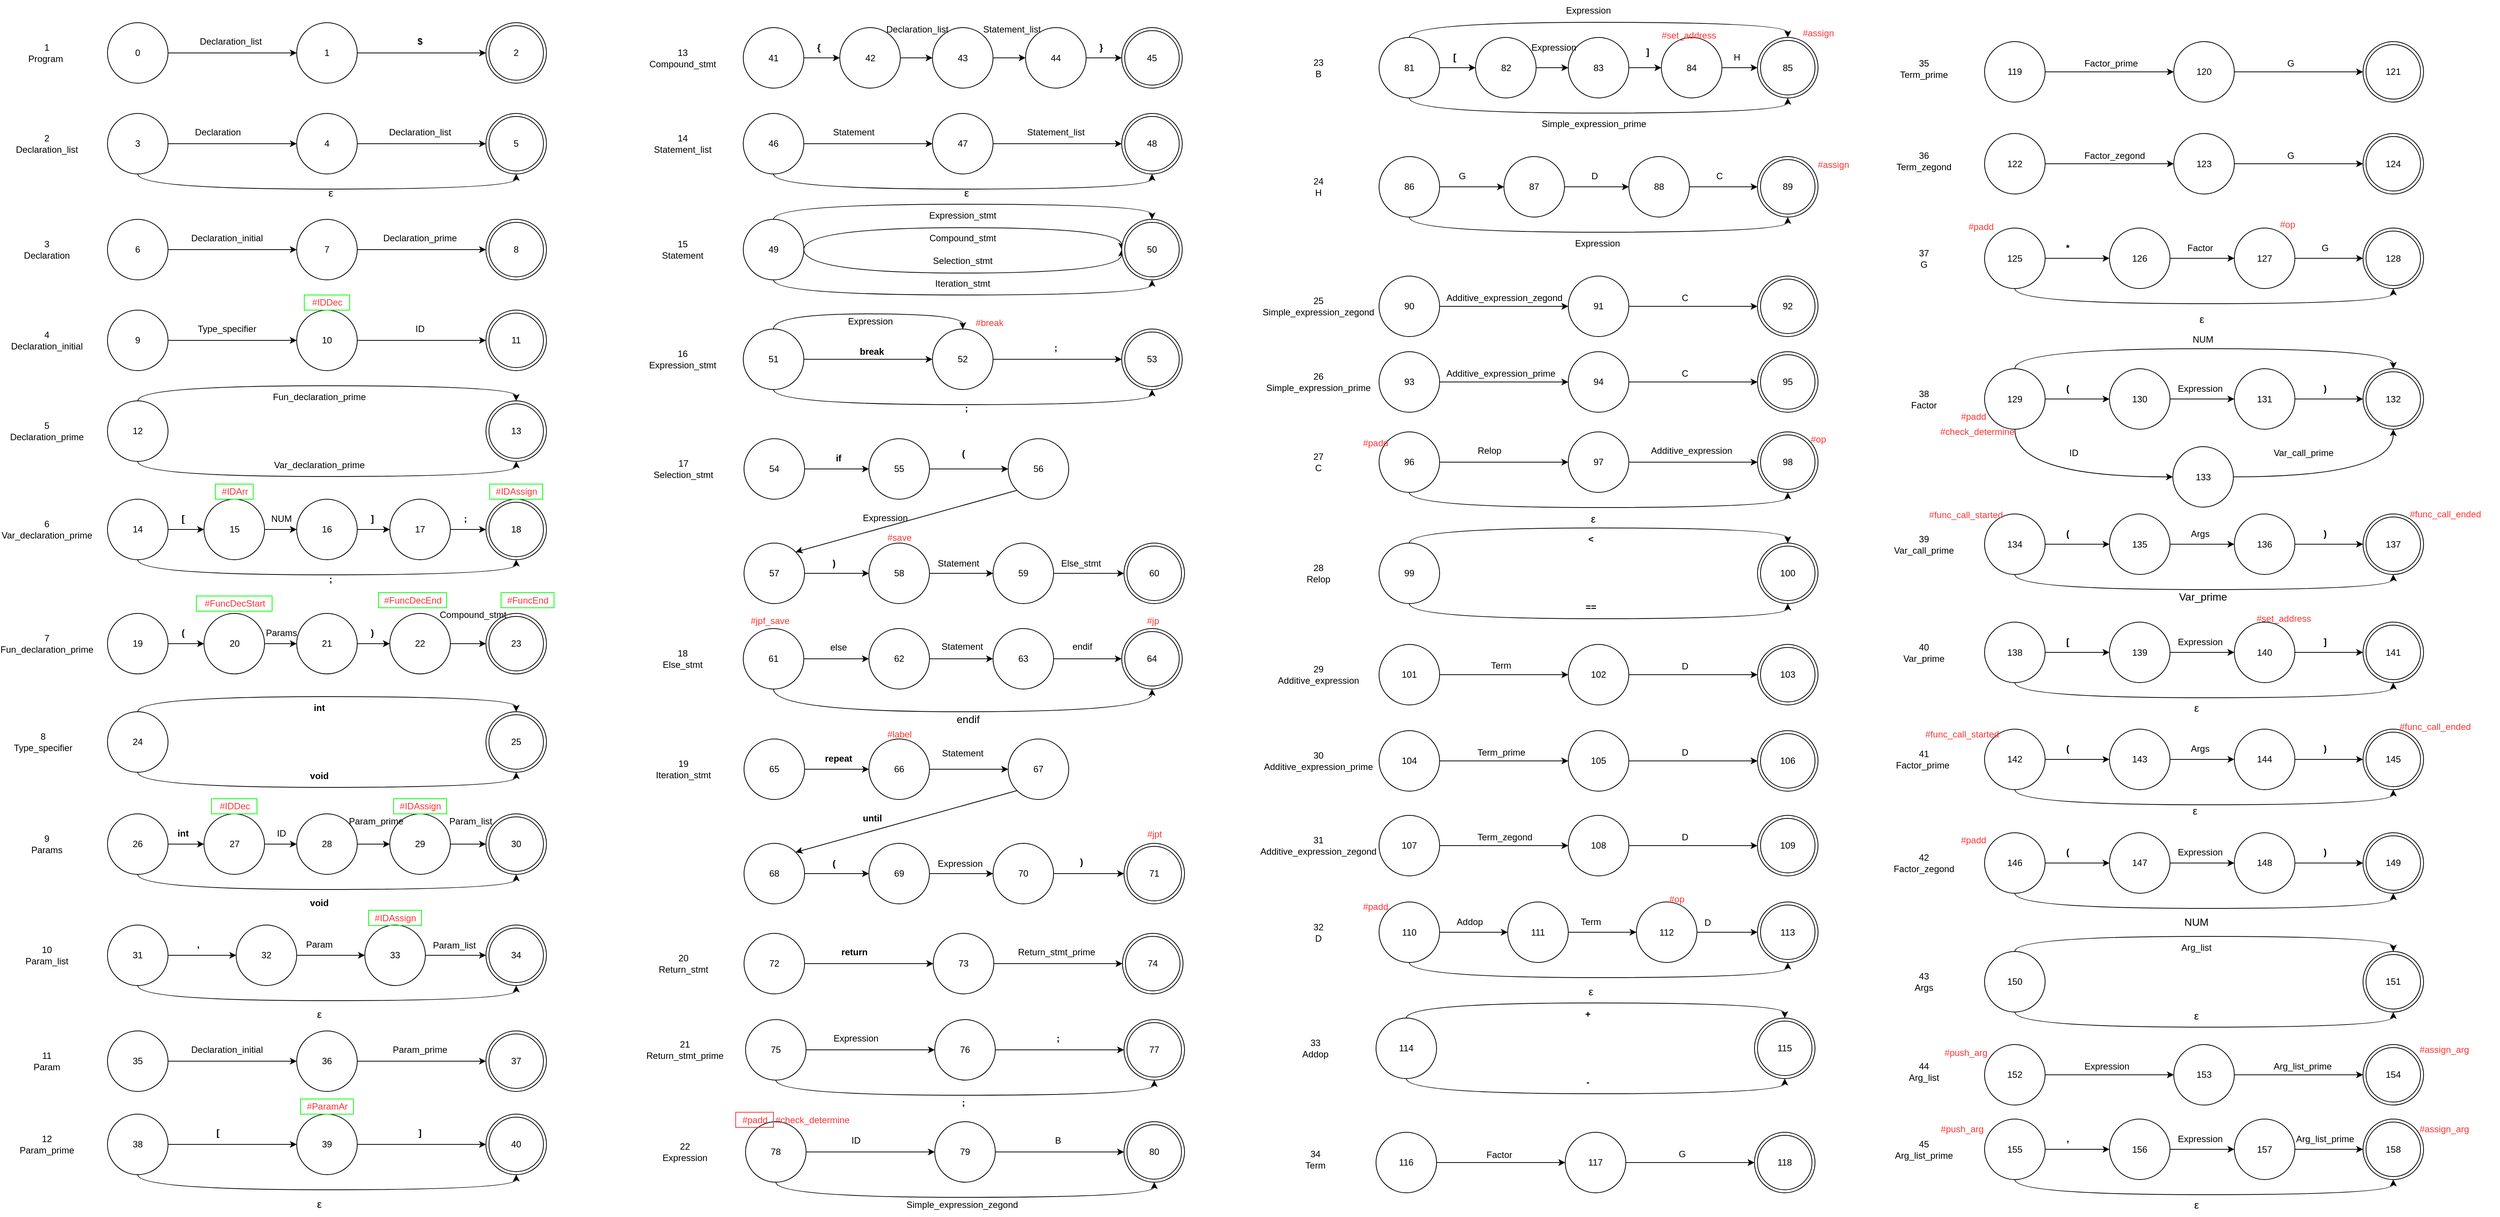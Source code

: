 <mxfile version="16.4.11" type="device"><diagram id="MNAVpY1WxtZEWian5UI8" name="Page-1"><mxGraphModel dx="1511" dy="772" grid="1" gridSize="10" guides="1" tooltips="1" connect="1" arrows="1" fold="1" page="1" pageScale="1" pageWidth="583" pageHeight="827" math="0" shadow="0"><root><mxCell id="0"/><mxCell id="1" parent="0"/><mxCell id="uce1258_7s1UDbZ9BE5X-9" style="edgeStyle=orthogonalEdgeStyle;curved=1;rounded=0;orthogonalLoop=1;jettySize=auto;html=1;entryX=0;entryY=0.5;entryDx=0;entryDy=0;" parent="1" source="uce1258_7s1UDbZ9BE5X-1" target="uce1258_7s1UDbZ9BE5X-5" edge="1"><mxGeometry relative="1" as="geometry"/></mxCell><mxCell id="uce1258_7s1UDbZ9BE5X-1" value="0" style="ellipse;whiteSpace=wrap;html=1;aspect=fixed;" parent="1" vertex="1"><mxGeometry x="160" y="59" width="80" height="80" as="geometry"/></mxCell><mxCell id="uce1258_7s1UDbZ9BE5X-11" style="edgeStyle=orthogonalEdgeStyle;curved=1;rounded=0;orthogonalLoop=1;jettySize=auto;html=1;entryX=0;entryY=0.5;entryDx=0;entryDy=0;" parent="1" source="uce1258_7s1UDbZ9BE5X-5" target="uce1258_7s1UDbZ9BE5X-7" edge="1"><mxGeometry relative="1" as="geometry"/></mxCell><mxCell id="uce1258_7s1UDbZ9BE5X-5" value="1" style="ellipse;whiteSpace=wrap;html=1;aspect=fixed;" parent="1" vertex="1"><mxGeometry x="410" y="59" width="80" height="80" as="geometry"/></mxCell><mxCell id="uce1258_7s1UDbZ9BE5X-7" value="2" style="ellipse;shape=doubleEllipse;whiteSpace=wrap;html=1;aspect=fixed;" parent="1" vertex="1"><mxGeometry x="660" y="59" width="80" height="80" as="geometry"/></mxCell><mxCell id="uce1258_7s1UDbZ9BE5X-12" value="Declaration_list" style="text;html=1;strokeColor=none;fillColor=none;align=center;verticalAlign=middle;whiteSpace=wrap;rounded=0;" parent="1" vertex="1"><mxGeometry x="276" y="69" width="94" height="30" as="geometry"/></mxCell><mxCell id="uce1258_7s1UDbZ9BE5X-13" value="&lt;b&gt;$&lt;/b&gt;" style="text;html=1;strokeColor=none;fillColor=none;align=center;verticalAlign=middle;whiteSpace=wrap;rounded=0;" parent="1" vertex="1"><mxGeometry x="543" y="69" width="60" height="30" as="geometry"/></mxCell><mxCell id="uce1258_7s1UDbZ9BE5X-14" value="1 Program&amp;nbsp;" style="text;html=1;strokeColor=none;fillColor=none;align=center;verticalAlign=middle;whiteSpace=wrap;rounded=0;" parent="1" vertex="1"><mxGeometry x="50" y="84" width="60" height="30" as="geometry"/></mxCell><mxCell id="uce1258_7s1UDbZ9BE5X-15" style="edgeStyle=orthogonalEdgeStyle;curved=1;rounded=0;orthogonalLoop=1;jettySize=auto;html=1;entryX=0;entryY=0.5;entryDx=0;entryDy=0;" parent="1" source="uce1258_7s1UDbZ9BE5X-16" target="uce1258_7s1UDbZ9BE5X-18" edge="1"><mxGeometry relative="1" as="geometry"/></mxCell><mxCell id="uce1258_7s1UDbZ9BE5X-35" style="edgeStyle=orthogonalEdgeStyle;curved=1;rounded=0;orthogonalLoop=1;jettySize=auto;html=1;entryX=0.5;entryY=1;entryDx=0;entryDy=0;exitX=0.5;exitY=1;exitDx=0;exitDy=0;" parent="1" source="uce1258_7s1UDbZ9BE5X-16" target="uce1258_7s1UDbZ9BE5X-19" edge="1"><mxGeometry relative="1" as="geometry"/></mxCell><mxCell id="uce1258_7s1UDbZ9BE5X-16" value="3" style="ellipse;whiteSpace=wrap;html=1;aspect=fixed;" parent="1" vertex="1"><mxGeometry x="160" y="179" width="80" height="80" as="geometry"/></mxCell><mxCell id="uce1258_7s1UDbZ9BE5X-32" style="edgeStyle=orthogonalEdgeStyle;curved=1;rounded=0;orthogonalLoop=1;jettySize=auto;html=1;entryX=0;entryY=0.5;entryDx=0;entryDy=0;" parent="1" source="uce1258_7s1UDbZ9BE5X-18" target="uce1258_7s1UDbZ9BE5X-19" edge="1"><mxGeometry relative="1" as="geometry"><mxPoint x="620" y="219" as="targetPoint"/></mxGeometry></mxCell><mxCell id="uce1258_7s1UDbZ9BE5X-18" value="4" style="ellipse;whiteSpace=wrap;html=1;aspect=fixed;" parent="1" vertex="1"><mxGeometry x="410" y="179" width="80" height="80" as="geometry"/></mxCell><mxCell id="uce1258_7s1UDbZ9BE5X-19" value="5" style="ellipse;shape=doubleEllipse;whiteSpace=wrap;html=1;aspect=fixed;" parent="1" vertex="1"><mxGeometry x="660" y="179" width="80" height="80" as="geometry"/></mxCell><mxCell id="uce1258_7s1UDbZ9BE5X-20" value="Declaration" style="text;html=1;strokeColor=none;fillColor=none;align=center;verticalAlign=middle;whiteSpace=wrap;rounded=0;" parent="1" vertex="1"><mxGeometry x="276" y="189" width="60" height="30" as="geometry"/></mxCell><mxCell id="uce1258_7s1UDbZ9BE5X-22" value="2 Declaration_list" style="text;html=1;strokeColor=none;fillColor=none;align=center;verticalAlign=middle;whiteSpace=wrap;rounded=0;" parent="1" vertex="1"><mxGeometry x="50" y="204" width="60" height="30" as="geometry"/></mxCell><mxCell id="uce1258_7s1UDbZ9BE5X-23" style="edgeStyle=orthogonalEdgeStyle;curved=1;rounded=0;orthogonalLoop=1;jettySize=auto;html=1;entryX=0;entryY=0.5;entryDx=0;entryDy=0;" parent="1" source="uce1258_7s1UDbZ9BE5X-24" target="uce1258_7s1UDbZ9BE5X-26" edge="1"><mxGeometry relative="1" as="geometry"/></mxCell><mxCell id="uce1258_7s1UDbZ9BE5X-24" value="6" style="ellipse;whiteSpace=wrap;html=1;aspect=fixed;" parent="1" vertex="1"><mxGeometry x="160" y="319" width="80" height="80" as="geometry"/></mxCell><mxCell id="uce1258_7s1UDbZ9BE5X-25" style="edgeStyle=orthogonalEdgeStyle;curved=1;rounded=0;orthogonalLoop=1;jettySize=auto;html=1;entryX=0;entryY=0.5;entryDx=0;entryDy=0;" parent="1" source="uce1258_7s1UDbZ9BE5X-26" target="uce1258_7s1UDbZ9BE5X-27" edge="1"><mxGeometry relative="1" as="geometry"/></mxCell><mxCell id="uce1258_7s1UDbZ9BE5X-26" value="7" style="ellipse;whiteSpace=wrap;html=1;aspect=fixed;" parent="1" vertex="1"><mxGeometry x="410" y="319" width="80" height="80" as="geometry"/></mxCell><mxCell id="uce1258_7s1UDbZ9BE5X-27" value="8" style="ellipse;shape=doubleEllipse;whiteSpace=wrap;html=1;aspect=fixed;" parent="1" vertex="1"><mxGeometry x="660" y="319" width="80" height="80" as="geometry"/></mxCell><mxCell id="uce1258_7s1UDbZ9BE5X-28" value="Declaration_initial" style="text;html=1;strokeColor=none;fillColor=none;align=center;verticalAlign=middle;whiteSpace=wrap;rounded=0;" parent="1" vertex="1"><mxGeometry x="287.5" y="329" width="60" height="30" as="geometry"/></mxCell><mxCell id="uce1258_7s1UDbZ9BE5X-29" value="Declaration_prime" style="text;html=1;strokeColor=none;fillColor=none;align=center;verticalAlign=middle;whiteSpace=wrap;rounded=0;" parent="1" vertex="1"><mxGeometry x="543" y="329" width="60" height="30" as="geometry"/></mxCell><mxCell id="uce1258_7s1UDbZ9BE5X-30" value="3 Declaration" style="text;html=1;strokeColor=none;fillColor=none;align=center;verticalAlign=middle;whiteSpace=wrap;rounded=0;" parent="1" vertex="1"><mxGeometry x="50" y="344" width="60" height="30" as="geometry"/></mxCell><mxCell id="uce1258_7s1UDbZ9BE5X-33" value="Declaration_list" style="text;html=1;strokeColor=none;fillColor=none;align=center;verticalAlign=middle;whiteSpace=wrap;rounded=0;" parent="1" vertex="1"><mxGeometry x="543" y="189" width="60" height="30" as="geometry"/></mxCell><mxCell id="uce1258_7s1UDbZ9BE5X-36" value="&lt;font style=&quot;font-size: 14px&quot;&gt;ε&lt;/font&gt;" style="text;whiteSpace=wrap;html=1;" parent="1" vertex="1"><mxGeometry x="450" y="269" width="30" height="30" as="geometry"/></mxCell><mxCell id="uce1258_7s1UDbZ9BE5X-37" style="edgeStyle=orthogonalEdgeStyle;curved=1;rounded=0;orthogonalLoop=1;jettySize=auto;html=1;entryX=0;entryY=0.5;entryDx=0;entryDy=0;" parent="1" source="uce1258_7s1UDbZ9BE5X-38" target="uce1258_7s1UDbZ9BE5X-40" edge="1"><mxGeometry relative="1" as="geometry"/></mxCell><mxCell id="uce1258_7s1UDbZ9BE5X-38" value="9" style="ellipse;whiteSpace=wrap;html=1;aspect=fixed;" parent="1" vertex="1"><mxGeometry x="160" y="439" width="80" height="80" as="geometry"/></mxCell><mxCell id="uce1258_7s1UDbZ9BE5X-39" style="edgeStyle=orthogonalEdgeStyle;curved=1;rounded=0;orthogonalLoop=1;jettySize=auto;html=1;entryX=0;entryY=0.5;entryDx=0;entryDy=0;" parent="1" source="uce1258_7s1UDbZ9BE5X-40" target="uce1258_7s1UDbZ9BE5X-41" edge="1"><mxGeometry relative="1" as="geometry"/></mxCell><mxCell id="uce1258_7s1UDbZ9BE5X-40" value="10" style="ellipse;whiteSpace=wrap;html=1;aspect=fixed;" parent="1" vertex="1"><mxGeometry x="410" y="439" width="80" height="80" as="geometry"/></mxCell><mxCell id="uce1258_7s1UDbZ9BE5X-41" value="11" style="ellipse;shape=doubleEllipse;whiteSpace=wrap;html=1;aspect=fixed;" parent="1" vertex="1"><mxGeometry x="660" y="439" width="80" height="80" as="geometry"/></mxCell><mxCell id="uce1258_7s1UDbZ9BE5X-42" value="Type_specifier" style="text;html=1;strokeColor=none;fillColor=none;align=center;verticalAlign=middle;whiteSpace=wrap;rounded=0;" parent="1" vertex="1"><mxGeometry x="287.5" y="449" width="60" height="30" as="geometry"/></mxCell><mxCell id="uce1258_7s1UDbZ9BE5X-43" value="ID" style="text;html=1;strokeColor=none;fillColor=none;align=center;verticalAlign=middle;whiteSpace=wrap;rounded=0;" parent="1" vertex="1"><mxGeometry x="543" y="449" width="60" height="30" as="geometry"/></mxCell><mxCell id="uce1258_7s1UDbZ9BE5X-44" value="4 Declaration_initial" style="text;html=1;strokeColor=none;fillColor=none;align=center;verticalAlign=middle;whiteSpace=wrap;rounded=0;" parent="1" vertex="1"><mxGeometry x="50" y="464" width="60" height="30" as="geometry"/></mxCell><mxCell id="uce1258_7s1UDbZ9BE5X-61" style="edgeStyle=orthogonalEdgeStyle;curved=1;rounded=0;orthogonalLoop=1;jettySize=auto;html=1;entryX=0.5;entryY=0;entryDx=0;entryDy=0;fontSize=14;exitX=0.5;exitY=0;exitDx=0;exitDy=0;" parent="1" source="uce1258_7s1UDbZ9BE5X-46" target="uce1258_7s1UDbZ9BE5X-49" edge="1"><mxGeometry relative="1" as="geometry"/></mxCell><mxCell id="uce1258_7s1UDbZ9BE5X-62" style="edgeStyle=orthogonalEdgeStyle;curved=1;rounded=0;orthogonalLoop=1;jettySize=auto;html=1;entryX=0.5;entryY=1;entryDx=0;entryDy=0;fontSize=14;exitX=0.5;exitY=1;exitDx=0;exitDy=0;" parent="1" source="uce1258_7s1UDbZ9BE5X-46" target="uce1258_7s1UDbZ9BE5X-49" edge="1"><mxGeometry relative="1" as="geometry"/></mxCell><mxCell id="uce1258_7s1UDbZ9BE5X-46" value="12" style="ellipse;whiteSpace=wrap;html=1;aspect=fixed;" parent="1" vertex="1"><mxGeometry x="160" y="559" width="80" height="80" as="geometry"/></mxCell><mxCell id="uce1258_7s1UDbZ9BE5X-49" value="13" style="ellipse;shape=doubleEllipse;whiteSpace=wrap;html=1;aspect=fixed;" parent="1" vertex="1"><mxGeometry x="660" y="559" width="80" height="80" as="geometry"/></mxCell><mxCell id="uce1258_7s1UDbZ9BE5X-52" value="5 Declaration_prime" style="text;html=1;strokeColor=none;fillColor=none;align=center;verticalAlign=middle;whiteSpace=wrap;rounded=0;" parent="1" vertex="1"><mxGeometry x="50" y="584" width="60" height="30" as="geometry"/></mxCell><mxCell id="uce1258_7s1UDbZ9BE5X-53" style="edgeStyle=orthogonalEdgeStyle;curved=1;rounded=0;orthogonalLoop=1;jettySize=auto;html=1;entryX=0;entryY=0.5;entryDx=0;entryDy=0;" parent="1" source="uce1258_7s1UDbZ9BE5X-54" target="uce1258_7s1UDbZ9BE5X-56" edge="1"><mxGeometry relative="1" as="geometry"/></mxCell><mxCell id="uce1258_7s1UDbZ9BE5X-98" style="edgeStyle=orthogonalEdgeStyle;curved=1;rounded=0;orthogonalLoop=1;jettySize=auto;html=1;entryX=0.5;entryY=1;entryDx=0;entryDy=0;fontSize=14;exitX=0.5;exitY=1;exitDx=0;exitDy=0;" parent="1" source="uce1258_7s1UDbZ9BE5X-54" target="uce1258_7s1UDbZ9BE5X-57" edge="1"><mxGeometry relative="1" as="geometry"/></mxCell><mxCell id="uce1258_7s1UDbZ9BE5X-54" value="14" style="ellipse;whiteSpace=wrap;html=1;aspect=fixed;" parent="1" vertex="1"><mxGeometry x="160" y="689" width="80" height="80" as="geometry"/></mxCell><mxCell id="uce1258_7s1UDbZ9BE5X-91" style="edgeStyle=orthogonalEdgeStyle;curved=1;rounded=0;orthogonalLoop=1;jettySize=auto;html=1;entryX=0;entryY=0.5;entryDx=0;entryDy=0;fontSize=14;" parent="1" source="uce1258_7s1UDbZ9BE5X-56" target="uce1258_7s1UDbZ9BE5X-89" edge="1"><mxGeometry relative="1" as="geometry"/></mxCell><mxCell id="uce1258_7s1UDbZ9BE5X-56" value="15" style="ellipse;whiteSpace=wrap;html=1;aspect=fixed;" parent="1" vertex="1"><mxGeometry x="287.5" y="689" width="80" height="80" as="geometry"/></mxCell><mxCell id="uce1258_7s1UDbZ9BE5X-57" value="18" style="ellipse;shape=doubleEllipse;whiteSpace=wrap;html=1;aspect=fixed;" parent="1" vertex="1"><mxGeometry x="660" y="689" width="80" height="80" as="geometry"/></mxCell><mxCell id="uce1258_7s1UDbZ9BE5X-60" value="6 Var_declaration_prime" style="text;html=1;strokeColor=none;fillColor=none;align=center;verticalAlign=middle;whiteSpace=wrap;rounded=0;" parent="1" vertex="1"><mxGeometry x="50" y="714" width="60" height="30" as="geometry"/></mxCell><mxCell id="uce1258_7s1UDbZ9BE5X-63" value="Fun_declaration_prime" style="text;html=1;strokeColor=none;fillColor=none;align=center;verticalAlign=middle;whiteSpace=wrap;rounded=0;" parent="1" vertex="1"><mxGeometry x="410" y="539" width="60" height="30" as="geometry"/></mxCell><mxCell id="uce1258_7s1UDbZ9BE5X-64" value="Var_declaration_prime" style="text;html=1;strokeColor=none;fillColor=none;align=center;verticalAlign=middle;whiteSpace=wrap;rounded=0;" parent="1" vertex="1"><mxGeometry x="410" y="629" width="60" height="30" as="geometry"/></mxCell><mxCell id="uce1258_7s1UDbZ9BE5X-88" value="7 Fun_declaration_prime" style="text;html=1;strokeColor=none;fillColor=none;align=center;verticalAlign=middle;whiteSpace=wrap;rounded=0;" parent="1" vertex="1"><mxGeometry x="50" y="865" width="60" height="30" as="geometry"/></mxCell><mxCell id="uce1258_7s1UDbZ9BE5X-92" style="edgeStyle=orthogonalEdgeStyle;curved=1;rounded=0;orthogonalLoop=1;jettySize=auto;html=1;entryX=0;entryY=0.5;entryDx=0;entryDy=0;fontSize=14;" parent="1" source="uce1258_7s1UDbZ9BE5X-89" target="uce1258_7s1UDbZ9BE5X-90" edge="1"><mxGeometry relative="1" as="geometry"/></mxCell><mxCell id="uce1258_7s1UDbZ9BE5X-89" value="16" style="ellipse;whiteSpace=wrap;html=1;aspect=fixed;" parent="1" vertex="1"><mxGeometry x="410" y="689" width="80" height="80" as="geometry"/></mxCell><mxCell id="uce1258_7s1UDbZ9BE5X-93" style="edgeStyle=orthogonalEdgeStyle;curved=1;rounded=0;orthogonalLoop=1;jettySize=auto;html=1;entryX=0;entryY=0.5;entryDx=0;entryDy=0;fontSize=14;" parent="1" source="uce1258_7s1UDbZ9BE5X-90" target="uce1258_7s1UDbZ9BE5X-57" edge="1"><mxGeometry relative="1" as="geometry"/></mxCell><mxCell id="uce1258_7s1UDbZ9BE5X-90" value="17" style="ellipse;whiteSpace=wrap;html=1;aspect=fixed;" parent="1" vertex="1"><mxGeometry x="533" y="689" width="80" height="80" as="geometry"/></mxCell><mxCell id="uce1258_7s1UDbZ9BE5X-94" value="&lt;b&gt;[&lt;/b&gt;" style="text;html=1;strokeColor=none;fillColor=none;align=center;verticalAlign=middle;whiteSpace=wrap;rounded=0;" parent="1" vertex="1"><mxGeometry x="230" y="700" width="60" height="30" as="geometry"/></mxCell><mxCell id="uce1258_7s1UDbZ9BE5X-95" value="NUM" style="text;html=1;strokeColor=none;fillColor=none;align=center;verticalAlign=middle;whiteSpace=wrap;rounded=0;" parent="1" vertex="1"><mxGeometry x="360" y="700" width="60" height="30" as="geometry"/></mxCell><mxCell id="uce1258_7s1UDbZ9BE5X-96" value="&lt;b&gt;]&lt;/b&gt;" style="text;html=1;strokeColor=none;fillColor=none;align=center;verticalAlign=middle;whiteSpace=wrap;rounded=0;" parent="1" vertex="1"><mxGeometry x="480" y="700" width="60" height="30" as="geometry"/></mxCell><mxCell id="uce1258_7s1UDbZ9BE5X-97" value="&lt;b&gt;;&lt;/b&gt;" style="text;html=1;strokeColor=none;fillColor=none;align=center;verticalAlign=middle;whiteSpace=wrap;rounded=0;" parent="1" vertex="1"><mxGeometry x="603" y="700" width="60" height="30" as="geometry"/></mxCell><mxCell id="uce1258_7s1UDbZ9BE5X-99" value="&lt;b&gt;;&lt;/b&gt;" style="text;html=1;strokeColor=none;fillColor=none;align=center;verticalAlign=middle;whiteSpace=wrap;rounded=0;" parent="1" vertex="1"><mxGeometry x="425" y="780" width="60" height="30" as="geometry"/></mxCell><mxCell id="uce1258_7s1UDbZ9BE5X-103" style="edgeStyle=orthogonalEdgeStyle;curved=1;rounded=0;orthogonalLoop=1;jettySize=auto;html=1;entryX=0;entryY=0.5;entryDx=0;entryDy=0;" parent="1" source="uce1258_7s1UDbZ9BE5X-105" target="uce1258_7s1UDbZ9BE5X-107" edge="1"><mxGeometry relative="1" as="geometry"/></mxCell><mxCell id="uce1258_7s1UDbZ9BE5X-105" value="19" style="ellipse;whiteSpace=wrap;html=1;aspect=fixed;" parent="1" vertex="1"><mxGeometry x="160" y="840" width="80" height="80" as="geometry"/></mxCell><mxCell id="uce1258_7s1UDbZ9BE5X-106" style="edgeStyle=orthogonalEdgeStyle;curved=1;rounded=0;orthogonalLoop=1;jettySize=auto;html=1;entryX=0;entryY=0.5;entryDx=0;entryDy=0;fontSize=14;" parent="1" source="uce1258_7s1UDbZ9BE5X-107" target="uce1258_7s1UDbZ9BE5X-110" edge="1"><mxGeometry relative="1" as="geometry"/></mxCell><mxCell id="uce1258_7s1UDbZ9BE5X-107" value="20" style="ellipse;whiteSpace=wrap;html=1;aspect=fixed;" parent="1" vertex="1"><mxGeometry x="287.5" y="840" width="80" height="80" as="geometry"/></mxCell><mxCell id="uce1258_7s1UDbZ9BE5X-108" value="23" style="ellipse;shape=doubleEllipse;whiteSpace=wrap;html=1;aspect=fixed;" parent="1" vertex="1"><mxGeometry x="660" y="840" width="80" height="80" as="geometry"/></mxCell><mxCell id="uce1258_7s1UDbZ9BE5X-109" style="edgeStyle=orthogonalEdgeStyle;curved=1;rounded=0;orthogonalLoop=1;jettySize=auto;html=1;entryX=0;entryY=0.5;entryDx=0;entryDy=0;fontSize=14;" parent="1" source="uce1258_7s1UDbZ9BE5X-110" target="uce1258_7s1UDbZ9BE5X-112" edge="1"><mxGeometry relative="1" as="geometry"/></mxCell><mxCell id="uce1258_7s1UDbZ9BE5X-110" value="21" style="ellipse;whiteSpace=wrap;html=1;aspect=fixed;" parent="1" vertex="1"><mxGeometry x="410" y="840" width="80" height="80" as="geometry"/></mxCell><mxCell id="uce1258_7s1UDbZ9BE5X-111" style="edgeStyle=orthogonalEdgeStyle;curved=1;rounded=0;orthogonalLoop=1;jettySize=auto;html=1;entryX=0;entryY=0.5;entryDx=0;entryDy=0;fontSize=14;" parent="1" source="uce1258_7s1UDbZ9BE5X-112" target="uce1258_7s1UDbZ9BE5X-108" edge="1"><mxGeometry relative="1" as="geometry"/></mxCell><mxCell id="uce1258_7s1UDbZ9BE5X-112" value="22" style="ellipse;whiteSpace=wrap;html=1;aspect=fixed;" parent="1" vertex="1"><mxGeometry x="533" y="840" width="80" height="80" as="geometry"/></mxCell><mxCell id="uce1258_7s1UDbZ9BE5X-113" value="&lt;b&gt;(&lt;/b&gt;" style="text;html=1;strokeColor=none;fillColor=none;align=center;verticalAlign=middle;whiteSpace=wrap;rounded=0;" parent="1" vertex="1"><mxGeometry x="230" y="851" width="60" height="30" as="geometry"/></mxCell><mxCell id="uce1258_7s1UDbZ9BE5X-114" value="Params" style="text;html=1;strokeColor=none;fillColor=none;align=center;verticalAlign=middle;whiteSpace=wrap;rounded=0;" parent="1" vertex="1"><mxGeometry x="360" y="851" width="60" height="30" as="geometry"/></mxCell><mxCell id="uce1258_7s1UDbZ9BE5X-115" value="&lt;b&gt;)&lt;/b&gt;" style="text;html=1;strokeColor=none;fillColor=none;align=center;verticalAlign=middle;whiteSpace=wrap;rounded=0;" parent="1" vertex="1"><mxGeometry x="480" y="851" width="60" height="30" as="geometry"/></mxCell><mxCell id="uce1258_7s1UDbZ9BE5X-116" value="Compound_stmt" style="text;html=1;strokeColor=none;fillColor=none;align=center;verticalAlign=middle;whiteSpace=wrap;rounded=0;" parent="1" vertex="1"><mxGeometry x="613" y="827" width="60" height="30" as="geometry"/></mxCell><mxCell id="uce1258_7s1UDbZ9BE5X-125" style="edgeStyle=orthogonalEdgeStyle;curved=1;rounded=0;orthogonalLoop=1;jettySize=auto;html=1;entryX=0.5;entryY=0;entryDx=0;entryDy=0;fontSize=14;exitX=0.5;exitY=0;exitDx=0;exitDy=0;" parent="1" source="uce1258_7s1UDbZ9BE5X-127" target="uce1258_7s1UDbZ9BE5X-128" edge="1"><mxGeometry relative="1" as="geometry"/></mxCell><mxCell id="uce1258_7s1UDbZ9BE5X-126" style="edgeStyle=orthogonalEdgeStyle;curved=1;rounded=0;orthogonalLoop=1;jettySize=auto;html=1;entryX=0.5;entryY=1;entryDx=0;entryDy=0;fontSize=14;exitX=0.5;exitY=1;exitDx=0;exitDy=0;" parent="1" source="uce1258_7s1UDbZ9BE5X-127" target="uce1258_7s1UDbZ9BE5X-128" edge="1"><mxGeometry relative="1" as="geometry"/></mxCell><mxCell id="uce1258_7s1UDbZ9BE5X-127" value="24" style="ellipse;whiteSpace=wrap;html=1;aspect=fixed;" parent="1" vertex="1"><mxGeometry x="160" y="969.99" width="80" height="80" as="geometry"/></mxCell><mxCell id="uce1258_7s1UDbZ9BE5X-128" value="25" style="ellipse;shape=doubleEllipse;whiteSpace=wrap;html=1;aspect=fixed;" parent="1" vertex="1"><mxGeometry x="660" y="969.99" width="80" height="80" as="geometry"/></mxCell><mxCell id="uce1258_7s1UDbZ9BE5X-129" value="8 Type_specifier" style="text;html=1;strokeColor=none;fillColor=none;align=center;verticalAlign=middle;whiteSpace=wrap;rounded=0;" parent="1" vertex="1"><mxGeometry x="45" y="995" width="60" height="30" as="geometry"/></mxCell><mxCell id="uce1258_7s1UDbZ9BE5X-130" value="&lt;b&gt;int&lt;/b&gt;" style="text;html=1;strokeColor=none;fillColor=none;align=center;verticalAlign=middle;whiteSpace=wrap;rounded=0;" parent="1" vertex="1"><mxGeometry x="410" y="949.99" width="60" height="30" as="geometry"/></mxCell><mxCell id="uce1258_7s1UDbZ9BE5X-131" value="&lt;b&gt;void&lt;/b&gt;" style="text;html=1;strokeColor=none;fillColor=none;align=center;verticalAlign=middle;whiteSpace=wrap;rounded=0;" parent="1" vertex="1"><mxGeometry x="410" y="1039.99" width="60" height="30" as="geometry"/></mxCell><mxCell id="uce1258_7s1UDbZ9BE5X-132" value="9 &lt;br&gt;Params" style="text;html=1;strokeColor=none;fillColor=none;align=center;verticalAlign=middle;whiteSpace=wrap;rounded=0;" parent="1" vertex="1"><mxGeometry x="50" y="1130" width="60" height="30" as="geometry"/></mxCell><mxCell id="uce1258_7s1UDbZ9BE5X-133" style="edgeStyle=orthogonalEdgeStyle;curved=1;rounded=0;orthogonalLoop=1;jettySize=auto;html=1;entryX=0;entryY=0.5;entryDx=0;entryDy=0;" parent="1" source="uce1258_7s1UDbZ9BE5X-134" target="uce1258_7s1UDbZ9BE5X-136" edge="1"><mxGeometry relative="1" as="geometry"/></mxCell><mxCell id="uce1258_7s1UDbZ9BE5X-146" style="edgeStyle=orthogonalEdgeStyle;curved=1;rounded=0;orthogonalLoop=1;jettySize=auto;html=1;entryX=0.5;entryY=1;entryDx=0;entryDy=0;fontSize=14;exitX=0.5;exitY=1;exitDx=0;exitDy=0;" parent="1" source="uce1258_7s1UDbZ9BE5X-134" target="uce1258_7s1UDbZ9BE5X-137" edge="1"><mxGeometry relative="1" as="geometry"/></mxCell><mxCell id="uce1258_7s1UDbZ9BE5X-134" value="26" style="ellipse;whiteSpace=wrap;html=1;aspect=fixed;" parent="1" vertex="1"><mxGeometry x="160" y="1105" width="80" height="80" as="geometry"/></mxCell><mxCell id="uce1258_7s1UDbZ9BE5X-135" style="edgeStyle=orthogonalEdgeStyle;curved=1;rounded=0;orthogonalLoop=1;jettySize=auto;html=1;entryX=0;entryY=0.5;entryDx=0;entryDy=0;fontSize=14;" parent="1" source="uce1258_7s1UDbZ9BE5X-136" target="uce1258_7s1UDbZ9BE5X-139" edge="1"><mxGeometry relative="1" as="geometry"/></mxCell><mxCell id="uce1258_7s1UDbZ9BE5X-136" value="27" style="ellipse;whiteSpace=wrap;html=1;aspect=fixed;" parent="1" vertex="1"><mxGeometry x="287.5" y="1105" width="80" height="80" as="geometry"/></mxCell><mxCell id="uce1258_7s1UDbZ9BE5X-137" value="30" style="ellipse;shape=doubleEllipse;whiteSpace=wrap;html=1;aspect=fixed;" parent="1" vertex="1"><mxGeometry x="660" y="1105" width="80" height="80" as="geometry"/></mxCell><mxCell id="uce1258_7s1UDbZ9BE5X-138" style="edgeStyle=orthogonalEdgeStyle;curved=1;rounded=0;orthogonalLoop=1;jettySize=auto;html=1;entryX=0;entryY=0.5;entryDx=0;entryDy=0;fontSize=14;" parent="1" source="uce1258_7s1UDbZ9BE5X-139" target="uce1258_7s1UDbZ9BE5X-141" edge="1"><mxGeometry relative="1" as="geometry"/></mxCell><mxCell id="uce1258_7s1UDbZ9BE5X-139" value="28" style="ellipse;whiteSpace=wrap;html=1;aspect=fixed;" parent="1" vertex="1"><mxGeometry x="410" y="1105" width="80" height="80" as="geometry"/></mxCell><mxCell id="uce1258_7s1UDbZ9BE5X-140" style="edgeStyle=orthogonalEdgeStyle;curved=1;rounded=0;orthogonalLoop=1;jettySize=auto;html=1;entryX=0;entryY=0.5;entryDx=0;entryDy=0;fontSize=14;" parent="1" source="uce1258_7s1UDbZ9BE5X-141" target="uce1258_7s1UDbZ9BE5X-137" edge="1"><mxGeometry relative="1" as="geometry"/></mxCell><mxCell id="uce1258_7s1UDbZ9BE5X-141" value="29" style="ellipse;whiteSpace=wrap;html=1;aspect=fixed;" parent="1" vertex="1"><mxGeometry x="533" y="1105" width="80" height="80" as="geometry"/></mxCell><mxCell id="uce1258_7s1UDbZ9BE5X-142" value="&lt;b&gt;int&lt;/b&gt;" style="text;html=1;strokeColor=none;fillColor=none;align=center;verticalAlign=middle;whiteSpace=wrap;rounded=0;" parent="1" vertex="1"><mxGeometry x="230" y="1116" width="60" height="30" as="geometry"/></mxCell><mxCell id="uce1258_7s1UDbZ9BE5X-143" value="ID" style="text;html=1;strokeColor=none;fillColor=none;align=center;verticalAlign=middle;whiteSpace=wrap;rounded=0;" parent="1" vertex="1"><mxGeometry x="360" y="1116" width="60" height="30" as="geometry"/></mxCell><mxCell id="uce1258_7s1UDbZ9BE5X-144" value="Param_prime" style="text;html=1;strokeColor=none;fillColor=none;align=center;verticalAlign=middle;whiteSpace=wrap;rounded=0;" parent="1" vertex="1"><mxGeometry x="485" y="1100" width="60" height="30" as="geometry"/></mxCell><mxCell id="uce1258_7s1UDbZ9BE5X-145" value="Param_list" style="text;html=1;strokeColor=none;fillColor=none;align=center;verticalAlign=middle;whiteSpace=wrap;rounded=0;" parent="1" vertex="1"><mxGeometry x="610" y="1100" width="60" height="30" as="geometry"/></mxCell><mxCell id="uce1258_7s1UDbZ9BE5X-147" value="&lt;b&gt;void&lt;/b&gt;" style="text;html=1;strokeColor=none;fillColor=none;align=center;verticalAlign=middle;whiteSpace=wrap;rounded=0;" parent="1" vertex="1"><mxGeometry x="410" y="1208" width="60" height="30" as="geometry"/></mxCell><mxCell id="uce1258_7s1UDbZ9BE5X-148" value="10 Param_list" style="text;html=1;strokeColor=none;fillColor=none;align=center;verticalAlign=middle;whiteSpace=wrap;rounded=0;" parent="1" vertex="1"><mxGeometry x="50" y="1277" width="60" height="30" as="geometry"/></mxCell><mxCell id="uce1258_7s1UDbZ9BE5X-149" style="edgeStyle=orthogonalEdgeStyle;curved=1;rounded=0;orthogonalLoop=1;jettySize=auto;html=1;entryX=0;entryY=0.5;entryDx=0;entryDy=0;" parent="1" source="uce1258_7s1UDbZ9BE5X-151" target="uce1258_7s1UDbZ9BE5X-153" edge="1"><mxGeometry relative="1" as="geometry"/></mxCell><mxCell id="uce1258_7s1UDbZ9BE5X-150" style="edgeStyle=orthogonalEdgeStyle;curved=1;rounded=0;orthogonalLoop=1;jettySize=auto;html=1;entryX=0.5;entryY=1;entryDx=0;entryDy=0;fontSize=14;exitX=0.5;exitY=1;exitDx=0;exitDy=0;" parent="1" source="uce1258_7s1UDbZ9BE5X-151" target="uce1258_7s1UDbZ9BE5X-154" edge="1"><mxGeometry relative="1" as="geometry"/></mxCell><mxCell id="uce1258_7s1UDbZ9BE5X-151" value="31" style="ellipse;whiteSpace=wrap;html=1;aspect=fixed;" parent="1" vertex="1"><mxGeometry x="160" y="1252" width="80" height="80" as="geometry"/></mxCell><mxCell id="uce1258_7s1UDbZ9BE5X-152" style="edgeStyle=orthogonalEdgeStyle;curved=1;rounded=0;orthogonalLoop=1;jettySize=auto;html=1;entryX=0;entryY=0.5;entryDx=0;entryDy=0;fontSize=14;" parent="1" source="uce1258_7s1UDbZ9BE5X-153" target="uce1258_7s1UDbZ9BE5X-156" edge="1"><mxGeometry relative="1" as="geometry"/></mxCell><mxCell id="uce1258_7s1UDbZ9BE5X-153" value="32" style="ellipse;whiteSpace=wrap;html=1;aspect=fixed;" parent="1" vertex="1"><mxGeometry x="330" y="1252" width="80" height="80" as="geometry"/></mxCell><mxCell id="uce1258_7s1UDbZ9BE5X-154" value="34" style="ellipse;shape=doubleEllipse;whiteSpace=wrap;html=1;aspect=fixed;" parent="1" vertex="1"><mxGeometry x="660" y="1252" width="80" height="80" as="geometry"/></mxCell><mxCell id="uce1258_7s1UDbZ9BE5X-164" style="edgeStyle=orthogonalEdgeStyle;curved=1;rounded=0;orthogonalLoop=1;jettySize=auto;html=1;entryX=0;entryY=0.5;entryDx=0;entryDy=0;fontSize=14;" parent="1" source="uce1258_7s1UDbZ9BE5X-156" target="uce1258_7s1UDbZ9BE5X-154" edge="1"><mxGeometry relative="1" as="geometry"/></mxCell><mxCell id="uce1258_7s1UDbZ9BE5X-156" value="33" style="ellipse;whiteSpace=wrap;html=1;aspect=fixed;" parent="1" vertex="1"><mxGeometry x="500" y="1252" width="80" height="80" as="geometry"/></mxCell><mxCell id="uce1258_7s1UDbZ9BE5X-159" value="&lt;b&gt;,&lt;/b&gt;" style="text;html=1;strokeColor=none;fillColor=none;align=center;verticalAlign=middle;whiteSpace=wrap;rounded=0;" parent="1" vertex="1"><mxGeometry x="250" y="1263" width="60" height="30" as="geometry"/></mxCell><mxCell id="uce1258_7s1UDbZ9BE5X-160" value="Param" style="text;html=1;strokeColor=none;fillColor=none;align=center;verticalAlign=middle;whiteSpace=wrap;rounded=0;" parent="1" vertex="1"><mxGeometry x="410" y="1263" width="60" height="30" as="geometry"/></mxCell><mxCell id="uce1258_7s1UDbZ9BE5X-163" value="&lt;span style=&quot;font-size: 14px ; text-align: left&quot;&gt;ε&lt;/span&gt;" style="text;html=1;strokeColor=none;fillColor=none;align=center;verticalAlign=middle;whiteSpace=wrap;rounded=0;" parent="1" vertex="1"><mxGeometry x="410" y="1355" width="60" height="30" as="geometry"/></mxCell><mxCell id="uce1258_7s1UDbZ9BE5X-165" value="&lt;font style=&quot;font-size: 12px&quot;&gt;Param_list&lt;/font&gt;" style="text;whiteSpace=wrap;html=1;fontSize=14;" parent="1" vertex="1"><mxGeometry x="588" y="1263" width="62" height="30" as="geometry"/></mxCell><mxCell id="uce1258_7s1UDbZ9BE5X-166" style="edgeStyle=orthogonalEdgeStyle;curved=1;rounded=0;orthogonalLoop=1;jettySize=auto;html=1;entryX=0;entryY=0.5;entryDx=0;entryDy=0;" parent="1" source="uce1258_7s1UDbZ9BE5X-167" target="uce1258_7s1UDbZ9BE5X-169" edge="1"><mxGeometry relative="1" as="geometry"/></mxCell><mxCell id="uce1258_7s1UDbZ9BE5X-167" value="35" style="ellipse;whiteSpace=wrap;html=1;aspect=fixed;" parent="1" vertex="1"><mxGeometry x="160" y="1392" width="80" height="80" as="geometry"/></mxCell><mxCell id="uce1258_7s1UDbZ9BE5X-168" style="edgeStyle=orthogonalEdgeStyle;curved=1;rounded=0;orthogonalLoop=1;jettySize=auto;html=1;entryX=0;entryY=0.5;entryDx=0;entryDy=0;" parent="1" source="uce1258_7s1UDbZ9BE5X-169" target="uce1258_7s1UDbZ9BE5X-170" edge="1"><mxGeometry relative="1" as="geometry"/></mxCell><mxCell id="uce1258_7s1UDbZ9BE5X-169" value="36" style="ellipse;whiteSpace=wrap;html=1;aspect=fixed;" parent="1" vertex="1"><mxGeometry x="410" y="1392" width="80" height="80" as="geometry"/></mxCell><mxCell id="uce1258_7s1UDbZ9BE5X-170" value="37" style="ellipse;shape=doubleEllipse;whiteSpace=wrap;html=1;aspect=fixed;" parent="1" vertex="1"><mxGeometry x="660" y="1392" width="80" height="80" as="geometry"/></mxCell><mxCell id="uce1258_7s1UDbZ9BE5X-171" value="Declaration_initial" style="text;html=1;strokeColor=none;fillColor=none;align=center;verticalAlign=middle;whiteSpace=wrap;rounded=0;" parent="1" vertex="1"><mxGeometry x="287.5" y="1402" width="60" height="30" as="geometry"/></mxCell><mxCell id="uce1258_7s1UDbZ9BE5X-172" value="Param_prime" style="text;html=1;strokeColor=none;fillColor=none;align=center;verticalAlign=middle;whiteSpace=wrap;rounded=0;" parent="1" vertex="1"><mxGeometry x="543" y="1402" width="60" height="30" as="geometry"/></mxCell><mxCell id="uce1258_7s1UDbZ9BE5X-173" value="11&lt;br&gt;Param" style="text;html=1;strokeColor=none;fillColor=none;align=center;verticalAlign=middle;whiteSpace=wrap;rounded=0;" parent="1" vertex="1"><mxGeometry x="50" y="1417" width="60" height="30" as="geometry"/></mxCell><mxCell id="uce1258_7s1UDbZ9BE5X-174" style="edgeStyle=orthogonalEdgeStyle;curved=1;rounded=0;orthogonalLoop=1;jettySize=auto;html=1;entryX=0;entryY=0.5;entryDx=0;entryDy=0;" parent="1" source="uce1258_7s1UDbZ9BE5X-176" target="uce1258_7s1UDbZ9BE5X-178" edge="1"><mxGeometry relative="1" as="geometry"/></mxCell><mxCell id="uce1258_7s1UDbZ9BE5X-175" style="edgeStyle=orthogonalEdgeStyle;curved=1;rounded=0;orthogonalLoop=1;jettySize=auto;html=1;entryX=0.5;entryY=1;entryDx=0;entryDy=0;exitX=0.5;exitY=1;exitDx=0;exitDy=0;" parent="1" source="uce1258_7s1UDbZ9BE5X-176" target="uce1258_7s1UDbZ9BE5X-179" edge="1"><mxGeometry relative="1" as="geometry"/></mxCell><mxCell id="uce1258_7s1UDbZ9BE5X-176" value="38" style="ellipse;whiteSpace=wrap;html=1;aspect=fixed;" parent="1" vertex="1"><mxGeometry x="160" y="1502" width="80" height="80" as="geometry"/></mxCell><mxCell id="uce1258_7s1UDbZ9BE5X-177" style="edgeStyle=orthogonalEdgeStyle;curved=1;rounded=0;orthogonalLoop=1;jettySize=auto;html=1;entryX=0;entryY=0.5;entryDx=0;entryDy=0;" parent="1" source="uce1258_7s1UDbZ9BE5X-178" target="uce1258_7s1UDbZ9BE5X-179" edge="1"><mxGeometry relative="1" as="geometry"><mxPoint x="620" y="1542" as="targetPoint"/></mxGeometry></mxCell><mxCell id="uce1258_7s1UDbZ9BE5X-178" value="39" style="ellipse;whiteSpace=wrap;html=1;aspect=fixed;" parent="1" vertex="1"><mxGeometry x="410" y="1502" width="80" height="80" as="geometry"/></mxCell><mxCell id="uce1258_7s1UDbZ9BE5X-179" value="40" style="ellipse;shape=doubleEllipse;whiteSpace=wrap;html=1;aspect=fixed;" parent="1" vertex="1"><mxGeometry x="660" y="1502" width="80" height="80" as="geometry"/></mxCell><mxCell id="uce1258_7s1UDbZ9BE5X-180" value="&lt;b&gt;[&lt;/b&gt;" style="text;html=1;strokeColor=none;fillColor=none;align=center;verticalAlign=middle;whiteSpace=wrap;rounded=0;" parent="1" vertex="1"><mxGeometry x="276" y="1512" width="60" height="30" as="geometry"/></mxCell><mxCell id="uce1258_7s1UDbZ9BE5X-181" value="12 Param_prime" style="text;html=1;strokeColor=none;fillColor=none;align=center;verticalAlign=middle;whiteSpace=wrap;rounded=0;" parent="1" vertex="1"><mxGeometry x="50" y="1527" width="60" height="30" as="geometry"/></mxCell><mxCell id="uce1258_7s1UDbZ9BE5X-182" value="&lt;b&gt;]&lt;/b&gt;" style="text;html=1;strokeColor=none;fillColor=none;align=center;verticalAlign=middle;whiteSpace=wrap;rounded=0;" parent="1" vertex="1"><mxGeometry x="543" y="1512" width="60" height="30" as="geometry"/></mxCell><mxCell id="uce1258_7s1UDbZ9BE5X-183" value="&lt;span style=&quot;font-size: 14px ; text-align: left&quot;&gt;ε&lt;/span&gt;" style="text;html=1;strokeColor=none;fillColor=none;align=center;verticalAlign=middle;whiteSpace=wrap;rounded=0;" parent="1" vertex="1"><mxGeometry x="410" y="1606" width="60" height="30" as="geometry"/></mxCell><mxCell id="uce1258_7s1UDbZ9BE5X-184" value="13 Compound_stmt" style="text;html=1;strokeColor=none;fillColor=none;align=center;verticalAlign=middle;whiteSpace=wrap;rounded=0;" parent="1" vertex="1"><mxGeometry x="890" y="90.5" width="60" height="30" as="geometry"/></mxCell><mxCell id="uce1258_7s1UDbZ9BE5X-185" style="edgeStyle=orthogonalEdgeStyle;curved=1;rounded=0;orthogonalLoop=1;jettySize=auto;html=1;entryX=0;entryY=0.5;entryDx=0;entryDy=0;" parent="1" source="uce1258_7s1UDbZ9BE5X-186" target="uce1258_7s1UDbZ9BE5X-188" edge="1"><mxGeometry relative="1" as="geometry"/></mxCell><mxCell id="uce1258_7s1UDbZ9BE5X-186" value="41" style="ellipse;whiteSpace=wrap;html=1;aspect=fixed;" parent="1" vertex="1"><mxGeometry x="1000" y="65.5" width="80" height="80" as="geometry"/></mxCell><mxCell id="uce1258_7s1UDbZ9BE5X-187" style="edgeStyle=orthogonalEdgeStyle;curved=1;rounded=0;orthogonalLoop=1;jettySize=auto;html=1;entryX=0;entryY=0.5;entryDx=0;entryDy=0;fontSize=14;" parent="1" source="uce1258_7s1UDbZ9BE5X-188" target="uce1258_7s1UDbZ9BE5X-191" edge="1"><mxGeometry relative="1" as="geometry"/></mxCell><mxCell id="uce1258_7s1UDbZ9BE5X-188" value="42" style="ellipse;whiteSpace=wrap;html=1;aspect=fixed;" parent="1" vertex="1"><mxGeometry x="1127.5" y="65.5" width="80" height="80" as="geometry"/></mxCell><mxCell id="uce1258_7s1UDbZ9BE5X-189" value="45" style="ellipse;shape=doubleEllipse;whiteSpace=wrap;html=1;aspect=fixed;" parent="1" vertex="1"><mxGeometry x="1500" y="65.5" width="80" height="80" as="geometry"/></mxCell><mxCell id="uce1258_7s1UDbZ9BE5X-190" style="edgeStyle=orthogonalEdgeStyle;curved=1;rounded=0;orthogonalLoop=1;jettySize=auto;html=1;entryX=0;entryY=0.5;entryDx=0;entryDy=0;fontSize=14;" parent="1" source="uce1258_7s1UDbZ9BE5X-191" target="uce1258_7s1UDbZ9BE5X-193" edge="1"><mxGeometry relative="1" as="geometry"/></mxCell><mxCell id="uce1258_7s1UDbZ9BE5X-191" value="43" style="ellipse;whiteSpace=wrap;html=1;aspect=fixed;" parent="1" vertex="1"><mxGeometry x="1250" y="65.5" width="80" height="80" as="geometry"/></mxCell><mxCell id="uce1258_7s1UDbZ9BE5X-192" style="edgeStyle=orthogonalEdgeStyle;curved=1;rounded=0;orthogonalLoop=1;jettySize=auto;html=1;entryX=0;entryY=0.5;entryDx=0;entryDy=0;fontSize=14;" parent="1" source="uce1258_7s1UDbZ9BE5X-193" target="uce1258_7s1UDbZ9BE5X-189" edge="1"><mxGeometry relative="1" as="geometry"/></mxCell><mxCell id="uce1258_7s1UDbZ9BE5X-193" value="44" style="ellipse;whiteSpace=wrap;html=1;aspect=fixed;" parent="1" vertex="1"><mxGeometry x="1373" y="65.5" width="80" height="80" as="geometry"/></mxCell><mxCell id="uce1258_7s1UDbZ9BE5X-194" value="&lt;b&gt;{&lt;/b&gt;" style="text;html=1;strokeColor=none;fillColor=none;align=center;verticalAlign=middle;whiteSpace=wrap;rounded=0;" parent="1" vertex="1"><mxGeometry x="1070" y="76.5" width="60" height="30" as="geometry"/></mxCell><mxCell id="uce1258_7s1UDbZ9BE5X-195" value="Declaration_list" style="text;html=1;strokeColor=none;fillColor=none;align=center;verticalAlign=middle;whiteSpace=wrap;rounded=0;" parent="1" vertex="1"><mxGeometry x="1200" y="52.5" width="60" height="30" as="geometry"/></mxCell><mxCell id="uce1258_7s1UDbZ9BE5X-196" value="Statement_list" style="text;html=1;strokeColor=none;fillColor=none;align=center;verticalAlign=middle;whiteSpace=wrap;rounded=0;" parent="1" vertex="1"><mxGeometry x="1325" y="52.5" width="60" height="30" as="geometry"/></mxCell><mxCell id="uce1258_7s1UDbZ9BE5X-197" value="&lt;b&gt;}&lt;/b&gt;" style="text;html=1;strokeColor=none;fillColor=none;align=center;verticalAlign=middle;whiteSpace=wrap;rounded=0;" parent="1" vertex="1"><mxGeometry x="1443" y="76.5" width="60" height="30" as="geometry"/></mxCell><mxCell id="uce1258_7s1UDbZ9BE5X-198" style="edgeStyle=orthogonalEdgeStyle;curved=1;rounded=0;orthogonalLoop=1;jettySize=auto;html=1;entryX=0;entryY=0.5;entryDx=0;entryDy=0;" parent="1" source="uce1258_7s1UDbZ9BE5X-200" target="uce1258_7s1UDbZ9BE5X-202" edge="1"><mxGeometry relative="1" as="geometry"/></mxCell><mxCell id="uce1258_7s1UDbZ9BE5X-199" style="edgeStyle=orthogonalEdgeStyle;curved=1;rounded=0;orthogonalLoop=1;jettySize=auto;html=1;entryX=0.5;entryY=1;entryDx=0;entryDy=0;exitX=0.5;exitY=1;exitDx=0;exitDy=0;" parent="1" source="uce1258_7s1UDbZ9BE5X-200" target="uce1258_7s1UDbZ9BE5X-203" edge="1"><mxGeometry relative="1" as="geometry"/></mxCell><mxCell id="uce1258_7s1UDbZ9BE5X-200" value="46" style="ellipse;whiteSpace=wrap;html=1;aspect=fixed;" parent="1" vertex="1"><mxGeometry x="1000" y="179" width="80" height="80" as="geometry"/></mxCell><mxCell id="uce1258_7s1UDbZ9BE5X-201" style="edgeStyle=orthogonalEdgeStyle;curved=1;rounded=0;orthogonalLoop=1;jettySize=auto;html=1;entryX=0;entryY=0.5;entryDx=0;entryDy=0;" parent="1" source="uce1258_7s1UDbZ9BE5X-202" target="uce1258_7s1UDbZ9BE5X-203" edge="1"><mxGeometry relative="1" as="geometry"><mxPoint x="1460" y="219" as="targetPoint"/></mxGeometry></mxCell><mxCell id="uce1258_7s1UDbZ9BE5X-202" value="47" style="ellipse;whiteSpace=wrap;html=1;aspect=fixed;" parent="1" vertex="1"><mxGeometry x="1250" y="179" width="80" height="80" as="geometry"/></mxCell><mxCell id="uce1258_7s1UDbZ9BE5X-203" value="48" style="ellipse;shape=doubleEllipse;whiteSpace=wrap;html=1;aspect=fixed;" parent="1" vertex="1"><mxGeometry x="1500" y="179" width="80" height="80" as="geometry"/></mxCell><mxCell id="uce1258_7s1UDbZ9BE5X-204" value="Statement" style="text;html=1;strokeColor=none;fillColor=none;align=center;verticalAlign=middle;whiteSpace=wrap;rounded=0;" parent="1" vertex="1"><mxGeometry x="1116" y="189" width="60" height="30" as="geometry"/></mxCell><mxCell id="uce1258_7s1UDbZ9BE5X-205" value="14 Statement_list" style="text;html=1;strokeColor=none;fillColor=none;align=center;verticalAlign=middle;whiteSpace=wrap;rounded=0;" parent="1" vertex="1"><mxGeometry x="890" y="204" width="60" height="30" as="geometry"/></mxCell><mxCell id="uce1258_7s1UDbZ9BE5X-206" value="Statement_list" style="text;html=1;strokeColor=none;fillColor=none;align=center;verticalAlign=middle;whiteSpace=wrap;rounded=0;" parent="1" vertex="1"><mxGeometry x="1383" y="189" width="60" height="30" as="geometry"/></mxCell><mxCell id="uce1258_7s1UDbZ9BE5X-207" value="&lt;font style=&quot;font-size: 14px&quot;&gt;ε&lt;/font&gt;" style="text;whiteSpace=wrap;html=1;" parent="1" vertex="1"><mxGeometry x="1290" y="269" width="30" height="30" as="geometry"/></mxCell><mxCell id="uce1258_7s1UDbZ9BE5X-208" style="edgeStyle=orthogonalEdgeStyle;curved=1;rounded=0;orthogonalLoop=1;jettySize=auto;html=1;entryX=0.5;entryY=0;entryDx=0;entryDy=0;fontSize=14;exitX=0.5;exitY=0;exitDx=0;exitDy=0;" parent="1" source="uce1258_7s1UDbZ9BE5X-210" target="uce1258_7s1UDbZ9BE5X-211" edge="1"><mxGeometry relative="1" as="geometry"/></mxCell><mxCell id="uce1258_7s1UDbZ9BE5X-209" style="edgeStyle=orthogonalEdgeStyle;curved=1;rounded=0;orthogonalLoop=1;jettySize=auto;html=1;entryX=0.5;entryY=1;entryDx=0;entryDy=0;fontSize=14;exitX=0.5;exitY=1;exitDx=0;exitDy=0;" parent="1" source="uce1258_7s1UDbZ9BE5X-210" target="uce1258_7s1UDbZ9BE5X-211" edge="1"><mxGeometry relative="1" as="geometry"/></mxCell><mxCell id="uce1258_7s1UDbZ9BE5X-215" style="edgeStyle=orthogonalEdgeStyle;curved=1;rounded=0;orthogonalLoop=1;jettySize=auto;html=1;entryX=0;entryY=0.5;entryDx=0;entryDy=0;fontSize=12;exitX=1;exitY=0.5;exitDx=0;exitDy=0;" parent="1" source="uce1258_7s1UDbZ9BE5X-210" target="uce1258_7s1UDbZ9BE5X-211" edge="1"><mxGeometry relative="1" as="geometry"><Array as="points"><mxPoint x="1080" y="330"/><mxPoint x="1500" y="330"/></Array></mxGeometry></mxCell><mxCell id="uce1258_7s1UDbZ9BE5X-216" style="edgeStyle=orthogonalEdgeStyle;curved=1;rounded=0;orthogonalLoop=1;jettySize=auto;html=1;entryX=0;entryY=0.5;entryDx=0;entryDy=0;fontSize=12;exitX=1;exitY=0.5;exitDx=0;exitDy=0;" parent="1" source="uce1258_7s1UDbZ9BE5X-210" target="uce1258_7s1UDbZ9BE5X-211" edge="1"><mxGeometry relative="1" as="geometry"><Array as="points"><mxPoint x="1080" y="390"/><mxPoint x="1500" y="390"/></Array></mxGeometry></mxCell><mxCell id="uce1258_7s1UDbZ9BE5X-210" value="49" style="ellipse;whiteSpace=wrap;html=1;aspect=fixed;" parent="1" vertex="1"><mxGeometry x="1000" y="319" width="80" height="80" as="geometry"/></mxCell><mxCell id="uce1258_7s1UDbZ9BE5X-211" value="50" style="ellipse;shape=doubleEllipse;whiteSpace=wrap;html=1;aspect=fixed;" parent="1" vertex="1"><mxGeometry x="1500" y="319" width="80" height="80" as="geometry"/></mxCell><mxCell id="uce1258_7s1UDbZ9BE5X-212" value="15 Statement" style="text;html=1;strokeColor=none;fillColor=none;align=center;verticalAlign=middle;whiteSpace=wrap;rounded=0;" parent="1" vertex="1"><mxGeometry x="890" y="344" width="60" height="30" as="geometry"/></mxCell><mxCell id="uce1258_7s1UDbZ9BE5X-213" value="Expression_stmt" style="text;html=1;strokeColor=none;fillColor=none;align=center;verticalAlign=middle;whiteSpace=wrap;rounded=0;" parent="1" vertex="1"><mxGeometry x="1260" y="299" width="60" height="30" as="geometry"/></mxCell><mxCell id="uce1258_7s1UDbZ9BE5X-214" value="Iteration_stmt" style="text;html=1;strokeColor=none;fillColor=none;align=center;verticalAlign=middle;whiteSpace=wrap;rounded=0;" parent="1" vertex="1"><mxGeometry x="1260" y="389" width="60" height="30" as="geometry"/></mxCell><mxCell id="uce1258_7s1UDbZ9BE5X-217" value="Compound_stmt" style="text;html=1;strokeColor=none;fillColor=none;align=center;verticalAlign=middle;whiteSpace=wrap;rounded=0;" parent="1" vertex="1"><mxGeometry x="1260" y="329" width="60" height="30" as="geometry"/></mxCell><mxCell id="uce1258_7s1UDbZ9BE5X-218" value="Selection_stmt" style="text;html=1;strokeColor=none;fillColor=none;align=center;verticalAlign=middle;whiteSpace=wrap;rounded=0;" parent="1" vertex="1"><mxGeometry x="1260" y="359" width="60" height="30" as="geometry"/></mxCell><mxCell id="uce1258_7s1UDbZ9BE5X-219" style="edgeStyle=orthogonalEdgeStyle;curved=1;rounded=0;orthogonalLoop=1;jettySize=auto;html=1;entryX=0.5;entryY=0;entryDx=0;entryDy=0;exitX=0.5;exitY=0;exitDx=0;exitDy=0;" parent="1" source="uce1258_7s1UDbZ9BE5X-220" target="uce1258_7s1UDbZ9BE5X-222" edge="1"><mxGeometry relative="1" as="geometry"/></mxCell><mxCell id="uce1258_7s1UDbZ9BE5X-227" style="edgeStyle=orthogonalEdgeStyle;curved=1;rounded=0;orthogonalLoop=1;jettySize=auto;html=1;entryX=0;entryY=0.5;entryDx=0;entryDy=0;fontSize=12;" parent="1" source="uce1258_7s1UDbZ9BE5X-220" target="uce1258_7s1UDbZ9BE5X-222" edge="1"><mxGeometry relative="1" as="geometry"/></mxCell><mxCell id="uce1258_7s1UDbZ9BE5X-228" style="edgeStyle=orthogonalEdgeStyle;curved=1;rounded=0;orthogonalLoop=1;jettySize=auto;html=1;entryX=0.5;entryY=1;entryDx=0;entryDy=0;fontSize=12;exitX=0.5;exitY=1;exitDx=0;exitDy=0;" parent="1" source="uce1258_7s1UDbZ9BE5X-220" target="uce1258_7s1UDbZ9BE5X-223" edge="1"><mxGeometry relative="1" as="geometry"/></mxCell><mxCell id="uce1258_7s1UDbZ9BE5X-220" value="51" style="ellipse;whiteSpace=wrap;html=1;aspect=fixed;" parent="1" vertex="1"><mxGeometry x="1000" y="464" width="80" height="80" as="geometry"/></mxCell><mxCell id="uce1258_7s1UDbZ9BE5X-221" style="edgeStyle=orthogonalEdgeStyle;curved=1;rounded=0;orthogonalLoop=1;jettySize=auto;html=1;entryX=0;entryY=0.5;entryDx=0;entryDy=0;" parent="1" source="uce1258_7s1UDbZ9BE5X-222" target="uce1258_7s1UDbZ9BE5X-223" edge="1"><mxGeometry relative="1" as="geometry"/></mxCell><mxCell id="uce1258_7s1UDbZ9BE5X-222" value="52" style="ellipse;whiteSpace=wrap;html=1;aspect=fixed;" parent="1" vertex="1"><mxGeometry x="1250" y="464" width="80" height="80" as="geometry"/></mxCell><mxCell id="uce1258_7s1UDbZ9BE5X-223" value="53" style="ellipse;shape=doubleEllipse;whiteSpace=wrap;html=1;aspect=fixed;" parent="1" vertex="1"><mxGeometry x="1500" y="464" width="80" height="80" as="geometry"/></mxCell><mxCell id="uce1258_7s1UDbZ9BE5X-225" value="&lt;b&gt;;&lt;/b&gt;" style="text;html=1;strokeColor=none;fillColor=none;align=center;verticalAlign=middle;whiteSpace=wrap;rounded=0;" parent="1" vertex="1"><mxGeometry x="1383" y="474" width="60" height="30" as="geometry"/></mxCell><mxCell id="uce1258_7s1UDbZ9BE5X-226" value="16 Expression_stmt" style="text;html=1;strokeColor=none;fillColor=none;align=center;verticalAlign=middle;whiteSpace=wrap;rounded=0;" parent="1" vertex="1"><mxGeometry x="890" y="489" width="60" height="30" as="geometry"/></mxCell><mxCell id="uce1258_7s1UDbZ9BE5X-229" value="Expression" style="text;html=1;strokeColor=none;fillColor=none;align=center;verticalAlign=middle;whiteSpace=wrap;rounded=0;" parent="1" vertex="1"><mxGeometry x="1137.5" y="439" width="60" height="30" as="geometry"/></mxCell><mxCell id="uce1258_7s1UDbZ9BE5X-230" value="&lt;b&gt;break&lt;/b&gt;" style="text;html=1;strokeColor=none;fillColor=none;align=center;verticalAlign=middle;whiteSpace=wrap;rounded=0;" parent="1" vertex="1"><mxGeometry x="1140" y="479" width="60" height="30" as="geometry"/></mxCell><mxCell id="uce1258_7s1UDbZ9BE5X-232" value="&lt;b&gt;;&lt;/b&gt;" style="text;html=1;strokeColor=none;fillColor=none;align=center;verticalAlign=middle;whiteSpace=wrap;rounded=0;" parent="1" vertex="1"><mxGeometry x="1265" y="554" width="60" height="30" as="geometry"/></mxCell><mxCell id="uce1258_7s1UDbZ9BE5X-233" value="17 Selection_stmt" style="text;html=1;strokeColor=none;fillColor=none;align=center;verticalAlign=middle;whiteSpace=wrap;rounded=0;" parent="1" vertex="1"><mxGeometry x="891" y="634" width="60" height="30" as="geometry"/></mxCell><mxCell id="uce1258_7s1UDbZ9BE5X-234" style="edgeStyle=orthogonalEdgeStyle;curved=1;rounded=0;orthogonalLoop=1;jettySize=auto;html=1;entryX=0;entryY=0.5;entryDx=0;entryDy=0;" parent="1" source="uce1258_7s1UDbZ9BE5X-235" target="uce1258_7s1UDbZ9BE5X-237" edge="1"><mxGeometry relative="1" as="geometry"/></mxCell><mxCell id="uce1258_7s1UDbZ9BE5X-235" value="54" style="ellipse;whiteSpace=wrap;html=1;aspect=fixed;" parent="1" vertex="1"><mxGeometry x="1001" y="609" width="80" height="80" as="geometry"/></mxCell><mxCell id="uce1258_7s1UDbZ9BE5X-236" style="edgeStyle=orthogonalEdgeStyle;curved=1;rounded=0;orthogonalLoop=1;jettySize=auto;html=1;entryX=0;entryY=0.5;entryDx=0;entryDy=0;fontSize=14;" parent="1" source="uce1258_7s1UDbZ9BE5X-237" target="uce1258_7s1UDbZ9BE5X-240" edge="1"><mxGeometry relative="1" as="geometry"/></mxCell><mxCell id="uce1258_7s1UDbZ9BE5X-237" value="55" style="ellipse;whiteSpace=wrap;html=1;aspect=fixed;" parent="1" vertex="1"><mxGeometry x="1166" y="609" width="80" height="80" as="geometry"/></mxCell><mxCell id="uce1258_7s1UDbZ9BE5X-248" style="rounded=0;orthogonalLoop=1;jettySize=auto;html=1;entryX=1;entryY=0;entryDx=0;entryDy=0;fontSize=12;exitX=0;exitY=1;exitDx=0;exitDy=0;" parent="1" source="uce1258_7s1UDbZ9BE5X-240" target="uce1258_7s1UDbZ9BE5X-247" edge="1"><mxGeometry relative="1" as="geometry"/></mxCell><mxCell id="uce1258_7s1UDbZ9BE5X-240" value="56" style="ellipse;whiteSpace=wrap;html=1;aspect=fixed;" parent="1" vertex="1"><mxGeometry x="1350" y="609" width="80" height="80" as="geometry"/></mxCell><mxCell id="uce1258_7s1UDbZ9BE5X-243" value="&lt;b&gt;if&lt;/b&gt;" style="text;html=1;strokeColor=none;fillColor=none;align=center;verticalAlign=middle;whiteSpace=wrap;rounded=0;" parent="1" vertex="1"><mxGeometry x="1096" y="620" width="60" height="30" as="geometry"/></mxCell><mxCell id="uce1258_7s1UDbZ9BE5X-244" value="&lt;b&gt;(&lt;/b&gt;" style="text;html=1;strokeColor=none;fillColor=none;align=center;verticalAlign=middle;whiteSpace=wrap;rounded=0;" parent="1" vertex="1"><mxGeometry x="1261" y="614" width="60" height="30" as="geometry"/></mxCell><mxCell id="uce1258_7s1UDbZ9BE5X-251" style="edgeStyle=none;rounded=0;orthogonalLoop=1;jettySize=auto;html=1;entryX=0;entryY=0.5;entryDx=0;entryDy=0;fontSize=12;" parent="1" source="uce1258_7s1UDbZ9BE5X-247" target="uce1258_7s1UDbZ9BE5X-250" edge="1"><mxGeometry relative="1" as="geometry"/></mxCell><mxCell id="uce1258_7s1UDbZ9BE5X-247" value="57" style="ellipse;whiteSpace=wrap;html=1;aspect=fixed;" parent="1" vertex="1"><mxGeometry x="1001" y="747" width="80" height="80" as="geometry"/></mxCell><mxCell id="uce1258_7s1UDbZ9BE5X-249" value="Expression" style="text;whiteSpace=wrap;html=1;fontSize=12;" parent="1" vertex="1"><mxGeometry x="1156" y="700" width="80" height="30" as="geometry"/></mxCell><mxCell id="uce1258_7s1UDbZ9BE5X-254" style="edgeStyle=none;rounded=0;orthogonalLoop=1;jettySize=auto;html=1;entryX=0;entryY=0.5;entryDx=0;entryDy=0;fontSize=12;" parent="1" source="uce1258_7s1UDbZ9BE5X-250" target="uce1258_7s1UDbZ9BE5X-253" edge="1"><mxGeometry relative="1" as="geometry"/></mxCell><mxCell id="uce1258_7s1UDbZ9BE5X-250" value="58" style="ellipse;whiteSpace=wrap;html=1;aspect=fixed;" parent="1" vertex="1"><mxGeometry x="1166" y="747" width="80" height="80" as="geometry"/></mxCell><mxCell id="uce1258_7s1UDbZ9BE5X-252" value="&lt;b&gt;)&lt;/b&gt;" style="text;whiteSpace=wrap;html=1;fontSize=12;" parent="1" vertex="1"><mxGeometry x="1116" y="760" width="30" height="30" as="geometry"/></mxCell><mxCell id="uce1258_7s1UDbZ9BE5X-257" style="edgeStyle=none;rounded=0;orthogonalLoop=1;jettySize=auto;html=1;entryX=0;entryY=0.5;entryDx=0;entryDy=0;fontSize=12;" parent="1" source="uce1258_7s1UDbZ9BE5X-253" target="uce1258_7s1UDbZ9BE5X-256" edge="1"><mxGeometry relative="1" as="geometry"/></mxCell><mxCell id="uce1258_7s1UDbZ9BE5X-253" value="59" style="ellipse;whiteSpace=wrap;html=1;aspect=fixed;" parent="1" vertex="1"><mxGeometry x="1330" y="747" width="80" height="80" as="geometry"/></mxCell><mxCell id="uce1258_7s1UDbZ9BE5X-255" value="Statement" style="text;whiteSpace=wrap;html=1;fontSize=12;" parent="1" vertex="1"><mxGeometry x="1255" y="760" width="80" height="30" as="geometry"/></mxCell><mxCell id="uce1258_7s1UDbZ9BE5X-256" value="60" style="ellipse;shape=doubleEllipse;whiteSpace=wrap;html=1;aspect=fixed;" parent="1" vertex="1"><mxGeometry x="1503" y="747" width="80" height="80" as="geometry"/></mxCell><mxCell id="uce1258_7s1UDbZ9BE5X-258" value="Else_stmt" style="text;whiteSpace=wrap;html=1;fontSize=12;" parent="1" vertex="1"><mxGeometry x="1418" y="760" width="62" height="30" as="geometry"/></mxCell><mxCell id="uce1258_7s1UDbZ9BE5X-259" style="edgeStyle=orthogonalEdgeStyle;curved=1;rounded=0;orthogonalLoop=1;jettySize=auto;html=1;entryX=0;entryY=0.5;entryDx=0;entryDy=0;" parent="1" source="uce1258_7s1UDbZ9BE5X-261" target="uce1258_7s1UDbZ9BE5X-263" edge="1"><mxGeometry relative="1" as="geometry"/></mxCell><mxCell id="uce1258_7s1UDbZ9BE5X-260" style="edgeStyle=orthogonalEdgeStyle;curved=1;rounded=0;orthogonalLoop=1;jettySize=auto;html=1;entryX=0.5;entryY=1;entryDx=0;entryDy=0;exitX=0.5;exitY=1;exitDx=0;exitDy=0;" parent="1" source="uce1258_7s1UDbZ9BE5X-261" target="uce1258_7s1UDbZ9BE5X-264" edge="1"><mxGeometry relative="1" as="geometry"><Array as="points"><mxPoint x="1040" y="970"/><mxPoint x="1540" y="970"/></Array></mxGeometry></mxCell><mxCell id="uce1258_7s1UDbZ9BE5X-261" value="61" style="ellipse;whiteSpace=wrap;html=1;aspect=fixed;" parent="1" vertex="1"><mxGeometry x="1000" y="859.99" width="80" height="80" as="geometry"/></mxCell><mxCell id="uce1258_7s1UDbZ9BE5X-270" style="edgeStyle=none;rounded=0;orthogonalLoop=1;jettySize=auto;html=1;entryX=0;entryY=0.5;entryDx=0;entryDy=0;fontSize=12;" parent="1" source="uce1258_7s1UDbZ9BE5X-263" target="uce1258_7s1UDbZ9BE5X-269" edge="1"><mxGeometry relative="1" as="geometry"/></mxCell><mxCell id="uce1258_7s1UDbZ9BE5X-263" value="62" style="ellipse;whiteSpace=wrap;html=1;aspect=fixed;" parent="1" vertex="1"><mxGeometry x="1166" y="859.99" width="80" height="80" as="geometry"/></mxCell><mxCell id="uce1258_7s1UDbZ9BE5X-264" value="64" style="ellipse;shape=doubleEllipse;whiteSpace=wrap;html=1;aspect=fixed;" parent="1" vertex="1"><mxGeometry x="1500" y="859.99" width="80" height="80" as="geometry"/></mxCell><mxCell id="uce1258_7s1UDbZ9BE5X-265" value="else" style="text;html=1;strokeColor=none;fillColor=none;align=center;verticalAlign=middle;whiteSpace=wrap;rounded=0;" parent="1" vertex="1"><mxGeometry x="1096" y="869.99" width="60" height="30" as="geometry"/></mxCell><mxCell id="uce1258_7s1UDbZ9BE5X-266" value="18 Else_stmt" style="text;html=1;strokeColor=none;fillColor=none;align=center;verticalAlign=middle;whiteSpace=wrap;rounded=0;" parent="1" vertex="1"><mxGeometry x="890" y="884.99" width="60" height="30" as="geometry"/></mxCell><mxCell id="uce1258_7s1UDbZ9BE5X-268" value="&lt;font style=&quot;font-size: 14px&quot;&gt;endif&lt;/font&gt;" style="text;whiteSpace=wrap;html=1;" parent="1" vertex="1"><mxGeometry x="1280" y="965" width="30" height="30" as="geometry"/></mxCell><mxCell id="uce1258_7s1UDbZ9BE5X-271" style="edgeStyle=none;rounded=0;orthogonalLoop=1;jettySize=auto;html=1;entryX=0;entryY=0.5;entryDx=0;entryDy=0;fontSize=12;" parent="1" source="uce1258_7s1UDbZ9BE5X-269" target="uce1258_7s1UDbZ9BE5X-264" edge="1"><mxGeometry relative="1" as="geometry"/></mxCell><mxCell id="uce1258_7s1UDbZ9BE5X-269" value="63" style="ellipse;whiteSpace=wrap;html=1;aspect=fixed;" parent="1" vertex="1"><mxGeometry x="1330" y="859.99" width="80" height="80" as="geometry"/></mxCell><mxCell id="uce1258_7s1UDbZ9BE5X-272" value="Statement" style="text;whiteSpace=wrap;html=1;fontSize=12;" parent="1" vertex="1"><mxGeometry x="1260" y="869.99" width="60" height="30" as="geometry"/></mxCell><mxCell id="uce1258_7s1UDbZ9BE5X-273" value="endif" style="text;whiteSpace=wrap;html=1;fontSize=12;" parent="1" vertex="1"><mxGeometry x="1433" y="869.99" width="50" height="30" as="geometry"/></mxCell><mxCell id="uce1258_7s1UDbZ9BE5X-274" value="19 Iteration_stmt" style="text;html=1;strokeColor=none;fillColor=none;align=center;verticalAlign=middle;whiteSpace=wrap;rounded=0;" parent="1" vertex="1"><mxGeometry x="891" y="1031" width="60" height="30" as="geometry"/></mxCell><mxCell id="uce1258_7s1UDbZ9BE5X-275" style="edgeStyle=orthogonalEdgeStyle;curved=1;rounded=0;orthogonalLoop=1;jettySize=auto;html=1;entryX=0;entryY=0.5;entryDx=0;entryDy=0;" parent="1" source="uce1258_7s1UDbZ9BE5X-276" target="uce1258_7s1UDbZ9BE5X-278" edge="1"><mxGeometry relative="1" as="geometry"/></mxCell><mxCell id="uce1258_7s1UDbZ9BE5X-276" value="65" style="ellipse;whiteSpace=wrap;html=1;aspect=fixed;" parent="1" vertex="1"><mxGeometry x="1001" y="1006" width="80" height="80" as="geometry"/></mxCell><mxCell id="uce1258_7s1UDbZ9BE5X-277" style="edgeStyle=orthogonalEdgeStyle;curved=1;rounded=0;orthogonalLoop=1;jettySize=auto;html=1;entryX=0;entryY=0.5;entryDx=0;entryDy=0;fontSize=14;" parent="1" source="uce1258_7s1UDbZ9BE5X-278" target="uce1258_7s1UDbZ9BE5X-280" edge="1"><mxGeometry relative="1" as="geometry"/></mxCell><mxCell id="uce1258_7s1UDbZ9BE5X-278" value="66" style="ellipse;whiteSpace=wrap;html=1;aspect=fixed;" parent="1" vertex="1"><mxGeometry x="1166" y="1006" width="80" height="80" as="geometry"/></mxCell><mxCell id="uce1258_7s1UDbZ9BE5X-279" style="rounded=0;orthogonalLoop=1;jettySize=auto;html=1;entryX=1;entryY=0;entryDx=0;entryDy=0;fontSize=12;exitX=0;exitY=1;exitDx=0;exitDy=0;" parent="1" source="uce1258_7s1UDbZ9BE5X-280" target="uce1258_7s1UDbZ9BE5X-284" edge="1"><mxGeometry relative="1" as="geometry"/></mxCell><mxCell id="uce1258_7s1UDbZ9BE5X-280" value="67" style="ellipse;whiteSpace=wrap;html=1;aspect=fixed;" parent="1" vertex="1"><mxGeometry x="1350" y="1006" width="80" height="80" as="geometry"/></mxCell><mxCell id="uce1258_7s1UDbZ9BE5X-281" value="&lt;b&gt;repeat&lt;/b&gt;" style="text;html=1;strokeColor=none;fillColor=none;align=center;verticalAlign=middle;whiteSpace=wrap;rounded=0;" parent="1" vertex="1"><mxGeometry x="1096" y="1017" width="60" height="30" as="geometry"/></mxCell><mxCell id="uce1258_7s1UDbZ9BE5X-282" value="Statement" style="text;html=1;strokeColor=none;fillColor=none;align=center;verticalAlign=middle;whiteSpace=wrap;rounded=0;" parent="1" vertex="1"><mxGeometry x="1260" y="1009.99" width="60" height="30" as="geometry"/></mxCell><mxCell id="uce1258_7s1UDbZ9BE5X-283" style="edgeStyle=none;rounded=0;orthogonalLoop=1;jettySize=auto;html=1;entryX=0;entryY=0.5;entryDx=0;entryDy=0;fontSize=12;" parent="1" source="uce1258_7s1UDbZ9BE5X-284" target="uce1258_7s1UDbZ9BE5X-287" edge="1"><mxGeometry relative="1" as="geometry"/></mxCell><mxCell id="uce1258_7s1UDbZ9BE5X-284" value="68" style="ellipse;whiteSpace=wrap;html=1;aspect=fixed;" parent="1" vertex="1"><mxGeometry x="1001" y="1144" width="80" height="80" as="geometry"/></mxCell><mxCell id="uce1258_7s1UDbZ9BE5X-285" value="&lt;b&gt;until&lt;/b&gt;" style="text;whiteSpace=wrap;html=1;fontSize=12;" parent="1" vertex="1"><mxGeometry x="1156" y="1097" width="80" height="30" as="geometry"/></mxCell><mxCell id="uce1258_7s1UDbZ9BE5X-286" style="edgeStyle=none;rounded=0;orthogonalLoop=1;jettySize=auto;html=1;entryX=0;entryY=0.5;entryDx=0;entryDy=0;fontSize=12;" parent="1" source="uce1258_7s1UDbZ9BE5X-287" target="uce1258_7s1UDbZ9BE5X-290" edge="1"><mxGeometry relative="1" as="geometry"/></mxCell><mxCell id="uce1258_7s1UDbZ9BE5X-287" value="69" style="ellipse;whiteSpace=wrap;html=1;aspect=fixed;" parent="1" vertex="1"><mxGeometry x="1166" y="1144" width="80" height="80" as="geometry"/></mxCell><mxCell id="uce1258_7s1UDbZ9BE5X-288" value="&lt;b&gt;(&lt;/b&gt;" style="text;whiteSpace=wrap;html=1;fontSize=12;" parent="1" vertex="1"><mxGeometry x="1116" y="1157" width="30" height="30" as="geometry"/></mxCell><mxCell id="uce1258_7s1UDbZ9BE5X-289" style="edgeStyle=none;rounded=0;orthogonalLoop=1;jettySize=auto;html=1;entryX=0;entryY=0.5;entryDx=0;entryDy=0;fontSize=12;" parent="1" source="uce1258_7s1UDbZ9BE5X-290" target="uce1258_7s1UDbZ9BE5X-292" edge="1"><mxGeometry relative="1" as="geometry"/></mxCell><mxCell id="uce1258_7s1UDbZ9BE5X-290" value="70" style="ellipse;whiteSpace=wrap;html=1;aspect=fixed;" parent="1" vertex="1"><mxGeometry x="1330" y="1144" width="80" height="80" as="geometry"/></mxCell><mxCell id="uce1258_7s1UDbZ9BE5X-291" value="Expression" style="text;whiteSpace=wrap;html=1;fontSize=12;" parent="1" vertex="1"><mxGeometry x="1255" y="1157" width="80" height="30" as="geometry"/></mxCell><mxCell id="uce1258_7s1UDbZ9BE5X-292" value="71" style="ellipse;shape=doubleEllipse;whiteSpace=wrap;html=1;aspect=fixed;" parent="1" vertex="1"><mxGeometry x="1503" y="1144" width="80" height="80" as="geometry"/></mxCell><mxCell id="uce1258_7s1UDbZ9BE5X-293" value="&lt;b&gt;)&lt;/b&gt;" style="text;whiteSpace=wrap;html=1;fontSize=12;" parent="1" vertex="1"><mxGeometry x="1443" y="1155" width="62" height="30" as="geometry"/></mxCell><mxCell id="uce1258_7s1UDbZ9BE5X-294" style="edgeStyle=orthogonalEdgeStyle;curved=1;rounded=0;orthogonalLoop=1;jettySize=auto;html=1;entryX=0;entryY=0.5;entryDx=0;entryDy=0;" parent="1" source="uce1258_7s1UDbZ9BE5X-295" target="uce1258_7s1UDbZ9BE5X-297" edge="1"><mxGeometry relative="1" as="geometry"/></mxCell><mxCell id="uce1258_7s1UDbZ9BE5X-295" value="72" style="ellipse;whiteSpace=wrap;html=1;aspect=fixed;" parent="1" vertex="1"><mxGeometry x="1001" y="1263" width="80" height="80" as="geometry"/></mxCell><mxCell id="uce1258_7s1UDbZ9BE5X-296" style="edgeStyle=orthogonalEdgeStyle;curved=1;rounded=0;orthogonalLoop=1;jettySize=auto;html=1;entryX=0;entryY=0.5;entryDx=0;entryDy=0;" parent="1" source="uce1258_7s1UDbZ9BE5X-297" target="uce1258_7s1UDbZ9BE5X-298" edge="1"><mxGeometry relative="1" as="geometry"/></mxCell><mxCell id="uce1258_7s1UDbZ9BE5X-297" value="73" style="ellipse;whiteSpace=wrap;html=1;aspect=fixed;" parent="1" vertex="1"><mxGeometry x="1251" y="1263" width="80" height="80" as="geometry"/></mxCell><mxCell id="uce1258_7s1UDbZ9BE5X-298" value="74" style="ellipse;shape=doubleEllipse;whiteSpace=wrap;html=1;aspect=fixed;" parent="1" vertex="1"><mxGeometry x="1501" y="1263" width="80" height="80" as="geometry"/></mxCell><mxCell id="uce1258_7s1UDbZ9BE5X-299" value="&lt;b&gt;return&lt;/b&gt;" style="text;html=1;strokeColor=none;fillColor=none;align=center;verticalAlign=middle;whiteSpace=wrap;rounded=0;" parent="1" vertex="1"><mxGeometry x="1117" y="1273" width="60" height="30" as="geometry"/></mxCell><mxCell id="uce1258_7s1UDbZ9BE5X-300" value="Return_stmt_prime" style="text;html=1;strokeColor=none;fillColor=none;align=center;verticalAlign=middle;whiteSpace=wrap;rounded=0;" parent="1" vertex="1"><mxGeometry x="1384" y="1273" width="60" height="30" as="geometry"/></mxCell><mxCell id="uce1258_7s1UDbZ9BE5X-301" value="20 Return_stmt" style="text;html=1;strokeColor=none;fillColor=none;align=center;verticalAlign=middle;whiteSpace=wrap;rounded=0;" parent="1" vertex="1"><mxGeometry x="891" y="1288" width="60" height="30" as="geometry"/></mxCell><mxCell id="uce1258_7s1UDbZ9BE5X-302" style="edgeStyle=orthogonalEdgeStyle;curved=1;rounded=0;orthogonalLoop=1;jettySize=auto;html=1;entryX=0;entryY=0.5;entryDx=0;entryDy=0;" parent="1" source="uce1258_7s1UDbZ9BE5X-303" target="uce1258_7s1UDbZ9BE5X-305" edge="1"><mxGeometry relative="1" as="geometry"/></mxCell><mxCell id="uce1258_7s1UDbZ9BE5X-310" style="edgeStyle=orthogonalEdgeStyle;rounded=0;orthogonalLoop=1;jettySize=auto;html=1;entryX=0.5;entryY=1;entryDx=0;entryDy=0;fontSize=12;curved=1;exitX=0.5;exitY=1;exitDx=0;exitDy=0;" parent="1" source="uce1258_7s1UDbZ9BE5X-303" target="uce1258_7s1UDbZ9BE5X-306" edge="1"><mxGeometry relative="1" as="geometry"/></mxCell><mxCell id="uce1258_7s1UDbZ9BE5X-303" value="75" style="ellipse;whiteSpace=wrap;html=1;aspect=fixed;" parent="1" vertex="1"><mxGeometry x="1003" y="1377" width="80" height="80" as="geometry"/></mxCell><mxCell id="uce1258_7s1UDbZ9BE5X-304" style="edgeStyle=orthogonalEdgeStyle;curved=1;rounded=0;orthogonalLoop=1;jettySize=auto;html=1;entryX=0;entryY=0.5;entryDx=0;entryDy=0;" parent="1" source="uce1258_7s1UDbZ9BE5X-305" target="uce1258_7s1UDbZ9BE5X-306" edge="1"><mxGeometry relative="1" as="geometry"/></mxCell><mxCell id="uce1258_7s1UDbZ9BE5X-305" value="76" style="ellipse;whiteSpace=wrap;html=1;aspect=fixed;" parent="1" vertex="1"><mxGeometry x="1253" y="1377" width="80" height="80" as="geometry"/></mxCell><mxCell id="uce1258_7s1UDbZ9BE5X-306" value="77" style="ellipse;shape=doubleEllipse;whiteSpace=wrap;html=1;aspect=fixed;" parent="1" vertex="1"><mxGeometry x="1503" y="1377" width="80" height="80" as="geometry"/></mxCell><mxCell id="uce1258_7s1UDbZ9BE5X-307" value="Expression" style="text;html=1;strokeColor=none;fillColor=none;align=center;verticalAlign=middle;whiteSpace=wrap;rounded=0;" parent="1" vertex="1"><mxGeometry x="1119" y="1387" width="60" height="30" as="geometry"/></mxCell><mxCell id="uce1258_7s1UDbZ9BE5X-308" value="&lt;b&gt;;&lt;/b&gt;" style="text;html=1;strokeColor=none;fillColor=none;align=center;verticalAlign=middle;whiteSpace=wrap;rounded=0;" parent="1" vertex="1"><mxGeometry x="1386" y="1387" width="60" height="30" as="geometry"/></mxCell><mxCell id="uce1258_7s1UDbZ9BE5X-309" value="21 Return_stmt_prime" style="text;html=1;strokeColor=none;fillColor=none;align=center;verticalAlign=middle;whiteSpace=wrap;rounded=0;" parent="1" vertex="1"><mxGeometry x="893" y="1402" width="60" height="30" as="geometry"/></mxCell><mxCell id="uce1258_7s1UDbZ9BE5X-311" value="&lt;b&gt;;&lt;/b&gt;" style="text;html=1;strokeColor=none;fillColor=none;align=center;verticalAlign=middle;whiteSpace=wrap;rounded=0;" parent="1" vertex="1"><mxGeometry x="1261" y="1472" width="60" height="30" as="geometry"/></mxCell><mxCell id="uce1258_7s1UDbZ9BE5X-312" style="edgeStyle=orthogonalEdgeStyle;curved=1;rounded=0;orthogonalLoop=1;jettySize=auto;html=1;entryX=0;entryY=0.5;entryDx=0;entryDy=0;" parent="1" source="uce1258_7s1UDbZ9BE5X-314" target="uce1258_7s1UDbZ9BE5X-316" edge="1"><mxGeometry relative="1" as="geometry"/></mxCell><mxCell id="uce1258_7s1UDbZ9BE5X-313" style="edgeStyle=orthogonalEdgeStyle;rounded=0;orthogonalLoop=1;jettySize=auto;html=1;entryX=0.5;entryY=1;entryDx=0;entryDy=0;fontSize=12;curved=1;exitX=0.5;exitY=1;exitDx=0;exitDy=0;" parent="1" source="uce1258_7s1UDbZ9BE5X-314" target="uce1258_7s1UDbZ9BE5X-317" edge="1"><mxGeometry relative="1" as="geometry"/></mxCell><mxCell id="uce1258_7s1UDbZ9BE5X-314" value="78" style="ellipse;whiteSpace=wrap;html=1;aspect=fixed;" parent="1" vertex="1"><mxGeometry x="1003" y="1512" width="80" height="80" as="geometry"/></mxCell><mxCell id="uce1258_7s1UDbZ9BE5X-315" style="edgeStyle=orthogonalEdgeStyle;curved=1;rounded=0;orthogonalLoop=1;jettySize=auto;html=1;entryX=0;entryY=0.5;entryDx=0;entryDy=0;" parent="1" source="uce1258_7s1UDbZ9BE5X-316" target="uce1258_7s1UDbZ9BE5X-317" edge="1"><mxGeometry relative="1" as="geometry"/></mxCell><mxCell id="uce1258_7s1UDbZ9BE5X-316" value="79" style="ellipse;whiteSpace=wrap;html=1;aspect=fixed;" parent="1" vertex="1"><mxGeometry x="1253" y="1512" width="80" height="80" as="geometry"/></mxCell><mxCell id="uce1258_7s1UDbZ9BE5X-317" value="80" style="ellipse;shape=doubleEllipse;whiteSpace=wrap;html=1;aspect=fixed;" parent="1" vertex="1"><mxGeometry x="1503" y="1512" width="80" height="80" as="geometry"/></mxCell><mxCell id="uce1258_7s1UDbZ9BE5X-318" value="ID" style="text;html=1;strokeColor=none;fillColor=none;align=center;verticalAlign=middle;whiteSpace=wrap;rounded=0;" parent="1" vertex="1"><mxGeometry x="1119" y="1522" width="60" height="30" as="geometry"/></mxCell><mxCell id="uce1258_7s1UDbZ9BE5X-319" value="B" style="text;html=1;strokeColor=none;fillColor=none;align=center;verticalAlign=middle;whiteSpace=wrap;rounded=0;" parent="1" vertex="1"><mxGeometry x="1386" y="1522" width="60" height="30" as="geometry"/></mxCell><mxCell id="uce1258_7s1UDbZ9BE5X-320" value="22 Expression" style="text;html=1;strokeColor=none;fillColor=none;align=center;verticalAlign=middle;whiteSpace=wrap;rounded=0;" parent="1" vertex="1"><mxGeometry x="893" y="1537" width="60" height="30" as="geometry"/></mxCell><mxCell id="uce1258_7s1UDbZ9BE5X-321" value="Simple_expression_zegond&amp;nbsp;" style="text;html=1;strokeColor=none;fillColor=none;align=center;verticalAlign=middle;whiteSpace=wrap;rounded=0;" parent="1" vertex="1"><mxGeometry x="1261" y="1607" width="60" height="30" as="geometry"/></mxCell><mxCell id="uce1258_7s1UDbZ9BE5X-322" value="23&lt;br&gt;B" style="text;html=1;strokeColor=none;fillColor=none;align=center;verticalAlign=middle;whiteSpace=wrap;rounded=0;" parent="1" vertex="1"><mxGeometry x="1730" y="103.5" width="60" height="30" as="geometry"/></mxCell><mxCell id="uce1258_7s1UDbZ9BE5X-323" style="edgeStyle=orthogonalEdgeStyle;curved=1;rounded=0;orthogonalLoop=1;jettySize=auto;html=1;entryX=0;entryY=0.5;entryDx=0;entryDy=0;" parent="1" source="uce1258_7s1UDbZ9BE5X-324" target="uce1258_7s1UDbZ9BE5X-326" edge="1"><mxGeometry relative="1" as="geometry"/></mxCell><mxCell id="uce1258_7s1UDbZ9BE5X-337" style="edgeStyle=orthogonalEdgeStyle;curved=1;rounded=0;orthogonalLoop=1;jettySize=auto;html=1;entryX=0.5;entryY=1;entryDx=0;entryDy=0;fontSize=12;exitX=0.5;exitY=1;exitDx=0;exitDy=0;" parent="1" source="uce1258_7s1UDbZ9BE5X-324" target="uce1258_7s1UDbZ9BE5X-327" edge="1"><mxGeometry relative="1" as="geometry"/></mxCell><mxCell id="uce1258_7s1UDbZ9BE5X-338" style="edgeStyle=orthogonalEdgeStyle;curved=1;rounded=0;orthogonalLoop=1;jettySize=auto;html=1;entryX=0.5;entryY=0;entryDx=0;entryDy=0;fontSize=12;exitX=0.5;exitY=0;exitDx=0;exitDy=0;" parent="1" source="uce1258_7s1UDbZ9BE5X-324" target="uce1258_7s1UDbZ9BE5X-327" edge="1"><mxGeometry relative="1" as="geometry"/></mxCell><mxCell id="uce1258_7s1UDbZ9BE5X-324" value="81" style="ellipse;whiteSpace=wrap;html=1;aspect=fixed;" parent="1" vertex="1"><mxGeometry x="1840" y="78.5" width="80" height="80" as="geometry"/></mxCell><mxCell id="uce1258_7s1UDbZ9BE5X-325" style="edgeStyle=orthogonalEdgeStyle;curved=1;rounded=0;orthogonalLoop=1;jettySize=auto;html=1;entryX=0;entryY=0.5;entryDx=0;entryDy=0;fontSize=14;" parent="1" source="uce1258_7s1UDbZ9BE5X-326" target="uce1258_7s1UDbZ9BE5X-329" edge="1"><mxGeometry relative="1" as="geometry"/></mxCell><mxCell id="uce1258_7s1UDbZ9BE5X-326" value="82" style="ellipse;whiteSpace=wrap;html=1;aspect=fixed;" parent="1" vertex="1"><mxGeometry x="1967.5" y="78.5" width="80" height="80" as="geometry"/></mxCell><mxCell id="uce1258_7s1UDbZ9BE5X-327" value="85" style="ellipse;shape=doubleEllipse;whiteSpace=wrap;html=1;aspect=fixed;" parent="1" vertex="1"><mxGeometry x="2340" y="78.5" width="80" height="80" as="geometry"/></mxCell><mxCell id="uce1258_7s1UDbZ9BE5X-328" style="edgeStyle=orthogonalEdgeStyle;curved=1;rounded=0;orthogonalLoop=1;jettySize=auto;html=1;entryX=0;entryY=0.5;entryDx=0;entryDy=0;fontSize=14;" parent="1" source="uce1258_7s1UDbZ9BE5X-329" target="uce1258_7s1UDbZ9BE5X-331" edge="1"><mxGeometry relative="1" as="geometry"/></mxCell><mxCell id="uce1258_7s1UDbZ9BE5X-329" value="83" style="ellipse;whiteSpace=wrap;html=1;aspect=fixed;" parent="1" vertex="1"><mxGeometry x="2090" y="78.5" width="80" height="80" as="geometry"/></mxCell><mxCell id="uce1258_7s1UDbZ9BE5X-330" style="edgeStyle=orthogonalEdgeStyle;curved=1;rounded=0;orthogonalLoop=1;jettySize=auto;html=1;entryX=0;entryY=0.5;entryDx=0;entryDy=0;fontSize=14;" parent="1" source="uce1258_7s1UDbZ9BE5X-331" target="uce1258_7s1UDbZ9BE5X-327" edge="1"><mxGeometry relative="1" as="geometry"/></mxCell><mxCell id="uce1258_7s1UDbZ9BE5X-331" value="84" style="ellipse;whiteSpace=wrap;html=1;aspect=fixed;" parent="1" vertex="1"><mxGeometry x="2213" y="78.5" width="80" height="80" as="geometry"/></mxCell><mxCell id="uce1258_7s1UDbZ9BE5X-333" value="Expression" style="text;html=1;strokeColor=none;fillColor=none;align=center;verticalAlign=middle;whiteSpace=wrap;rounded=0;" parent="1" vertex="1"><mxGeometry x="2041" y="76.5" width="60" height="30" as="geometry"/></mxCell><mxCell id="uce1258_7s1UDbZ9BE5X-334" value="&lt;b&gt;]&lt;/b&gt;" style="text;html=1;strokeColor=none;fillColor=none;align=center;verticalAlign=middle;whiteSpace=wrap;rounded=0;" parent="1" vertex="1"><mxGeometry x="2165" y="82.5" width="60" height="30" as="geometry"/></mxCell><mxCell id="uce1258_7s1UDbZ9BE5X-335" value="H" style="text;html=1;strokeColor=none;fillColor=none;align=center;verticalAlign=middle;whiteSpace=wrap;rounded=0;" parent="1" vertex="1"><mxGeometry x="2283" y="89.5" width="60" height="30" as="geometry"/></mxCell><mxCell id="uce1258_7s1UDbZ9BE5X-336" value="&lt;b&gt;[&lt;/b&gt;" style="text;html=1;strokeColor=none;fillColor=none;align=center;verticalAlign=middle;whiteSpace=wrap;rounded=0;" parent="1" vertex="1"><mxGeometry x="1910" y="89.5" width="60" height="30" as="geometry"/></mxCell><mxCell id="uce1258_7s1UDbZ9BE5X-339" value="Expression" style="text;whiteSpace=wrap;html=1;fontSize=12;" parent="1" vertex="1"><mxGeometry x="2085" y="29" width="80" height="30" as="geometry"/></mxCell><mxCell id="uce1258_7s1UDbZ9BE5X-340" value="Simple_expression_prime" style="text;whiteSpace=wrap;html=1;fontSize=12;" parent="1" vertex="1"><mxGeometry x="2053" y="179" width="160" height="30" as="geometry"/></mxCell><mxCell id="uce1258_7s1UDbZ9BE5X-341" value="24&lt;br&gt;H" style="text;html=1;strokeColor=none;fillColor=none;align=center;verticalAlign=middle;whiteSpace=wrap;rounded=0;" parent="1" vertex="1"><mxGeometry x="1730" y="261" width="60" height="30" as="geometry"/></mxCell><mxCell id="uce1258_7s1UDbZ9BE5X-342" style="edgeStyle=orthogonalEdgeStyle;curved=1;rounded=0;orthogonalLoop=1;jettySize=auto;html=1;entryX=0;entryY=0.5;entryDx=0;entryDy=0;" parent="1" source="uce1258_7s1UDbZ9BE5X-345" target="uce1258_7s1UDbZ9BE5X-347" edge="1"><mxGeometry relative="1" as="geometry"/></mxCell><mxCell id="uce1258_7s1UDbZ9BE5X-343" style="edgeStyle=orthogonalEdgeStyle;curved=1;rounded=0;orthogonalLoop=1;jettySize=auto;html=1;entryX=0.5;entryY=1;entryDx=0;entryDy=0;fontSize=12;exitX=0.5;exitY=1;exitDx=0;exitDy=0;" parent="1" source="uce1258_7s1UDbZ9BE5X-345" target="uce1258_7s1UDbZ9BE5X-348" edge="1"><mxGeometry relative="1" as="geometry"/></mxCell><mxCell id="uce1258_7s1UDbZ9BE5X-345" value="86" style="ellipse;whiteSpace=wrap;html=1;aspect=fixed;" parent="1" vertex="1"><mxGeometry x="1840" y="236" width="80" height="80" as="geometry"/></mxCell><mxCell id="uce1258_7s1UDbZ9BE5X-359" style="edgeStyle=orthogonalEdgeStyle;curved=1;rounded=0;orthogonalLoop=1;jettySize=auto;html=1;entryX=0;entryY=0.5;entryDx=0;entryDy=0;fontSize=12;" parent="1" source="uce1258_7s1UDbZ9BE5X-347" target="uce1258_7s1UDbZ9BE5X-352" edge="1"><mxGeometry relative="1" as="geometry"/></mxCell><mxCell id="uce1258_7s1UDbZ9BE5X-347" value="87" style="ellipse;whiteSpace=wrap;html=1;aspect=fixed;" parent="1" vertex="1"><mxGeometry x="2005" y="236" width="80" height="80" as="geometry"/></mxCell><mxCell id="uce1258_7s1UDbZ9BE5X-348" value="89" style="ellipse;shape=doubleEllipse;whiteSpace=wrap;html=1;aspect=fixed;" parent="1" vertex="1"><mxGeometry x="2340" y="236" width="80" height="80" as="geometry"/></mxCell><mxCell id="uce1258_7s1UDbZ9BE5X-351" style="edgeStyle=orthogonalEdgeStyle;curved=1;rounded=0;orthogonalLoop=1;jettySize=auto;html=1;entryX=0;entryY=0.5;entryDx=0;entryDy=0;fontSize=14;" parent="1" source="uce1258_7s1UDbZ9BE5X-352" target="uce1258_7s1UDbZ9BE5X-348" edge="1"><mxGeometry relative="1" as="geometry"/></mxCell><mxCell id="uce1258_7s1UDbZ9BE5X-352" value="88" style="ellipse;whiteSpace=wrap;html=1;aspect=fixed;" parent="1" vertex="1"><mxGeometry x="2170" y="236" width="80" height="80" as="geometry"/></mxCell><mxCell id="uce1258_7s1UDbZ9BE5X-355" value="C" style="text;html=1;strokeColor=none;fillColor=none;align=center;verticalAlign=middle;whiteSpace=wrap;rounded=0;" parent="1" vertex="1"><mxGeometry x="2260" y="247" width="60" height="30" as="geometry"/></mxCell><mxCell id="uce1258_7s1UDbZ9BE5X-356" value="G" style="text;html=1;strokeColor=none;fillColor=none;align=center;verticalAlign=middle;whiteSpace=wrap;rounded=0;" parent="1" vertex="1"><mxGeometry x="1920" y="247" width="60" height="30" as="geometry"/></mxCell><mxCell id="uce1258_7s1UDbZ9BE5X-358" value="&lt;span style=&quot;text-align: center&quot;&gt;Expression&lt;/span&gt;" style="text;whiteSpace=wrap;html=1;fontSize=12;" parent="1" vertex="1"><mxGeometry x="2096.5" y="336.5" width="67" height="30" as="geometry"/></mxCell><mxCell id="uce1258_7s1UDbZ9BE5X-360" value="D" style="text;html=1;strokeColor=none;fillColor=none;align=center;verticalAlign=middle;whiteSpace=wrap;rounded=0;" parent="1" vertex="1"><mxGeometry x="2095" y="247" width="60" height="30" as="geometry"/></mxCell><mxCell id="uce1258_7s1UDbZ9BE5X-371" style="edgeStyle=orthogonalEdgeStyle;curved=1;rounded=0;orthogonalLoop=1;jettySize=auto;html=1;entryX=0;entryY=0.5;entryDx=0;entryDy=0;fontSize=12;" parent="1" source="uce1258_7s1UDbZ9BE5X-363" target="uce1258_7s1UDbZ9BE5X-370" edge="1"><mxGeometry relative="1" as="geometry"/></mxCell><mxCell id="uce1258_7s1UDbZ9BE5X-363" value="90" style="ellipse;whiteSpace=wrap;html=1;aspect=fixed;" parent="1" vertex="1"><mxGeometry x="1840" y="394" width="80" height="80" as="geometry"/></mxCell><mxCell id="uce1258_7s1UDbZ9BE5X-364" value="92" style="ellipse;shape=doubleEllipse;whiteSpace=wrap;html=1;aspect=fixed;" parent="1" vertex="1"><mxGeometry x="2340" y="394" width="80" height="80" as="geometry"/></mxCell><mxCell id="uce1258_7s1UDbZ9BE5X-365" value="25&lt;br&gt;Simple_expression_zegond" style="text;html=1;strokeColor=none;fillColor=none;align=center;verticalAlign=middle;whiteSpace=wrap;rounded=0;" parent="1" vertex="1"><mxGeometry x="1730" y="419" width="60" height="30" as="geometry"/></mxCell><mxCell id="uce1258_7s1UDbZ9BE5X-372" style="edgeStyle=orthogonalEdgeStyle;curved=1;rounded=0;orthogonalLoop=1;jettySize=auto;html=1;entryX=0;entryY=0.5;entryDx=0;entryDy=0;fontSize=12;" parent="1" source="uce1258_7s1UDbZ9BE5X-370" target="uce1258_7s1UDbZ9BE5X-364" edge="1"><mxGeometry relative="1" as="geometry"/></mxCell><mxCell id="uce1258_7s1UDbZ9BE5X-370" value="91" style="ellipse;whiteSpace=wrap;html=1;aspect=fixed;" parent="1" vertex="1"><mxGeometry x="2090" y="394" width="80" height="80" as="geometry"/></mxCell><mxCell id="uce1258_7s1UDbZ9BE5X-373" value="Additive_expression_zegond" style="text;whiteSpace=wrap;html=1;fontSize=12;" parent="1" vertex="1"><mxGeometry x="1926.5" y="409" width="170" height="30" as="geometry"/></mxCell><mxCell id="uce1258_7s1UDbZ9BE5X-374" value="C" style="text;whiteSpace=wrap;html=1;fontSize=12;" parent="1" vertex="1"><mxGeometry x="2238" y="409" width="30" height="30" as="geometry"/></mxCell><mxCell id="uce1258_7s1UDbZ9BE5X-375" style="edgeStyle=orthogonalEdgeStyle;curved=1;rounded=0;orthogonalLoop=1;jettySize=auto;html=1;entryX=0;entryY=0.5;entryDx=0;entryDy=0;fontSize=12;" parent="1" source="uce1258_7s1UDbZ9BE5X-376" target="uce1258_7s1UDbZ9BE5X-380" edge="1"><mxGeometry relative="1" as="geometry"/></mxCell><mxCell id="uce1258_7s1UDbZ9BE5X-376" value="93" style="ellipse;whiteSpace=wrap;html=1;aspect=fixed;" parent="1" vertex="1"><mxGeometry x="1840" y="494" width="80" height="80" as="geometry"/></mxCell><mxCell id="uce1258_7s1UDbZ9BE5X-377" value="95" style="ellipse;shape=doubleEllipse;whiteSpace=wrap;html=1;aspect=fixed;" parent="1" vertex="1"><mxGeometry x="2340" y="494" width="80" height="80" as="geometry"/></mxCell><mxCell id="uce1258_7s1UDbZ9BE5X-378" value="26&lt;br&gt;Simple_expression_prime" style="text;html=1;strokeColor=none;fillColor=none;align=center;verticalAlign=middle;whiteSpace=wrap;rounded=0;" parent="1" vertex="1"><mxGeometry x="1730" y="519" width="60" height="30" as="geometry"/></mxCell><mxCell id="uce1258_7s1UDbZ9BE5X-379" style="edgeStyle=orthogonalEdgeStyle;curved=1;rounded=0;orthogonalLoop=1;jettySize=auto;html=1;entryX=0;entryY=0.5;entryDx=0;entryDy=0;fontSize=12;" parent="1" source="uce1258_7s1UDbZ9BE5X-380" target="uce1258_7s1UDbZ9BE5X-377" edge="1"><mxGeometry relative="1" as="geometry"/></mxCell><mxCell id="uce1258_7s1UDbZ9BE5X-380" value="94" style="ellipse;whiteSpace=wrap;html=1;aspect=fixed;" parent="1" vertex="1"><mxGeometry x="2090" y="494" width="80" height="80" as="geometry"/></mxCell><mxCell id="uce1258_7s1UDbZ9BE5X-381" value="Additive_expression_prime" style="text;whiteSpace=wrap;html=1;fontSize=12;" parent="1" vertex="1"><mxGeometry x="1926.5" y="509" width="170" height="30" as="geometry"/></mxCell><mxCell id="uce1258_7s1UDbZ9BE5X-382" value="C" style="text;whiteSpace=wrap;html=1;fontSize=12;" parent="1" vertex="1"><mxGeometry x="2238" y="509" width="30" height="30" as="geometry"/></mxCell><mxCell id="uce1258_7s1UDbZ9BE5X-383" style="edgeStyle=orthogonalEdgeStyle;curved=1;rounded=0;orthogonalLoop=1;jettySize=auto;html=1;entryX=0;entryY=0.5;entryDx=0;entryDy=0;" parent="1" source="uce1258_7s1UDbZ9BE5X-385" target="uce1258_7s1UDbZ9BE5X-387" edge="1"><mxGeometry relative="1" as="geometry"/></mxCell><mxCell id="uce1258_7s1UDbZ9BE5X-384" style="edgeStyle=orthogonalEdgeStyle;curved=1;rounded=0;orthogonalLoop=1;jettySize=auto;html=1;entryX=0.5;entryY=1;entryDx=0;entryDy=0;exitX=0.5;exitY=1;exitDx=0;exitDy=0;" parent="1" source="uce1258_7s1UDbZ9BE5X-385" target="uce1258_7s1UDbZ9BE5X-388" edge="1"><mxGeometry relative="1" as="geometry"/></mxCell><mxCell id="uce1258_7s1UDbZ9BE5X-385" value="96" style="ellipse;whiteSpace=wrap;html=1;aspect=fixed;" parent="1" vertex="1"><mxGeometry x="1840" y="600" width="80" height="80" as="geometry"/></mxCell><mxCell id="uce1258_7s1UDbZ9BE5X-386" style="edgeStyle=orthogonalEdgeStyle;curved=1;rounded=0;orthogonalLoop=1;jettySize=auto;html=1;entryX=0;entryY=0.5;entryDx=0;entryDy=0;" parent="1" source="uce1258_7s1UDbZ9BE5X-387" target="uce1258_7s1UDbZ9BE5X-388" edge="1"><mxGeometry relative="1" as="geometry"><mxPoint x="2300" y="640" as="targetPoint"/></mxGeometry></mxCell><mxCell id="uce1258_7s1UDbZ9BE5X-387" value="97" style="ellipse;whiteSpace=wrap;html=1;aspect=fixed;" parent="1" vertex="1"><mxGeometry x="2090" y="600" width="80" height="80" as="geometry"/></mxCell><mxCell id="uce1258_7s1UDbZ9BE5X-388" value="98" style="ellipse;shape=doubleEllipse;whiteSpace=wrap;html=1;aspect=fixed;" parent="1" vertex="1"><mxGeometry x="2340" y="600" width="80" height="80" as="geometry"/></mxCell><mxCell id="uce1258_7s1UDbZ9BE5X-389" value="Relop" style="text;html=1;strokeColor=none;fillColor=none;align=center;verticalAlign=middle;whiteSpace=wrap;rounded=0;" parent="1" vertex="1"><mxGeometry x="1956" y="610" width="60" height="30" as="geometry"/></mxCell><mxCell id="uce1258_7s1UDbZ9BE5X-390" value="27&lt;br&gt;C" style="text;html=1;strokeColor=none;fillColor=none;align=center;verticalAlign=middle;whiteSpace=wrap;rounded=0;" parent="1" vertex="1"><mxGeometry x="1730" y="625" width="60" height="30" as="geometry"/></mxCell><mxCell id="uce1258_7s1UDbZ9BE5X-391" value="Additive_expression" style="text;html=1;strokeColor=none;fillColor=none;align=center;verticalAlign=middle;whiteSpace=wrap;rounded=0;" parent="1" vertex="1"><mxGeometry x="2223" y="610" width="60" height="30" as="geometry"/></mxCell><mxCell id="uce1258_7s1UDbZ9BE5X-392" value="&lt;font style=&quot;font-size: 14px&quot;&gt;ε&lt;/font&gt;" style="text;whiteSpace=wrap;html=1;" parent="1" vertex="1"><mxGeometry x="2118" y="700" width="30" height="30" as="geometry"/></mxCell><mxCell id="uce1258_7s1UDbZ9BE5X-393" style="edgeStyle=orthogonalEdgeStyle;curved=1;rounded=0;orthogonalLoop=1;jettySize=auto;html=1;entryX=0.5;entryY=0;entryDx=0;entryDy=0;fontSize=14;exitX=0.5;exitY=0;exitDx=0;exitDy=0;" parent="1" source="uce1258_7s1UDbZ9BE5X-395" target="uce1258_7s1UDbZ9BE5X-396" edge="1"><mxGeometry relative="1" as="geometry"/></mxCell><mxCell id="uce1258_7s1UDbZ9BE5X-394" style="edgeStyle=orthogonalEdgeStyle;curved=1;rounded=0;orthogonalLoop=1;jettySize=auto;html=1;entryX=0.5;entryY=1;entryDx=0;entryDy=0;fontSize=14;exitX=0.5;exitY=1;exitDx=0;exitDy=0;" parent="1" source="uce1258_7s1UDbZ9BE5X-395" target="uce1258_7s1UDbZ9BE5X-396" edge="1"><mxGeometry relative="1" as="geometry"/></mxCell><mxCell id="uce1258_7s1UDbZ9BE5X-395" value="99" style="ellipse;whiteSpace=wrap;html=1;aspect=fixed;" parent="1" vertex="1"><mxGeometry x="1840" y="747" width="80" height="80" as="geometry"/></mxCell><mxCell id="uce1258_7s1UDbZ9BE5X-396" value="100" style="ellipse;shape=doubleEllipse;whiteSpace=wrap;html=1;aspect=fixed;" parent="1" vertex="1"><mxGeometry x="2340" y="747" width="80" height="80" as="geometry"/></mxCell><mxCell id="uce1258_7s1UDbZ9BE5X-397" value="28&lt;br&gt;Relop" style="text;html=1;strokeColor=none;fillColor=none;align=center;verticalAlign=middle;whiteSpace=wrap;rounded=0;" parent="1" vertex="1"><mxGeometry x="1730" y="772" width="60" height="30" as="geometry"/></mxCell><mxCell id="uce1258_7s1UDbZ9BE5X-398" value="&lt;b&gt;&amp;lt;&lt;/b&gt;" style="text;html=1;strokeColor=none;fillColor=none;align=center;verticalAlign=middle;whiteSpace=wrap;rounded=0;" parent="1" vertex="1"><mxGeometry x="2090" y="727" width="60" height="30" as="geometry"/></mxCell><mxCell id="uce1258_7s1UDbZ9BE5X-399" value="&lt;b&gt;==&lt;/b&gt;" style="text;html=1;strokeColor=none;fillColor=none;align=center;verticalAlign=middle;whiteSpace=wrap;rounded=0;" parent="1" vertex="1"><mxGeometry x="2090" y="817" width="60" height="30" as="geometry"/></mxCell><mxCell id="uce1258_7s1UDbZ9BE5X-400" style="edgeStyle=orthogonalEdgeStyle;curved=1;rounded=0;orthogonalLoop=1;jettySize=auto;html=1;entryX=0;entryY=0.5;entryDx=0;entryDy=0;fontSize=12;" parent="1" source="uce1258_7s1UDbZ9BE5X-401" target="uce1258_7s1UDbZ9BE5X-405" edge="1"><mxGeometry relative="1" as="geometry"/></mxCell><mxCell id="uce1258_7s1UDbZ9BE5X-401" value="101" style="ellipse;whiteSpace=wrap;html=1;aspect=fixed;" parent="1" vertex="1"><mxGeometry x="1840" y="881" width="80" height="80" as="geometry"/></mxCell><mxCell id="uce1258_7s1UDbZ9BE5X-402" value="103" style="ellipse;shape=doubleEllipse;whiteSpace=wrap;html=1;aspect=fixed;" parent="1" vertex="1"><mxGeometry x="2340" y="881" width="80" height="80" as="geometry"/></mxCell><mxCell id="uce1258_7s1UDbZ9BE5X-403" value="29&lt;br&gt;Additive_expression" style="text;html=1;strokeColor=none;fillColor=none;align=center;verticalAlign=middle;whiteSpace=wrap;rounded=0;" parent="1" vertex="1"><mxGeometry x="1730" y="906" width="60" height="30" as="geometry"/></mxCell><mxCell id="uce1258_7s1UDbZ9BE5X-404" style="edgeStyle=orthogonalEdgeStyle;curved=1;rounded=0;orthogonalLoop=1;jettySize=auto;html=1;entryX=0;entryY=0.5;entryDx=0;entryDy=0;fontSize=12;" parent="1" source="uce1258_7s1UDbZ9BE5X-405" target="uce1258_7s1UDbZ9BE5X-402" edge="1"><mxGeometry relative="1" as="geometry"/></mxCell><mxCell id="uce1258_7s1UDbZ9BE5X-405" value="102" style="ellipse;whiteSpace=wrap;html=1;aspect=fixed;" parent="1" vertex="1"><mxGeometry x="2090" y="881" width="80" height="80" as="geometry"/></mxCell><mxCell id="uce1258_7s1UDbZ9BE5X-406" value="Term" style="text;whiteSpace=wrap;html=1;fontSize=12;" parent="1" vertex="1"><mxGeometry x="1986" y="895" width="34" height="30" as="geometry"/></mxCell><mxCell id="uce1258_7s1UDbZ9BE5X-407" value="D" style="text;whiteSpace=wrap;html=1;fontSize=12;" parent="1" vertex="1"><mxGeometry x="2238" y="896" width="30" height="30" as="geometry"/></mxCell><mxCell id="uce1258_7s1UDbZ9BE5X-408" style="edgeStyle=orthogonalEdgeStyle;curved=1;rounded=0;orthogonalLoop=1;jettySize=auto;html=1;entryX=0;entryY=0.5;entryDx=0;entryDy=0;fontSize=12;" parent="1" source="uce1258_7s1UDbZ9BE5X-409" target="uce1258_7s1UDbZ9BE5X-413" edge="1"><mxGeometry relative="1" as="geometry"/></mxCell><mxCell id="uce1258_7s1UDbZ9BE5X-409" value="104" style="ellipse;whiteSpace=wrap;html=1;aspect=fixed;" parent="1" vertex="1"><mxGeometry x="1840" y="995" width="80" height="80" as="geometry"/></mxCell><mxCell id="uce1258_7s1UDbZ9BE5X-410" value="106" style="ellipse;shape=doubleEllipse;whiteSpace=wrap;html=1;aspect=fixed;" parent="1" vertex="1"><mxGeometry x="2340" y="995" width="80" height="80" as="geometry"/></mxCell><mxCell id="uce1258_7s1UDbZ9BE5X-411" value="30&lt;br&gt;Additive_expression_prime" style="text;html=1;strokeColor=none;fillColor=none;align=center;verticalAlign=middle;whiteSpace=wrap;rounded=0;" parent="1" vertex="1"><mxGeometry x="1730" y="1020" width="60" height="30" as="geometry"/></mxCell><mxCell id="uce1258_7s1UDbZ9BE5X-412" style="edgeStyle=orthogonalEdgeStyle;curved=1;rounded=0;orthogonalLoop=1;jettySize=auto;html=1;entryX=0;entryY=0.5;entryDx=0;entryDy=0;fontSize=12;" parent="1" source="uce1258_7s1UDbZ9BE5X-413" target="uce1258_7s1UDbZ9BE5X-410" edge="1"><mxGeometry relative="1" as="geometry"/></mxCell><mxCell id="uce1258_7s1UDbZ9BE5X-413" value="105" style="ellipse;whiteSpace=wrap;html=1;aspect=fixed;" parent="1" vertex="1"><mxGeometry x="2090" y="995" width="80" height="80" as="geometry"/></mxCell><mxCell id="uce1258_7s1UDbZ9BE5X-414" value="Term_prime" style="text;whiteSpace=wrap;html=1;fontSize=12;" parent="1" vertex="1"><mxGeometry x="1967.5" y="1009.99" width="62.5" height="30" as="geometry"/></mxCell><mxCell id="uce1258_7s1UDbZ9BE5X-415" value="D" style="text;whiteSpace=wrap;html=1;fontSize=12;" parent="1" vertex="1"><mxGeometry x="2238" y="1010" width="30" height="30" as="geometry"/></mxCell><mxCell id="uce1258_7s1UDbZ9BE5X-416" style="edgeStyle=orthogonalEdgeStyle;curved=1;rounded=0;orthogonalLoop=1;jettySize=auto;html=1;entryX=0;entryY=0.5;entryDx=0;entryDy=0;fontSize=12;" parent="1" source="uce1258_7s1UDbZ9BE5X-417" target="uce1258_7s1UDbZ9BE5X-421" edge="1"><mxGeometry relative="1" as="geometry"/></mxCell><mxCell id="uce1258_7s1UDbZ9BE5X-417" value="107" style="ellipse;whiteSpace=wrap;html=1;aspect=fixed;" parent="1" vertex="1"><mxGeometry x="1840" y="1107" width="80" height="80" as="geometry"/></mxCell><mxCell id="uce1258_7s1UDbZ9BE5X-418" value="109" style="ellipse;shape=doubleEllipse;whiteSpace=wrap;html=1;aspect=fixed;" parent="1" vertex="1"><mxGeometry x="2340" y="1107" width="80" height="80" as="geometry"/></mxCell><mxCell id="uce1258_7s1UDbZ9BE5X-419" value="31&lt;br&gt;Additive_expression_zegond" style="text;html=1;strokeColor=none;fillColor=none;align=center;verticalAlign=middle;whiteSpace=wrap;rounded=0;" parent="1" vertex="1"><mxGeometry x="1730" y="1132" width="60" height="30" as="geometry"/></mxCell><mxCell id="uce1258_7s1UDbZ9BE5X-420" style="edgeStyle=orthogonalEdgeStyle;curved=1;rounded=0;orthogonalLoop=1;jettySize=auto;html=1;entryX=0;entryY=0.5;entryDx=0;entryDy=0;fontSize=12;" parent="1" source="uce1258_7s1UDbZ9BE5X-421" target="uce1258_7s1UDbZ9BE5X-418" edge="1"><mxGeometry relative="1" as="geometry"/></mxCell><mxCell id="uce1258_7s1UDbZ9BE5X-421" value="108" style="ellipse;whiteSpace=wrap;html=1;aspect=fixed;" parent="1" vertex="1"><mxGeometry x="2090" y="1107" width="80" height="80" as="geometry"/></mxCell><mxCell id="uce1258_7s1UDbZ9BE5X-422" value="Term_zegond" style="text;whiteSpace=wrap;html=1;fontSize=12;" parent="1" vertex="1"><mxGeometry x="1967.5" y="1121.99" width="82.5" height="30" as="geometry"/></mxCell><mxCell id="uce1258_7s1UDbZ9BE5X-423" value="D" style="text;whiteSpace=wrap;html=1;fontSize=12;" parent="1" vertex="1"><mxGeometry x="2238" y="1122" width="30" height="30" as="geometry"/></mxCell><mxCell id="uce1258_7s1UDbZ9BE5X-424" value="32&lt;br&gt;D" style="text;html=1;strokeColor=none;fillColor=none;align=center;verticalAlign=middle;whiteSpace=wrap;rounded=0;" parent="1" vertex="1"><mxGeometry x="1730" y="1246.5" width="60" height="30" as="geometry"/></mxCell><mxCell id="uce1258_7s1UDbZ9BE5X-425" style="edgeStyle=orthogonalEdgeStyle;curved=1;rounded=0;orthogonalLoop=1;jettySize=auto;html=1;entryX=0;entryY=0.5;entryDx=0;entryDy=0;" parent="1" source="uce1258_7s1UDbZ9BE5X-427" target="uce1258_7s1UDbZ9BE5X-429" edge="1"><mxGeometry relative="1" as="geometry"/></mxCell><mxCell id="uce1258_7s1UDbZ9BE5X-426" style="edgeStyle=orthogonalEdgeStyle;curved=1;rounded=0;orthogonalLoop=1;jettySize=auto;html=1;entryX=0.5;entryY=1;entryDx=0;entryDy=0;fontSize=14;exitX=0.5;exitY=1;exitDx=0;exitDy=0;" parent="1" source="uce1258_7s1UDbZ9BE5X-427" target="uce1258_7s1UDbZ9BE5X-430" edge="1"><mxGeometry relative="1" as="geometry"/></mxCell><mxCell id="uce1258_7s1UDbZ9BE5X-427" value="110" style="ellipse;whiteSpace=wrap;html=1;aspect=fixed;" parent="1" vertex="1"><mxGeometry x="1840" y="1221.5" width="80" height="80" as="geometry"/></mxCell><mxCell id="uce1258_7s1UDbZ9BE5X-428" style="edgeStyle=orthogonalEdgeStyle;curved=1;rounded=0;orthogonalLoop=1;jettySize=auto;html=1;entryX=0;entryY=0.5;entryDx=0;entryDy=0;fontSize=14;" parent="1" source="uce1258_7s1UDbZ9BE5X-429" target="uce1258_7s1UDbZ9BE5X-432" edge="1"><mxGeometry relative="1" as="geometry"/></mxCell><mxCell id="uce1258_7s1UDbZ9BE5X-429" value="111" style="ellipse;whiteSpace=wrap;html=1;aspect=fixed;" parent="1" vertex="1"><mxGeometry x="2010" y="1221.5" width="80" height="80" as="geometry"/></mxCell><mxCell id="uce1258_7s1UDbZ9BE5X-430" value="113" style="ellipse;shape=doubleEllipse;whiteSpace=wrap;html=1;aspect=fixed;" parent="1" vertex="1"><mxGeometry x="2340" y="1221.5" width="80" height="80" as="geometry"/></mxCell><mxCell id="uce1258_7s1UDbZ9BE5X-431" style="edgeStyle=orthogonalEdgeStyle;curved=1;rounded=0;orthogonalLoop=1;jettySize=auto;html=1;entryX=0;entryY=0.5;entryDx=0;entryDy=0;fontSize=14;" parent="1" source="uce1258_7s1UDbZ9BE5X-432" target="uce1258_7s1UDbZ9BE5X-430" edge="1"><mxGeometry relative="1" as="geometry"/></mxCell><mxCell id="uce1258_7s1UDbZ9BE5X-432" value="112" style="ellipse;whiteSpace=wrap;html=1;aspect=fixed;" parent="1" vertex="1"><mxGeometry x="2180" y="1221.5" width="80" height="80" as="geometry"/></mxCell><mxCell id="uce1258_7s1UDbZ9BE5X-433" value="Addop" style="text;html=1;strokeColor=none;fillColor=none;align=center;verticalAlign=middle;whiteSpace=wrap;rounded=0;" parent="1" vertex="1"><mxGeometry x="1930" y="1232.5" width="60" height="30" as="geometry"/></mxCell><mxCell id="uce1258_7s1UDbZ9BE5X-434" value="Term" style="text;html=1;strokeColor=none;fillColor=none;align=center;verticalAlign=middle;whiteSpace=wrap;rounded=0;" parent="1" vertex="1"><mxGeometry x="2090" y="1232.5" width="60" height="30" as="geometry"/></mxCell><mxCell id="uce1258_7s1UDbZ9BE5X-435" value="&lt;span style=&quot;font-size: 14px ; text-align: left&quot;&gt;ε&lt;/span&gt;" style="text;html=1;strokeColor=none;fillColor=none;align=center;verticalAlign=middle;whiteSpace=wrap;rounded=0;" parent="1" vertex="1"><mxGeometry x="2090" y="1324.5" width="60" height="30" as="geometry"/></mxCell><mxCell id="uce1258_7s1UDbZ9BE5X-436" value="&lt;font style=&quot;font-size: 12px&quot;&gt;D&lt;/font&gt;" style="text;whiteSpace=wrap;html=1;fontSize=14;" parent="1" vertex="1"><mxGeometry x="2268" y="1232.5" width="62" height="30" as="geometry"/></mxCell><mxCell id="uce1258_7s1UDbZ9BE5X-437" style="edgeStyle=orthogonalEdgeStyle;curved=1;rounded=0;orthogonalLoop=1;jettySize=auto;html=1;entryX=0.5;entryY=0;entryDx=0;entryDy=0;fontSize=14;exitX=0.5;exitY=0;exitDx=0;exitDy=0;" parent="1" source="uce1258_7s1UDbZ9BE5X-439" target="uce1258_7s1UDbZ9BE5X-440" edge="1"><mxGeometry relative="1" as="geometry"/></mxCell><mxCell id="uce1258_7s1UDbZ9BE5X-438" style="edgeStyle=orthogonalEdgeStyle;curved=1;rounded=0;orthogonalLoop=1;jettySize=auto;html=1;entryX=0.5;entryY=1;entryDx=0;entryDy=0;fontSize=14;exitX=0.5;exitY=1;exitDx=0;exitDy=0;" parent="1" source="uce1258_7s1UDbZ9BE5X-439" target="uce1258_7s1UDbZ9BE5X-440" edge="1"><mxGeometry relative="1" as="geometry"/></mxCell><mxCell id="uce1258_7s1UDbZ9BE5X-439" value="114" style="ellipse;whiteSpace=wrap;html=1;aspect=fixed;" parent="1" vertex="1"><mxGeometry x="1836" y="1375" width="80" height="80" as="geometry"/></mxCell><mxCell id="uce1258_7s1UDbZ9BE5X-440" value="115" style="ellipse;shape=doubleEllipse;whiteSpace=wrap;html=1;aspect=fixed;" parent="1" vertex="1"><mxGeometry x="2336" y="1375" width="80" height="80" as="geometry"/></mxCell><mxCell id="uce1258_7s1UDbZ9BE5X-441" value="33&lt;br&gt;Addop" style="text;html=1;strokeColor=none;fillColor=none;align=center;verticalAlign=middle;whiteSpace=wrap;rounded=0;" parent="1" vertex="1"><mxGeometry x="1726" y="1400" width="60" height="30" as="geometry"/></mxCell><mxCell id="uce1258_7s1UDbZ9BE5X-442" value="&lt;b&gt;+&lt;/b&gt;" style="text;html=1;strokeColor=none;fillColor=none;align=center;verticalAlign=middle;whiteSpace=wrap;rounded=0;" parent="1" vertex="1"><mxGeometry x="2086" y="1355" width="60" height="30" as="geometry"/></mxCell><mxCell id="uce1258_7s1UDbZ9BE5X-443" value="&lt;b&gt;-&lt;/b&gt;" style="text;html=1;strokeColor=none;fillColor=none;align=center;verticalAlign=middle;whiteSpace=wrap;rounded=0;" parent="1" vertex="1"><mxGeometry x="2086" y="1445" width="60" height="30" as="geometry"/></mxCell><mxCell id="uce1258_7s1UDbZ9BE5X-448" value="34&lt;br&gt;Term" style="text;html=1;strokeColor=none;fillColor=none;align=center;verticalAlign=middle;whiteSpace=wrap;rounded=0;" parent="1" vertex="1"><mxGeometry x="1726" y="1547" width="60" height="30" as="geometry"/></mxCell><mxCell id="uce1258_7s1UDbZ9BE5X-451" style="edgeStyle=orthogonalEdgeStyle;curved=1;rounded=0;orthogonalLoop=1;jettySize=auto;html=1;entryX=0;entryY=0.5;entryDx=0;entryDy=0;fontSize=12;" parent="1" source="uce1258_7s1UDbZ9BE5X-452" target="uce1258_7s1UDbZ9BE5X-455" edge="1"><mxGeometry relative="1" as="geometry"/></mxCell><mxCell id="uce1258_7s1UDbZ9BE5X-452" value="116" style="ellipse;whiteSpace=wrap;html=1;aspect=fixed;" parent="1" vertex="1"><mxGeometry x="1836" y="1526" width="80" height="80" as="geometry"/></mxCell><mxCell id="uce1258_7s1UDbZ9BE5X-453" value="118" style="ellipse;shape=doubleEllipse;whiteSpace=wrap;html=1;aspect=fixed;" parent="1" vertex="1"><mxGeometry x="2336" y="1526" width="80" height="80" as="geometry"/></mxCell><mxCell id="uce1258_7s1UDbZ9BE5X-454" style="edgeStyle=orthogonalEdgeStyle;curved=1;rounded=0;orthogonalLoop=1;jettySize=auto;html=1;entryX=0;entryY=0.5;entryDx=0;entryDy=0;fontSize=12;" parent="1" source="uce1258_7s1UDbZ9BE5X-455" target="uce1258_7s1UDbZ9BE5X-453" edge="1"><mxGeometry relative="1" as="geometry"/></mxCell><mxCell id="uce1258_7s1UDbZ9BE5X-455" value="117" style="ellipse;whiteSpace=wrap;html=1;aspect=fixed;" parent="1" vertex="1"><mxGeometry x="2086" y="1526" width="80" height="80" as="geometry"/></mxCell><mxCell id="uce1258_7s1UDbZ9BE5X-456" value="Factor" style="text;whiteSpace=wrap;html=1;fontSize=12;" parent="1" vertex="1"><mxGeometry x="1980" y="1542" width="47.5" height="30" as="geometry"/></mxCell><mxCell id="uce1258_7s1UDbZ9BE5X-457" value="G" style="text;whiteSpace=wrap;html=1;fontSize=12;" parent="1" vertex="1"><mxGeometry x="2234" y="1541" width="30" height="30" as="geometry"/></mxCell><mxCell id="uce1258_7s1UDbZ9BE5X-458" value="35&lt;br&gt;Term_prime" style="text;html=1;strokeColor=none;fillColor=none;align=center;verticalAlign=middle;whiteSpace=wrap;rounded=0;" parent="1" vertex="1"><mxGeometry x="2530" y="105" width="60" height="30" as="geometry"/></mxCell><mxCell id="uce1258_7s1UDbZ9BE5X-459" style="edgeStyle=orthogonalEdgeStyle;curved=1;rounded=0;orthogonalLoop=1;jettySize=auto;html=1;entryX=0;entryY=0.5;entryDx=0;entryDy=0;fontSize=12;" parent="1" source="uce1258_7s1UDbZ9BE5X-460" target="uce1258_7s1UDbZ9BE5X-463" edge="1"><mxGeometry relative="1" as="geometry"/></mxCell><mxCell id="uce1258_7s1UDbZ9BE5X-460" value="119" style="ellipse;whiteSpace=wrap;html=1;aspect=fixed;" parent="1" vertex="1"><mxGeometry x="2640" y="84" width="80" height="80" as="geometry"/></mxCell><mxCell id="uce1258_7s1UDbZ9BE5X-461" value="121" style="ellipse;shape=doubleEllipse;whiteSpace=wrap;html=1;aspect=fixed;" parent="1" vertex="1"><mxGeometry x="3140" y="84" width="80" height="80" as="geometry"/></mxCell><mxCell id="uce1258_7s1UDbZ9BE5X-462" style="edgeStyle=orthogonalEdgeStyle;curved=1;rounded=0;orthogonalLoop=1;jettySize=auto;html=1;entryX=0;entryY=0.5;entryDx=0;entryDy=0;fontSize=12;" parent="1" source="uce1258_7s1UDbZ9BE5X-463" target="uce1258_7s1UDbZ9BE5X-461" edge="1"><mxGeometry relative="1" as="geometry"/></mxCell><mxCell id="uce1258_7s1UDbZ9BE5X-463" value="120" style="ellipse;whiteSpace=wrap;html=1;aspect=fixed;" parent="1" vertex="1"><mxGeometry x="2890" y="84" width="80" height="80" as="geometry"/></mxCell><mxCell id="uce1258_7s1UDbZ9BE5X-464" value="Factor_prime" style="text;whiteSpace=wrap;html=1;fontSize=12;" parent="1" vertex="1"><mxGeometry x="2770" y="99" width="47.5" height="30" as="geometry"/></mxCell><mxCell id="uce1258_7s1UDbZ9BE5X-465" value="G" style="text;whiteSpace=wrap;html=1;fontSize=12;" parent="1" vertex="1"><mxGeometry x="3038" y="99" width="30" height="30" as="geometry"/></mxCell><mxCell id="uce1258_7s1UDbZ9BE5X-466" value="36&lt;br&gt;Term_zegond" style="text;html=1;strokeColor=none;fillColor=none;align=center;verticalAlign=middle;whiteSpace=wrap;rounded=0;" parent="1" vertex="1"><mxGeometry x="2530" y="226.5" width="60" height="30" as="geometry"/></mxCell><mxCell id="uce1258_7s1UDbZ9BE5X-467" style="edgeStyle=orthogonalEdgeStyle;curved=1;rounded=0;orthogonalLoop=1;jettySize=auto;html=1;entryX=0;entryY=0.5;entryDx=0;entryDy=0;fontSize=12;" parent="1" source="uce1258_7s1UDbZ9BE5X-468" target="uce1258_7s1UDbZ9BE5X-471" edge="1"><mxGeometry relative="1" as="geometry"/></mxCell><mxCell id="uce1258_7s1UDbZ9BE5X-468" value="122" style="ellipse;whiteSpace=wrap;html=1;aspect=fixed;" parent="1" vertex="1"><mxGeometry x="2640" y="205.5" width="80" height="80" as="geometry"/></mxCell><mxCell id="uce1258_7s1UDbZ9BE5X-469" value="124" style="ellipse;shape=doubleEllipse;whiteSpace=wrap;html=1;aspect=fixed;" parent="1" vertex="1"><mxGeometry x="3140" y="205.5" width="80" height="80" as="geometry"/></mxCell><mxCell id="uce1258_7s1UDbZ9BE5X-470" style="edgeStyle=orthogonalEdgeStyle;curved=1;rounded=0;orthogonalLoop=1;jettySize=auto;html=1;entryX=0;entryY=0.5;entryDx=0;entryDy=0;fontSize=12;" parent="1" source="uce1258_7s1UDbZ9BE5X-471" target="uce1258_7s1UDbZ9BE5X-469" edge="1"><mxGeometry relative="1" as="geometry"/></mxCell><mxCell id="uce1258_7s1UDbZ9BE5X-471" value="123" style="ellipse;whiteSpace=wrap;html=1;aspect=fixed;" parent="1" vertex="1"><mxGeometry x="2890" y="205.5" width="80" height="80" as="geometry"/></mxCell><mxCell id="uce1258_7s1UDbZ9BE5X-472" value="Factor_zegond" style="text;whiteSpace=wrap;html=1;fontSize=12;" parent="1" vertex="1"><mxGeometry x="2770" y="220.5" width="47.5" height="30" as="geometry"/></mxCell><mxCell id="uce1258_7s1UDbZ9BE5X-473" value="G" style="text;whiteSpace=wrap;html=1;fontSize=12;" parent="1" vertex="1"><mxGeometry x="3038" y="220.5" width="30" height="30" as="geometry"/></mxCell><mxCell id="uce1258_7s1UDbZ9BE5X-474" value="37&lt;br&gt;G" style="text;html=1;strokeColor=none;fillColor=none;align=center;verticalAlign=middle;whiteSpace=wrap;rounded=0;" parent="1" vertex="1"><mxGeometry x="2530" y="355.5" width="60" height="30" as="geometry"/></mxCell><mxCell id="uce1258_7s1UDbZ9BE5X-475" style="edgeStyle=orthogonalEdgeStyle;curved=1;rounded=0;orthogonalLoop=1;jettySize=auto;html=1;entryX=0;entryY=0.5;entryDx=0;entryDy=0;" parent="1" source="uce1258_7s1UDbZ9BE5X-477" target="uce1258_7s1UDbZ9BE5X-479" edge="1"><mxGeometry relative="1" as="geometry"/></mxCell><mxCell id="uce1258_7s1UDbZ9BE5X-476" style="edgeStyle=orthogonalEdgeStyle;curved=1;rounded=0;orthogonalLoop=1;jettySize=auto;html=1;entryX=0.5;entryY=1;entryDx=0;entryDy=0;fontSize=12;exitX=0.5;exitY=1;exitDx=0;exitDy=0;" parent="1" source="uce1258_7s1UDbZ9BE5X-477" target="uce1258_7s1UDbZ9BE5X-480" edge="1"><mxGeometry relative="1" as="geometry"/></mxCell><mxCell id="uce1258_7s1UDbZ9BE5X-477" value="125" style="ellipse;whiteSpace=wrap;html=1;aspect=fixed;" parent="1" vertex="1"><mxGeometry x="2640" y="330.5" width="80" height="80" as="geometry"/></mxCell><mxCell id="uce1258_7s1UDbZ9BE5X-478" style="edgeStyle=orthogonalEdgeStyle;curved=1;rounded=0;orthogonalLoop=1;jettySize=auto;html=1;entryX=0;entryY=0.5;entryDx=0;entryDy=0;fontSize=12;" parent="1" source="uce1258_7s1UDbZ9BE5X-479" target="uce1258_7s1UDbZ9BE5X-482" edge="1"><mxGeometry relative="1" as="geometry"/></mxCell><mxCell id="uce1258_7s1UDbZ9BE5X-479" value="126" style="ellipse;whiteSpace=wrap;html=1;aspect=fixed;" parent="1" vertex="1"><mxGeometry x="2805" y="330.5" width="80" height="80" as="geometry"/></mxCell><mxCell id="uce1258_7s1UDbZ9BE5X-480" value="128" style="ellipse;shape=doubleEllipse;whiteSpace=wrap;html=1;aspect=fixed;" parent="1" vertex="1"><mxGeometry x="3140" y="330.5" width="80" height="80" as="geometry"/></mxCell><mxCell id="uce1258_7s1UDbZ9BE5X-481" style="edgeStyle=orthogonalEdgeStyle;curved=1;rounded=0;orthogonalLoop=1;jettySize=auto;html=1;entryX=0;entryY=0.5;entryDx=0;entryDy=0;fontSize=14;" parent="1" source="uce1258_7s1UDbZ9BE5X-482" target="uce1258_7s1UDbZ9BE5X-480" edge="1"><mxGeometry relative="1" as="geometry"/></mxCell><mxCell id="uce1258_7s1UDbZ9BE5X-482" value="127" style="ellipse;whiteSpace=wrap;html=1;aspect=fixed;" parent="1" vertex="1"><mxGeometry x="2970" y="330.5" width="80" height="80" as="geometry"/></mxCell><mxCell id="uce1258_7s1UDbZ9BE5X-483" value="G" style="text;html=1;strokeColor=none;fillColor=none;align=center;verticalAlign=middle;whiteSpace=wrap;rounded=0;" parent="1" vertex="1"><mxGeometry x="3060" y="341.5" width="60" height="30" as="geometry"/></mxCell><mxCell id="uce1258_7s1UDbZ9BE5X-484" value="&lt;b&gt;*&lt;/b&gt;" style="text;html=1;strokeColor=none;fillColor=none;align=center;verticalAlign=middle;whiteSpace=wrap;rounded=0;" parent="1" vertex="1"><mxGeometry x="2720" y="341.5" width="60" height="30" as="geometry"/></mxCell><mxCell id="uce1258_7s1UDbZ9BE5X-485" value="&lt;span style=&quot;font-size: 14px&quot;&gt;ε&lt;/span&gt;" style="text;whiteSpace=wrap;html=1;fontSize=12;" parent="1" vertex="1"><mxGeometry x="2922" y="435.5" width="13.5" height="30" as="geometry"/></mxCell><mxCell id="uce1258_7s1UDbZ9BE5X-486" value="Factor" style="text;html=1;strokeColor=none;fillColor=none;align=center;verticalAlign=middle;whiteSpace=wrap;rounded=0;" parent="1" vertex="1"><mxGeometry x="2895" y="341.5" width="60" height="30" as="geometry"/></mxCell><mxCell id="uce1258_7s1UDbZ9BE5X-487" value="38&lt;br&gt;Factor" style="text;html=1;strokeColor=none;fillColor=none;align=center;verticalAlign=middle;whiteSpace=wrap;rounded=0;" parent="1" vertex="1"><mxGeometry x="2530" y="541.5" width="60" height="30" as="geometry"/></mxCell><mxCell id="uce1258_7s1UDbZ9BE5X-488" style="edgeStyle=orthogonalEdgeStyle;curved=1;rounded=0;orthogonalLoop=1;jettySize=auto;html=1;entryX=0;entryY=0.5;entryDx=0;entryDy=0;" parent="1" source="uce1258_7s1UDbZ9BE5X-490" target="uce1258_7s1UDbZ9BE5X-492" edge="1"><mxGeometry relative="1" as="geometry"/></mxCell><mxCell id="uce1258_7s1UDbZ9BE5X-501" style="edgeStyle=orthogonalEdgeStyle;curved=1;rounded=0;orthogonalLoop=1;jettySize=auto;html=1;entryX=0;entryY=0.5;entryDx=0;entryDy=0;fontSize=12;exitX=0.5;exitY=1;exitDx=0;exitDy=0;" parent="1" source="uce1258_7s1UDbZ9BE5X-490" target="uce1258_7s1UDbZ9BE5X-500" edge="1"><mxGeometry relative="1" as="geometry"/></mxCell><mxCell id="uce1258_7s1UDbZ9BE5X-503" style="edgeStyle=orthogonalEdgeStyle;curved=1;rounded=0;orthogonalLoop=1;jettySize=auto;html=1;entryX=0.5;entryY=0;entryDx=0;entryDy=0;fontSize=12;exitX=0.5;exitY=0;exitDx=0;exitDy=0;" parent="1" source="uce1258_7s1UDbZ9BE5X-490" target="uce1258_7s1UDbZ9BE5X-493" edge="1"><mxGeometry relative="1" as="geometry"><Array as="points"><mxPoint x="2680" y="490"/><mxPoint x="3180" y="490"/></Array></mxGeometry></mxCell><mxCell id="uce1258_7s1UDbZ9BE5X-490" value="129" style="ellipse;whiteSpace=wrap;html=1;aspect=fixed;" parent="1" vertex="1"><mxGeometry x="2640" y="516.5" width="80" height="80" as="geometry"/></mxCell><mxCell id="uce1258_7s1UDbZ9BE5X-491" style="edgeStyle=orthogonalEdgeStyle;curved=1;rounded=0;orthogonalLoop=1;jettySize=auto;html=1;entryX=0;entryY=0.5;entryDx=0;entryDy=0;fontSize=12;" parent="1" source="uce1258_7s1UDbZ9BE5X-492" target="uce1258_7s1UDbZ9BE5X-495" edge="1"><mxGeometry relative="1" as="geometry"/></mxCell><mxCell id="uce1258_7s1UDbZ9BE5X-492" value="130" style="ellipse;whiteSpace=wrap;html=1;aspect=fixed;" parent="1" vertex="1"><mxGeometry x="2805" y="516.5" width="80" height="80" as="geometry"/></mxCell><mxCell id="uce1258_7s1UDbZ9BE5X-493" value="132" style="ellipse;shape=doubleEllipse;whiteSpace=wrap;html=1;aspect=fixed;" parent="1" vertex="1"><mxGeometry x="3140" y="516.5" width="80" height="80" as="geometry"/></mxCell><mxCell id="uce1258_7s1UDbZ9BE5X-494" style="edgeStyle=orthogonalEdgeStyle;curved=1;rounded=0;orthogonalLoop=1;jettySize=auto;html=1;entryX=0;entryY=0.5;entryDx=0;entryDy=0;fontSize=14;" parent="1" source="uce1258_7s1UDbZ9BE5X-495" target="uce1258_7s1UDbZ9BE5X-493" edge="1"><mxGeometry relative="1" as="geometry"/></mxCell><mxCell id="uce1258_7s1UDbZ9BE5X-495" value="131" style="ellipse;whiteSpace=wrap;html=1;aspect=fixed;" parent="1" vertex="1"><mxGeometry x="2970" y="516.5" width="80" height="80" as="geometry"/></mxCell><mxCell id="uce1258_7s1UDbZ9BE5X-496" value="&lt;b&gt;)&lt;/b&gt;" style="text;html=1;strokeColor=none;fillColor=none;align=center;verticalAlign=middle;whiteSpace=wrap;rounded=0;" parent="1" vertex="1"><mxGeometry x="3060" y="527.5" width="60" height="30" as="geometry"/></mxCell><mxCell id="uce1258_7s1UDbZ9BE5X-497" value="&lt;b&gt;(&lt;/b&gt;" style="text;html=1;strokeColor=none;fillColor=none;align=center;verticalAlign=middle;whiteSpace=wrap;rounded=0;" parent="1" vertex="1"><mxGeometry x="2720" y="527.5" width="60" height="30" as="geometry"/></mxCell><mxCell id="uce1258_7s1UDbZ9BE5X-499" value="Expression" style="text;html=1;strokeColor=none;fillColor=none;align=center;verticalAlign=middle;whiteSpace=wrap;rounded=0;" parent="1" vertex="1"><mxGeometry x="2895" y="527.5" width="60" height="30" as="geometry"/></mxCell><mxCell id="uce1258_7s1UDbZ9BE5X-502" style="edgeStyle=orthogonalEdgeStyle;curved=1;rounded=0;orthogonalLoop=1;jettySize=auto;html=1;entryX=0.5;entryY=1;entryDx=0;entryDy=0;fontSize=12;" parent="1" source="uce1258_7s1UDbZ9BE5X-500" target="uce1258_7s1UDbZ9BE5X-493" edge="1"><mxGeometry relative="1" as="geometry"/></mxCell><mxCell id="uce1258_7s1UDbZ9BE5X-500" value="133" style="ellipse;whiteSpace=wrap;html=1;aspect=fixed;" parent="1" vertex="1"><mxGeometry x="2888.75" y="619.5" width="80" height="80" as="geometry"/></mxCell><mxCell id="uce1258_7s1UDbZ9BE5X-504" value="ID" style="text;whiteSpace=wrap;html=1;fontSize=12;" parent="1" vertex="1"><mxGeometry x="2750" y="614" width="40" height="30" as="geometry"/></mxCell><mxCell id="uce1258_7s1UDbZ9BE5X-505" value="Var_call_prime" style="text;whiteSpace=wrap;html=1;fontSize=12;" parent="1" vertex="1"><mxGeometry x="3020" y="614" width="100" height="30" as="geometry"/></mxCell><mxCell id="uce1258_7s1UDbZ9BE5X-506" value="NUM" style="text;whiteSpace=wrap;html=1;fontSize=12;" parent="1" vertex="1"><mxGeometry x="2912.75" y="464" width="50" height="30" as="geometry"/></mxCell><mxCell id="uce1258_7s1UDbZ9BE5X-507" value="39&lt;br&gt;Var_call_prime" style="text;html=1;strokeColor=none;fillColor=none;align=center;verticalAlign=middle;whiteSpace=wrap;rounded=0;" parent="1" vertex="1"><mxGeometry x="2530" y="733.5" width="60" height="30" as="geometry"/></mxCell><mxCell id="uce1258_7s1UDbZ9BE5X-508" style="edgeStyle=orthogonalEdgeStyle;curved=1;rounded=0;orthogonalLoop=1;jettySize=auto;html=1;entryX=0;entryY=0.5;entryDx=0;entryDy=0;" parent="1" source="uce1258_7s1UDbZ9BE5X-510" target="uce1258_7s1UDbZ9BE5X-512" edge="1"><mxGeometry relative="1" as="geometry"/></mxCell><mxCell id="uce1258_7s1UDbZ9BE5X-509" style="edgeStyle=orthogonalEdgeStyle;curved=1;rounded=0;orthogonalLoop=1;jettySize=auto;html=1;entryX=0.5;entryY=1;entryDx=0;entryDy=0;fontSize=12;exitX=0.5;exitY=1;exitDx=0;exitDy=0;" parent="1" source="uce1258_7s1UDbZ9BE5X-510" target="uce1258_7s1UDbZ9BE5X-513" edge="1"><mxGeometry relative="1" as="geometry"/></mxCell><mxCell id="uce1258_7s1UDbZ9BE5X-510" value="134" style="ellipse;whiteSpace=wrap;html=1;aspect=fixed;" parent="1" vertex="1"><mxGeometry x="2640" y="708.5" width="80" height="80" as="geometry"/></mxCell><mxCell id="uce1258_7s1UDbZ9BE5X-511" style="edgeStyle=orthogonalEdgeStyle;curved=1;rounded=0;orthogonalLoop=1;jettySize=auto;html=1;entryX=0;entryY=0.5;entryDx=0;entryDy=0;fontSize=12;" parent="1" source="uce1258_7s1UDbZ9BE5X-512" target="uce1258_7s1UDbZ9BE5X-515" edge="1"><mxGeometry relative="1" as="geometry"/></mxCell><mxCell id="uce1258_7s1UDbZ9BE5X-512" value="135" style="ellipse;whiteSpace=wrap;html=1;aspect=fixed;" parent="1" vertex="1"><mxGeometry x="2805" y="708.5" width="80" height="80" as="geometry"/></mxCell><mxCell id="uce1258_7s1UDbZ9BE5X-513" value="137" style="ellipse;shape=doubleEllipse;whiteSpace=wrap;html=1;aspect=fixed;" parent="1" vertex="1"><mxGeometry x="3140" y="708.5" width="80" height="80" as="geometry"/></mxCell><mxCell id="uce1258_7s1UDbZ9BE5X-514" style="edgeStyle=orthogonalEdgeStyle;curved=1;rounded=0;orthogonalLoop=1;jettySize=auto;html=1;entryX=0;entryY=0.5;entryDx=0;entryDy=0;fontSize=14;" parent="1" source="uce1258_7s1UDbZ9BE5X-515" target="uce1258_7s1UDbZ9BE5X-513" edge="1"><mxGeometry relative="1" as="geometry"/></mxCell><mxCell id="uce1258_7s1UDbZ9BE5X-515" value="136" style="ellipse;whiteSpace=wrap;html=1;aspect=fixed;" parent="1" vertex="1"><mxGeometry x="2970" y="708.5" width="80" height="80" as="geometry"/></mxCell><mxCell id="uce1258_7s1UDbZ9BE5X-516" value="&lt;b&gt;)&lt;/b&gt;" style="text;html=1;strokeColor=none;fillColor=none;align=center;verticalAlign=middle;whiteSpace=wrap;rounded=0;" parent="1" vertex="1"><mxGeometry x="3060" y="719.5" width="60" height="30" as="geometry"/></mxCell><mxCell id="uce1258_7s1UDbZ9BE5X-517" value="&lt;b&gt;(&lt;/b&gt;" style="text;html=1;strokeColor=none;fillColor=none;align=center;verticalAlign=middle;whiteSpace=wrap;rounded=0;" parent="1" vertex="1"><mxGeometry x="2720" y="719.5" width="60" height="30" as="geometry"/></mxCell><mxCell id="uce1258_7s1UDbZ9BE5X-518" value="&lt;span style=&quot;font-size: 14px&quot;&gt;Var_prime&lt;/span&gt;" style="text;whiteSpace=wrap;html=1;fontSize=12;" parent="1" vertex="1"><mxGeometry x="2894.75" y="802.5" width="68" height="30" as="geometry"/></mxCell><mxCell id="uce1258_7s1UDbZ9BE5X-519" value="Args" style="text;html=1;strokeColor=none;fillColor=none;align=center;verticalAlign=middle;whiteSpace=wrap;rounded=0;" parent="1" vertex="1"><mxGeometry x="2895" y="719.5" width="60" height="30" as="geometry"/></mxCell><mxCell id="uce1258_7s1UDbZ9BE5X-520" value="40&lt;br&gt;Var_prime" style="text;html=1;strokeColor=none;fillColor=none;align=center;verticalAlign=middle;whiteSpace=wrap;rounded=0;" parent="1" vertex="1"><mxGeometry x="2530" y="876.5" width="60" height="30" as="geometry"/></mxCell><mxCell id="uce1258_7s1UDbZ9BE5X-521" style="edgeStyle=orthogonalEdgeStyle;curved=1;rounded=0;orthogonalLoop=1;jettySize=auto;html=1;entryX=0;entryY=0.5;entryDx=0;entryDy=0;" parent="1" source="uce1258_7s1UDbZ9BE5X-523" target="uce1258_7s1UDbZ9BE5X-525" edge="1"><mxGeometry relative="1" as="geometry"/></mxCell><mxCell id="uce1258_7s1UDbZ9BE5X-522" style="edgeStyle=orthogonalEdgeStyle;curved=1;rounded=0;orthogonalLoop=1;jettySize=auto;html=1;entryX=0.5;entryY=1;entryDx=0;entryDy=0;fontSize=12;exitX=0.5;exitY=1;exitDx=0;exitDy=0;" parent="1" source="uce1258_7s1UDbZ9BE5X-523" target="uce1258_7s1UDbZ9BE5X-526" edge="1"><mxGeometry relative="1" as="geometry"/></mxCell><mxCell id="uce1258_7s1UDbZ9BE5X-523" value="138" style="ellipse;whiteSpace=wrap;html=1;aspect=fixed;" parent="1" vertex="1"><mxGeometry x="2640" y="851.5" width="80" height="80" as="geometry"/></mxCell><mxCell id="uce1258_7s1UDbZ9BE5X-524" style="edgeStyle=orthogonalEdgeStyle;curved=1;rounded=0;orthogonalLoop=1;jettySize=auto;html=1;entryX=0;entryY=0.5;entryDx=0;entryDy=0;fontSize=12;" parent="1" source="uce1258_7s1UDbZ9BE5X-525" target="uce1258_7s1UDbZ9BE5X-528" edge="1"><mxGeometry relative="1" as="geometry"/></mxCell><mxCell id="uce1258_7s1UDbZ9BE5X-525" value="139" style="ellipse;whiteSpace=wrap;html=1;aspect=fixed;" parent="1" vertex="1"><mxGeometry x="2805" y="851.5" width="80" height="80" as="geometry"/></mxCell><mxCell id="uce1258_7s1UDbZ9BE5X-526" value="141" style="ellipse;shape=doubleEllipse;whiteSpace=wrap;html=1;aspect=fixed;" parent="1" vertex="1"><mxGeometry x="3140" y="851.5" width="80" height="80" as="geometry"/></mxCell><mxCell id="uce1258_7s1UDbZ9BE5X-527" style="edgeStyle=orthogonalEdgeStyle;curved=1;rounded=0;orthogonalLoop=1;jettySize=auto;html=1;entryX=0;entryY=0.5;entryDx=0;entryDy=0;fontSize=14;" parent="1" source="uce1258_7s1UDbZ9BE5X-528" target="uce1258_7s1UDbZ9BE5X-526" edge="1"><mxGeometry relative="1" as="geometry"/></mxCell><mxCell id="uce1258_7s1UDbZ9BE5X-528" value="140" style="ellipse;whiteSpace=wrap;html=1;aspect=fixed;" parent="1" vertex="1"><mxGeometry x="2970" y="851.5" width="80" height="80" as="geometry"/></mxCell><mxCell id="uce1258_7s1UDbZ9BE5X-529" value="&lt;b&gt;]&lt;/b&gt;" style="text;html=1;strokeColor=none;fillColor=none;align=center;verticalAlign=middle;whiteSpace=wrap;rounded=0;" parent="1" vertex="1"><mxGeometry x="3060" y="862.5" width="60" height="30" as="geometry"/></mxCell><mxCell id="uce1258_7s1UDbZ9BE5X-530" value="&lt;b&gt;[&lt;/b&gt;" style="text;html=1;strokeColor=none;fillColor=none;align=center;verticalAlign=middle;whiteSpace=wrap;rounded=0;" parent="1" vertex="1"><mxGeometry x="2720" y="862.5" width="60" height="30" as="geometry"/></mxCell><mxCell id="uce1258_7s1UDbZ9BE5X-531" value="&lt;span style=&quot;font-size: 14px&quot;&gt;ε&lt;/span&gt;" style="text;whiteSpace=wrap;html=1;fontSize=12;" parent="1" vertex="1"><mxGeometry x="2915" y="949.99" width="68" height="30" as="geometry"/></mxCell><mxCell id="uce1258_7s1UDbZ9BE5X-532" value="Expression" style="text;html=1;strokeColor=none;fillColor=none;align=center;verticalAlign=middle;whiteSpace=wrap;rounded=0;" parent="1" vertex="1"><mxGeometry x="2895" y="862.5" width="60" height="30" as="geometry"/></mxCell><mxCell id="uce1258_7s1UDbZ9BE5X-533" value="41&lt;br&gt;Factor_prime&amp;nbsp;" style="text;html=1;strokeColor=none;fillColor=none;align=center;verticalAlign=middle;whiteSpace=wrap;rounded=0;" parent="1" vertex="1"><mxGeometry x="2530" y="1017.99" width="60" height="30" as="geometry"/></mxCell><mxCell id="uce1258_7s1UDbZ9BE5X-534" style="edgeStyle=orthogonalEdgeStyle;curved=1;rounded=0;orthogonalLoop=1;jettySize=auto;html=1;entryX=0;entryY=0.5;entryDx=0;entryDy=0;" parent="1" source="uce1258_7s1UDbZ9BE5X-536" target="uce1258_7s1UDbZ9BE5X-538" edge="1"><mxGeometry relative="1" as="geometry"/></mxCell><mxCell id="uce1258_7s1UDbZ9BE5X-535" style="edgeStyle=orthogonalEdgeStyle;curved=1;rounded=0;orthogonalLoop=1;jettySize=auto;html=1;entryX=0.5;entryY=1;entryDx=0;entryDy=0;fontSize=12;exitX=0.5;exitY=1;exitDx=0;exitDy=0;" parent="1" source="uce1258_7s1UDbZ9BE5X-536" target="uce1258_7s1UDbZ9BE5X-539" edge="1"><mxGeometry relative="1" as="geometry"/></mxCell><mxCell id="uce1258_7s1UDbZ9BE5X-536" value="142" style="ellipse;whiteSpace=wrap;html=1;aspect=fixed;" parent="1" vertex="1"><mxGeometry x="2640" y="992.99" width="80" height="80" as="geometry"/></mxCell><mxCell id="uce1258_7s1UDbZ9BE5X-537" style="edgeStyle=orthogonalEdgeStyle;curved=1;rounded=0;orthogonalLoop=1;jettySize=auto;html=1;entryX=0;entryY=0.5;entryDx=0;entryDy=0;fontSize=12;" parent="1" source="uce1258_7s1UDbZ9BE5X-538" target="uce1258_7s1UDbZ9BE5X-541" edge="1"><mxGeometry relative="1" as="geometry"/></mxCell><mxCell id="uce1258_7s1UDbZ9BE5X-538" value="143" style="ellipse;whiteSpace=wrap;html=1;aspect=fixed;" parent="1" vertex="1"><mxGeometry x="2805" y="992.99" width="80" height="80" as="geometry"/></mxCell><mxCell id="uce1258_7s1UDbZ9BE5X-539" value="145" style="ellipse;shape=doubleEllipse;whiteSpace=wrap;html=1;aspect=fixed;" parent="1" vertex="1"><mxGeometry x="3140" y="992.99" width="80" height="80" as="geometry"/></mxCell><mxCell id="uce1258_7s1UDbZ9BE5X-540" style="edgeStyle=orthogonalEdgeStyle;curved=1;rounded=0;orthogonalLoop=1;jettySize=auto;html=1;entryX=0;entryY=0.5;entryDx=0;entryDy=0;fontSize=14;" parent="1" source="uce1258_7s1UDbZ9BE5X-541" target="uce1258_7s1UDbZ9BE5X-539" edge="1"><mxGeometry relative="1" as="geometry"/></mxCell><mxCell id="uce1258_7s1UDbZ9BE5X-541" value="144" style="ellipse;whiteSpace=wrap;html=1;aspect=fixed;" parent="1" vertex="1"><mxGeometry x="2970" y="992.99" width="80" height="80" as="geometry"/></mxCell><mxCell id="uce1258_7s1UDbZ9BE5X-542" value="&lt;b&gt;)&lt;/b&gt;" style="text;html=1;strokeColor=none;fillColor=none;align=center;verticalAlign=middle;whiteSpace=wrap;rounded=0;" parent="1" vertex="1"><mxGeometry x="3060" y="1003.99" width="60" height="30" as="geometry"/></mxCell><mxCell id="uce1258_7s1UDbZ9BE5X-543" value="&lt;b&gt;(&lt;/b&gt;" style="text;html=1;strokeColor=none;fillColor=none;align=center;verticalAlign=middle;whiteSpace=wrap;rounded=0;" parent="1" vertex="1"><mxGeometry x="2720" y="1003.99" width="60" height="30" as="geometry"/></mxCell><mxCell id="uce1258_7s1UDbZ9BE5X-544" value="&lt;span style=&quot;font-size: 14px&quot;&gt;ε&lt;/span&gt;" style="text;whiteSpace=wrap;html=1;fontSize=12;" parent="1" vertex="1"><mxGeometry x="2912.75" y="1086" width="68" height="30" as="geometry"/></mxCell><mxCell id="uce1258_7s1UDbZ9BE5X-545" value="Args" style="text;html=1;strokeColor=none;fillColor=none;align=center;verticalAlign=middle;whiteSpace=wrap;rounded=0;" parent="1" vertex="1"><mxGeometry x="2895" y="1003.99" width="60" height="30" as="geometry"/></mxCell><mxCell id="uce1258_7s1UDbZ9BE5X-546" value="42&lt;br&gt;Factor_zegond" style="text;html=1;strokeColor=none;fillColor=none;align=center;verticalAlign=middle;whiteSpace=wrap;rounded=0;" parent="1" vertex="1"><mxGeometry x="2530" y="1155" width="60" height="30" as="geometry"/></mxCell><mxCell id="uce1258_7s1UDbZ9BE5X-547" style="edgeStyle=orthogonalEdgeStyle;curved=1;rounded=0;orthogonalLoop=1;jettySize=auto;html=1;entryX=0;entryY=0.5;entryDx=0;entryDy=0;" parent="1" source="uce1258_7s1UDbZ9BE5X-549" target="uce1258_7s1UDbZ9BE5X-551" edge="1"><mxGeometry relative="1" as="geometry"/></mxCell><mxCell id="uce1258_7s1UDbZ9BE5X-548" style="edgeStyle=orthogonalEdgeStyle;curved=1;rounded=0;orthogonalLoop=1;jettySize=auto;html=1;entryX=0.5;entryY=1;entryDx=0;entryDy=0;fontSize=12;exitX=0.5;exitY=1;exitDx=0;exitDy=0;" parent="1" source="uce1258_7s1UDbZ9BE5X-549" target="uce1258_7s1UDbZ9BE5X-552" edge="1"><mxGeometry relative="1" as="geometry"/></mxCell><mxCell id="uce1258_7s1UDbZ9BE5X-549" value="146" style="ellipse;whiteSpace=wrap;html=1;aspect=fixed;" parent="1" vertex="1"><mxGeometry x="2640" y="1130" width="80" height="80" as="geometry"/></mxCell><mxCell id="uce1258_7s1UDbZ9BE5X-550" style="edgeStyle=orthogonalEdgeStyle;curved=1;rounded=0;orthogonalLoop=1;jettySize=auto;html=1;entryX=0;entryY=0.5;entryDx=0;entryDy=0;fontSize=12;" parent="1" source="uce1258_7s1UDbZ9BE5X-551" target="uce1258_7s1UDbZ9BE5X-554" edge="1"><mxGeometry relative="1" as="geometry"/></mxCell><mxCell id="uce1258_7s1UDbZ9BE5X-551" value="147" style="ellipse;whiteSpace=wrap;html=1;aspect=fixed;" parent="1" vertex="1"><mxGeometry x="2805" y="1130" width="80" height="80" as="geometry"/></mxCell><mxCell id="uce1258_7s1UDbZ9BE5X-552" value="149" style="ellipse;shape=doubleEllipse;whiteSpace=wrap;html=1;aspect=fixed;" parent="1" vertex="1"><mxGeometry x="3140" y="1130" width="80" height="80" as="geometry"/></mxCell><mxCell id="uce1258_7s1UDbZ9BE5X-553" style="edgeStyle=orthogonalEdgeStyle;curved=1;rounded=0;orthogonalLoop=1;jettySize=auto;html=1;entryX=0;entryY=0.5;entryDx=0;entryDy=0;fontSize=14;" parent="1" source="uce1258_7s1UDbZ9BE5X-554" target="uce1258_7s1UDbZ9BE5X-552" edge="1"><mxGeometry relative="1" as="geometry"/></mxCell><mxCell id="uce1258_7s1UDbZ9BE5X-554" value="148" style="ellipse;whiteSpace=wrap;html=1;aspect=fixed;" parent="1" vertex="1"><mxGeometry x="2970" y="1130" width="80" height="80" as="geometry"/></mxCell><mxCell id="uce1258_7s1UDbZ9BE5X-555" value="&lt;b&gt;)&lt;/b&gt;" style="text;html=1;strokeColor=none;fillColor=none;align=center;verticalAlign=middle;whiteSpace=wrap;rounded=0;" parent="1" vertex="1"><mxGeometry x="3060" y="1141" width="60" height="30" as="geometry"/></mxCell><mxCell id="uce1258_7s1UDbZ9BE5X-556" value="&lt;b&gt;(&lt;/b&gt;" style="text;html=1;strokeColor=none;fillColor=none;align=center;verticalAlign=middle;whiteSpace=wrap;rounded=0;" parent="1" vertex="1"><mxGeometry x="2720" y="1141" width="60" height="30" as="geometry"/></mxCell><mxCell id="uce1258_7s1UDbZ9BE5X-557" value="&lt;span style=&quot;font-size: 14px&quot;&gt;NUM&lt;/span&gt;" style="text;whiteSpace=wrap;html=1;fontSize=12;" parent="1" vertex="1"><mxGeometry x="2902" y="1232.5" width="68" height="30" as="geometry"/></mxCell><mxCell id="uce1258_7s1UDbZ9BE5X-558" value="Expression" style="text;html=1;strokeColor=none;fillColor=none;align=center;verticalAlign=middle;whiteSpace=wrap;rounded=0;" parent="1" vertex="1"><mxGeometry x="2895" y="1141" width="60" height="30" as="geometry"/></mxCell><mxCell id="uce1258_7s1UDbZ9BE5X-559" style="edgeStyle=orthogonalEdgeStyle;curved=1;rounded=0;orthogonalLoop=1;jettySize=auto;html=1;entryX=0.5;entryY=0;entryDx=0;entryDy=0;fontSize=14;exitX=0.5;exitY=0;exitDx=0;exitDy=0;" parent="1" source="uce1258_7s1UDbZ9BE5X-561" target="uce1258_7s1UDbZ9BE5X-562" edge="1"><mxGeometry relative="1" as="geometry"/></mxCell><mxCell id="uce1258_7s1UDbZ9BE5X-560" style="edgeStyle=orthogonalEdgeStyle;curved=1;rounded=0;orthogonalLoop=1;jettySize=auto;html=1;entryX=0.5;entryY=1;entryDx=0;entryDy=0;fontSize=14;exitX=0.5;exitY=1;exitDx=0;exitDy=0;" parent="1" source="uce1258_7s1UDbZ9BE5X-561" target="uce1258_7s1UDbZ9BE5X-562" edge="1"><mxGeometry relative="1" as="geometry"/></mxCell><mxCell id="uce1258_7s1UDbZ9BE5X-561" value="150" style="ellipse;whiteSpace=wrap;html=1;aspect=fixed;" parent="1" vertex="1"><mxGeometry x="2640" y="1287" width="80" height="80" as="geometry"/></mxCell><mxCell id="uce1258_7s1UDbZ9BE5X-562" value="151" style="ellipse;shape=doubleEllipse;whiteSpace=wrap;html=1;aspect=fixed;" parent="1" vertex="1"><mxGeometry x="3140" y="1287" width="80" height="80" as="geometry"/></mxCell><mxCell id="uce1258_7s1UDbZ9BE5X-563" value="43&lt;br&gt;Args" style="text;html=1;strokeColor=none;fillColor=none;align=center;verticalAlign=middle;whiteSpace=wrap;rounded=0;" parent="1" vertex="1"><mxGeometry x="2530" y="1312" width="60" height="30" as="geometry"/></mxCell><mxCell id="uce1258_7s1UDbZ9BE5X-564" value="Arg_list" style="text;html=1;strokeColor=none;fillColor=none;align=center;verticalAlign=middle;whiteSpace=wrap;rounded=0;" parent="1" vertex="1"><mxGeometry x="2890" y="1267" width="60" height="30" as="geometry"/></mxCell><mxCell id="uce1258_7s1UDbZ9BE5X-565" value="&lt;span style=&quot;font-size: 14px ; text-align: left&quot;&gt;ε&lt;/span&gt;" style="text;html=1;strokeColor=none;fillColor=none;align=center;verticalAlign=middle;whiteSpace=wrap;rounded=0;" parent="1" vertex="1"><mxGeometry x="2890" y="1357" width="60" height="30" as="geometry"/></mxCell><mxCell id="uce1258_7s1UDbZ9BE5X-566" value="44&lt;br&gt;Arg_list" style="text;html=1;strokeColor=none;fillColor=none;align=center;verticalAlign=middle;whiteSpace=wrap;rounded=0;" parent="1" vertex="1"><mxGeometry x="2530" y="1431" width="60" height="30" as="geometry"/></mxCell><mxCell id="uce1258_7s1UDbZ9BE5X-567" style="edgeStyle=orthogonalEdgeStyle;curved=1;rounded=0;orthogonalLoop=1;jettySize=auto;html=1;entryX=0;entryY=0.5;entryDx=0;entryDy=0;fontSize=12;" parent="1" source="uce1258_7s1UDbZ9BE5X-568" target="uce1258_7s1UDbZ9BE5X-571" edge="1"><mxGeometry relative="1" as="geometry"/></mxCell><mxCell id="uce1258_7s1UDbZ9BE5X-568" value="152" style="ellipse;whiteSpace=wrap;html=1;aspect=fixed;" parent="1" vertex="1"><mxGeometry x="2640" y="1410" width="80" height="80" as="geometry"/></mxCell><mxCell id="uce1258_7s1UDbZ9BE5X-569" value="154" style="ellipse;shape=doubleEllipse;whiteSpace=wrap;html=1;aspect=fixed;" parent="1" vertex="1"><mxGeometry x="3140" y="1410" width="80" height="80" as="geometry"/></mxCell><mxCell id="uce1258_7s1UDbZ9BE5X-570" style="edgeStyle=orthogonalEdgeStyle;curved=1;rounded=0;orthogonalLoop=1;jettySize=auto;html=1;entryX=0;entryY=0.5;entryDx=0;entryDy=0;fontSize=12;" parent="1" source="uce1258_7s1UDbZ9BE5X-571" target="uce1258_7s1UDbZ9BE5X-569" edge="1"><mxGeometry relative="1" as="geometry"/></mxCell><mxCell id="uce1258_7s1UDbZ9BE5X-571" value="153" style="ellipse;whiteSpace=wrap;html=1;aspect=fixed;" parent="1" vertex="1"><mxGeometry x="2890" y="1410" width="80" height="80" as="geometry"/></mxCell><mxCell id="uce1258_7s1UDbZ9BE5X-572" value="Expression" style="text;whiteSpace=wrap;html=1;fontSize=12;" parent="1" vertex="1"><mxGeometry x="2770" y="1425" width="47.5" height="30" as="geometry"/></mxCell><mxCell id="uce1258_7s1UDbZ9BE5X-573" value="Arg_list_prime" style="text;whiteSpace=wrap;html=1;fontSize=12;" parent="1" vertex="1"><mxGeometry x="3020" y="1425" width="30" height="30" as="geometry"/></mxCell><mxCell id="uce1258_7s1UDbZ9BE5X-575" value="45&lt;br&gt;Arg_list_prime" style="text;html=1;strokeColor=none;fillColor=none;align=center;verticalAlign=middle;whiteSpace=wrap;rounded=0;" parent="1" vertex="1"><mxGeometry x="2530" y="1533.51" width="60" height="30" as="geometry"/></mxCell><mxCell id="uce1258_7s1UDbZ9BE5X-576" style="edgeStyle=orthogonalEdgeStyle;curved=1;rounded=0;orthogonalLoop=1;jettySize=auto;html=1;entryX=0;entryY=0.5;entryDx=0;entryDy=0;" parent="1" source="uce1258_7s1UDbZ9BE5X-578" target="uce1258_7s1UDbZ9BE5X-580" edge="1"><mxGeometry relative="1" as="geometry"/></mxCell><mxCell id="uce1258_7s1UDbZ9BE5X-577" style="edgeStyle=orthogonalEdgeStyle;curved=1;rounded=0;orthogonalLoop=1;jettySize=auto;html=1;entryX=0.5;entryY=1;entryDx=0;entryDy=0;fontSize=12;exitX=0.5;exitY=1;exitDx=0;exitDy=0;" parent="1" source="uce1258_7s1UDbZ9BE5X-578" target="uce1258_7s1UDbZ9BE5X-581" edge="1"><mxGeometry relative="1" as="geometry"/></mxCell><mxCell id="uce1258_7s1UDbZ9BE5X-578" value="155" style="ellipse;whiteSpace=wrap;html=1;aspect=fixed;" parent="1" vertex="1"><mxGeometry x="2640" y="1508.51" width="80" height="80" as="geometry"/></mxCell><mxCell id="uce1258_7s1UDbZ9BE5X-579" style="edgeStyle=orthogonalEdgeStyle;curved=1;rounded=0;orthogonalLoop=1;jettySize=auto;html=1;entryX=0;entryY=0.5;entryDx=0;entryDy=0;fontSize=12;" parent="1" source="uce1258_7s1UDbZ9BE5X-580" target="uce1258_7s1UDbZ9BE5X-583" edge="1"><mxGeometry relative="1" as="geometry"/></mxCell><mxCell id="uce1258_7s1UDbZ9BE5X-580" value="156" style="ellipse;whiteSpace=wrap;html=1;aspect=fixed;" parent="1" vertex="1"><mxGeometry x="2805" y="1508.51" width="80" height="80" as="geometry"/></mxCell><mxCell id="uce1258_7s1UDbZ9BE5X-581" value="158" style="ellipse;shape=doubleEllipse;whiteSpace=wrap;html=1;aspect=fixed;" parent="1" vertex="1"><mxGeometry x="3140" y="1508.51" width="80" height="80" as="geometry"/></mxCell><mxCell id="uce1258_7s1UDbZ9BE5X-582" style="edgeStyle=orthogonalEdgeStyle;curved=1;rounded=0;orthogonalLoop=1;jettySize=auto;html=1;entryX=0;entryY=0.5;entryDx=0;entryDy=0;fontSize=14;" parent="1" source="uce1258_7s1UDbZ9BE5X-583" target="uce1258_7s1UDbZ9BE5X-581" edge="1"><mxGeometry relative="1" as="geometry"/></mxCell><mxCell id="uce1258_7s1UDbZ9BE5X-583" value="157" style="ellipse;whiteSpace=wrap;html=1;aspect=fixed;" parent="1" vertex="1"><mxGeometry x="2970" y="1508.51" width="80" height="80" as="geometry"/></mxCell><mxCell id="uce1258_7s1UDbZ9BE5X-584" value="Arg_list_prime" style="text;html=1;strokeColor=none;fillColor=none;align=center;verticalAlign=middle;whiteSpace=wrap;rounded=0;" parent="1" vertex="1"><mxGeometry x="3060" y="1519.51" width="60" height="30" as="geometry"/></mxCell><mxCell id="uce1258_7s1UDbZ9BE5X-585" value="&lt;b&gt;,&lt;/b&gt;" style="text;html=1;strokeColor=none;fillColor=none;align=center;verticalAlign=middle;whiteSpace=wrap;rounded=0;" parent="1" vertex="1"><mxGeometry x="2720" y="1519.51" width="60" height="30" as="geometry"/></mxCell><mxCell id="uce1258_7s1UDbZ9BE5X-586" value="&lt;span style=&quot;font-size: 14px&quot;&gt;ε&lt;/span&gt;" style="text;whiteSpace=wrap;html=1;fontSize=12;" parent="1" vertex="1"><mxGeometry x="2915" y="1607" width="68" height="30" as="geometry"/></mxCell><mxCell id="uce1258_7s1UDbZ9BE5X-587" value="Expression" style="text;html=1;strokeColor=none;fillColor=none;align=center;verticalAlign=middle;whiteSpace=wrap;rounded=0;" parent="1" vertex="1"><mxGeometry x="2895" y="1519.51" width="60" height="30" as="geometry"/></mxCell><mxCell id="Bu9-aZgikassZ2aNU2mq-1" value="&lt;font color=&quot;#FF3333&quot;&gt;#padd &lt;/font&gt;" style="text;html=1;align=center;verticalAlign=middle;resizable=0;points=[];autosize=1;strokeColor=#FF3333;fillColor=none;" parent="1" vertex="1"><mxGeometry x="990" y="1499.51" width="50" height="20" as="geometry"/></mxCell><mxCell id="Bu9-aZgikassZ2aNU2mq-4" value="&lt;font color=&quot;#FF3333&quot;&gt;#set_address&lt;br&gt;&lt;/font&gt;" style="text;html=1;align=center;verticalAlign=middle;resizable=0;points=[];autosize=1;strokeColor=none;fillColor=none;" parent="1" vertex="1"><mxGeometry x="2204" y="65.5" width="90" height="20" as="geometry"/></mxCell><mxCell id="Bu9-aZgikassZ2aNU2mq-6" value="&lt;font color=&quot;#FF3333&quot;&gt;#padd&lt;/font&gt;" style="text;html=1;align=center;verticalAlign=middle;resizable=0;points=[];autosize=1;strokeColor=none;fillColor=none;" parent="1" vertex="1"><mxGeometry x="1810" y="605" width="50" height="20" as="geometry"/></mxCell><mxCell id="Bu9-aZgikassZ2aNU2mq-7" value="&lt;font color=&quot;#FF3333&quot;&gt;#op&lt;/font&gt;" style="text;html=1;align=center;verticalAlign=middle;resizable=0;points=[];autosize=1;strokeColor=none;fillColor=none;" parent="1" vertex="1"><mxGeometry x="2400" y="600" width="40" height="20" as="geometry"/></mxCell><mxCell id="Bu9-aZgikassZ2aNU2mq-8" value="&lt;font color=&quot;#FF3333&quot;&gt;#padd&lt;/font&gt;" style="text;html=1;align=center;verticalAlign=middle;resizable=0;points=[];autosize=1;strokeColor=none;fillColor=none;" parent="1" vertex="1"><mxGeometry x="1810" y="1218" width="50" height="20" as="geometry"/></mxCell><mxCell id="Bu9-aZgikassZ2aNU2mq-9" value="&lt;font color=&quot;#FF3333&quot;&gt;#op&lt;/font&gt;" style="text;html=1;align=center;verticalAlign=middle;resizable=0;points=[];autosize=1;strokeColor=none;fillColor=none;" parent="1" vertex="1"><mxGeometry x="2213" y="1208" width="40" height="20" as="geometry"/></mxCell><mxCell id="Bu9-aZgikassZ2aNU2mq-10" value="&lt;font color=&quot;#FF3333&quot;&gt;#padd&lt;/font&gt;" style="text;html=1;align=center;verticalAlign=middle;resizable=0;points=[];autosize=1;strokeColor=none;fillColor=none;" parent="1" vertex="1"><mxGeometry x="2610" y="319" width="50" height="20" as="geometry"/></mxCell><mxCell id="Bu9-aZgikassZ2aNU2mq-11" value="&lt;font color=&quot;#FF3333&quot;&gt;#op&lt;/font&gt;" style="text;html=1;align=center;verticalAlign=middle;resizable=0;points=[];autosize=1;strokeColor=none;fillColor=none;" parent="1" vertex="1"><mxGeometry x="3020" y="316" width="40" height="20" as="geometry"/></mxCell><mxCell id="Bu9-aZgikassZ2aNU2mq-12" value="&lt;font color=&quot;#FF3333&quot;&gt;#padd&lt;/font&gt;" style="text;html=1;align=center;verticalAlign=middle;resizable=0;points=[];autosize=1;strokeColor=none;fillColor=none;" parent="1" vertex="1"><mxGeometry x="2600" y="570" width="50" height="20" as="geometry"/></mxCell><mxCell id="Bu9-aZgikassZ2aNU2mq-13" value="&lt;font color=&quot;#FF3333&quot;&gt;#func_call_started&lt;/font&gt;" style="text;html=1;align=center;verticalAlign=middle;resizable=0;points=[];autosize=1;strokeColor=none;fillColor=none;" parent="1" vertex="1"><mxGeometry x="2560" y="699.5" width="110" height="20" as="geometry"/></mxCell><mxCell id="Bu9-aZgikassZ2aNU2mq-14" value="&lt;font color=&quot;#FF3333&quot;&gt;#func_call_ended&lt;/font&gt;" style="text;whiteSpace=wrap;html=1;" parent="1" vertex="1"><mxGeometry x="3200" y="694.5" width="120" height="30" as="geometry"/></mxCell><mxCell id="Bu9-aZgikassZ2aNU2mq-15" value="&lt;font color=&quot;#FF3333&quot;&gt;#func_call_started&lt;/font&gt;" style="text;html=1;align=center;verticalAlign=middle;resizable=0;points=[];autosize=1;strokeColor=none;fillColor=none;" parent="1" vertex="1"><mxGeometry x="2555" y="990" width="110" height="20" as="geometry"/></mxCell><mxCell id="Bu9-aZgikassZ2aNU2mq-16" value="&lt;font color=&quot;#FF3333&quot;&gt;#func_call_ended&lt;/font&gt;" style="text;html=1;align=center;verticalAlign=middle;resizable=0;points=[];autosize=1;strokeColor=none;fillColor=none;" parent="1" vertex="1"><mxGeometry x="3180" y="979.99" width="110" height="20" as="geometry"/></mxCell><mxCell id="Bu9-aZgikassZ2aNU2mq-17" value="&lt;font color=&quot;#FF3333&quot;&gt;#set_address&lt;/font&gt;" style="text;html=1;align=center;verticalAlign=middle;resizable=0;points=[];autosize=1;strokeColor=none;fillColor=none;" parent="1" vertex="1"><mxGeometry x="2990" y="837" width="90" height="20" as="geometry"/></mxCell><mxCell id="Bu9-aZgikassZ2aNU2mq-18" value="&lt;font color=&quot;#FF3333&quot;&gt;#padd&lt;/font&gt;" style="text;html=1;align=center;verticalAlign=middle;resizable=0;points=[];autosize=1;strokeColor=none;fillColor=none;" parent="1" vertex="1"><mxGeometry x="2600" y="1130" width="50" height="20" as="geometry"/></mxCell><mxCell id="Bu9-aZgikassZ2aNU2mq-19" value="&lt;font color=&quot;#FF3333&quot;&gt;#push_arg&lt;/font&gt;" style="text;html=1;align=center;verticalAlign=middle;resizable=0;points=[];autosize=1;strokeColor=none;fillColor=none;" parent="1" vertex="1"><mxGeometry x="2580" y="1411" width="70" height="20" as="geometry"/></mxCell><mxCell id="Bu9-aZgikassZ2aNU2mq-20" value="&lt;font color=&quot;#FF3333&quot;&gt;#assign_arg&lt;/font&gt;" style="text;html=1;align=center;verticalAlign=middle;resizable=0;points=[];autosize=1;strokeColor=none;fillColor=none;" parent="1" vertex="1"><mxGeometry x="3207" y="1407" width="80" height="20" as="geometry"/></mxCell><mxCell id="Bu9-aZgikassZ2aNU2mq-21" value="&lt;font color=&quot;#FF3333&quot;&gt;#push_arg&lt;/font&gt;" style="text;html=1;align=center;verticalAlign=middle;resizable=0;points=[];autosize=1;strokeColor=none;fillColor=none;" parent="1" vertex="1"><mxGeometry x="2575" y="1512" width="70" height="20" as="geometry"/></mxCell><mxCell id="Bu9-aZgikassZ2aNU2mq-22" value="&lt;font color=&quot;#FF3333&quot;&gt;#assign_arg&lt;/font&gt;" style="text;html=1;align=center;verticalAlign=middle;resizable=0;points=[];autosize=1;strokeColor=none;fillColor=none;" parent="1" vertex="1"><mxGeometry x="3207" y="1512" width="80" height="20" as="geometry"/></mxCell><mxCell id="Bu9-aZgikassZ2aNU2mq-23" value="&lt;font color=&quot;#FF3333&quot;&gt;#assign&lt;/font&gt;" style="text;html=1;align=center;verticalAlign=middle;resizable=0;points=[];autosize=1;strokeColor=none;fillColor=none;" parent="1" vertex="1"><mxGeometry x="2410" y="236.5" width="60" height="20" as="geometry"/></mxCell><mxCell id="Bu9-aZgikassZ2aNU2mq-24" value="&lt;font color=&quot;#FF3333&quot;&gt;#assign&lt;/font&gt;" style="text;html=1;align=center;verticalAlign=middle;resizable=0;points=[];autosize=1;strokeColor=none;fillColor=none;" parent="1" vertex="1"><mxGeometry x="2390" y="62.5" width="60" height="20" as="geometry"/></mxCell><mxCell id="e7cl1NF9qSkLRsLGkWJH-1" value="&lt;font color=&quot;#FF3333&quot;&gt;#check_determine&lt;/font&gt;" style="text;html=1;align=center;verticalAlign=middle;resizable=0;points=[];autosize=1;strokeColor=none;fillColor=none;" parent="1" vertex="1"><mxGeometry x="1036" y="1499.51" width="110" height="20" as="geometry"/></mxCell><mxCell id="e7cl1NF9qSkLRsLGkWJH-2" value="&lt;font color=&quot;#FF3333&quot;&gt;#check_determine&lt;/font&gt;" style="text;html=1;align=center;verticalAlign=middle;resizable=0;points=[];autosize=1;strokeColor=none;fillColor=none;" parent="1" vertex="1"><mxGeometry x="2575" y="590" width="110" height="20" as="geometry"/></mxCell><mxCell id="oIk6pmENdExdzvXLzJTK-1" value="&lt;font color=&quot;#FF3333&quot;&gt;#IDDec&lt;/font&gt;" style="text;html=1;align=center;verticalAlign=middle;resizable=0;points=[];autosize=1;strokeColor=#00FF00;fillColor=none;" parent="1" vertex="1"><mxGeometry x="420" y="419" width="60" height="20" as="geometry"/></mxCell><mxCell id="oIk6pmENdExdzvXLzJTK-5" value="&lt;font color=&quot;#FF3333&quot;&gt;#IDArr&lt;/font&gt;" style="text;html=1;align=center;verticalAlign=middle;resizable=0;points=[];autosize=1;strokeColor=#00FF00;fillColor=none;" parent="1" vertex="1"><mxGeometry x="302.5" y="669" width="50" height="20" as="geometry"/></mxCell><mxCell id="oIk6pmENdExdzvXLzJTK-8" value="&lt;font color=&quot;#FF3333&quot;&gt;#IDDec&lt;/font&gt;" style="text;html=1;align=center;verticalAlign=middle;resizable=0;points=[];autosize=1;strokeColor=#00FF00;fillColor=none;" parent="1" vertex="1"><mxGeometry x="297.5" y="1085" width="60" height="20" as="geometry"/></mxCell><mxCell id="oIk6pmENdExdzvXLzJTK-10" value="&lt;font color=&quot;#FF3333&quot;&gt;#ParamAr&lt;/font&gt;" style="text;html=1;align=center;verticalAlign=middle;resizable=0;points=[];autosize=1;strokeColor=#00FF00;fillColor=none;" parent="1" vertex="1"><mxGeometry x="415" y="1482" width="70" height="20" as="geometry"/></mxCell><mxCell id="oIk6pmENdExdzvXLzJTK-12" value="&lt;font color=&quot;#FF3333&quot;&gt;#break&lt;/font&gt;" style="text;html=1;align=center;verticalAlign=middle;resizable=0;points=[];autosize=1;strokeColor=none;fillColor=none;" parent="1" vertex="1"><mxGeometry x="1300" y="445.5" width="50" height="20" as="geometry"/></mxCell><mxCell id="oIk6pmENdExdzvXLzJTK-13" value="&lt;font color=&quot;#FF3333&quot;&gt;#save&lt;/font&gt;" style="text;html=1;align=center;verticalAlign=middle;resizable=0;points=[];autosize=1;strokeColor=none;fillColor=none;" parent="1" vertex="1"><mxGeometry x="1181" y="730" width="50" height="20" as="geometry"/></mxCell><mxCell id="oIk6pmENdExdzvXLzJTK-15" value="&lt;font color=&quot;#FF3333&quot;&gt;#jpf_save&lt;/font&gt;" style="text;html=1;align=center;verticalAlign=middle;resizable=0;points=[];autosize=1;strokeColor=none;fillColor=none;" parent="1" vertex="1"><mxGeometry x="1000" y="840" width="70" height="20" as="geometry"/></mxCell><mxCell id="oIk6pmENdExdzvXLzJTK-16" value="&lt;font color=&quot;#FF3333&quot;&gt;#jp&lt;/font&gt;" style="text;html=1;align=center;verticalAlign=middle;resizable=0;points=[];autosize=1;strokeColor=none;fillColor=none;" parent="1" vertex="1"><mxGeometry x="1526" y="839.99" width="30" height="20" as="geometry"/></mxCell><mxCell id="oIk6pmENdExdzvXLzJTK-17" value="&lt;font color=&quot;#FF3333&quot;&gt;#label&lt;/font&gt;" style="text;html=1;align=center;verticalAlign=middle;resizable=0;points=[];autosize=1;strokeColor=none;fillColor=none;" parent="1" vertex="1"><mxGeometry x="1181" y="990" width="50" height="20" as="geometry"/></mxCell><mxCell id="oIk6pmENdExdzvXLzJTK-18" value="&lt;font color=&quot;#FF3333&quot;&gt;#jpt&lt;/font&gt;" style="text;html=1;align=center;verticalAlign=middle;resizable=0;points=[];autosize=1;strokeColor=none;fillColor=none;" parent="1" vertex="1"><mxGeometry x="1528" y="1121.99" width="30" height="20" as="geometry"/></mxCell><mxCell id="bgoaeOQMSz5UOlKw0KrB-1" value="&lt;font color=&quot;#FF3333&quot;&gt;#IDAssign&lt;/font&gt;" style="text;html=1;align=center;verticalAlign=middle;resizable=0;points=[];autosize=1;strokeColor=#00FF00;fillColor=none;" vertex="1" parent="1"><mxGeometry x="665" y="669" width="70" height="20" as="geometry"/></mxCell><mxCell id="bgoaeOQMSz5UOlKw0KrB-2" value="&lt;font color=&quot;#FF3333&quot;&gt;#FuncDecStart&lt;/font&gt;" style="text;html=1;align=center;verticalAlign=middle;resizable=0;points=[];autosize=1;strokeColor=#00FF00;fillColor=none;" vertex="1" parent="1"><mxGeometry x="277.5" y="817" width="100" height="20" as="geometry"/></mxCell><mxCell id="bgoaeOQMSz5UOlKw0KrB-3" value="&lt;font color=&quot;#FF3333&quot;&gt;#FuncDecEnd&lt;/font&gt;" style="text;html=1;align=center;verticalAlign=middle;resizable=0;points=[];autosize=1;strokeColor=#00FF00;fillColor=none;" vertex="1" parent="1"><mxGeometry x="518" y="812.5" width="90" height="20" as="geometry"/></mxCell><mxCell id="bgoaeOQMSz5UOlKw0KrB-4" value="&lt;font color=&quot;#FF3333&quot;&gt;#IDAssign&lt;/font&gt;" style="text;html=1;align=center;verticalAlign=middle;resizable=0;points=[];autosize=1;strokeColor=#00FF00;fillColor=none;" vertex="1" parent="1"><mxGeometry x="538" y="1085" width="70" height="20" as="geometry"/></mxCell><mxCell id="bgoaeOQMSz5UOlKw0KrB-5" value="&lt;font color=&quot;#FF3333&quot;&gt;#IDAssign&lt;/font&gt;" style="text;html=1;align=center;verticalAlign=middle;resizable=0;points=[];autosize=1;strokeColor=#00FF00;fillColor=none;" vertex="1" parent="1"><mxGeometry x="505" y="1232.5" width="70" height="20" as="geometry"/></mxCell><mxCell id="bgoaeOQMSz5UOlKw0KrB-6" value="&lt;font color=&quot;#FF3333&quot;&gt;#FuncEnd&lt;/font&gt;" style="text;html=1;align=center;verticalAlign=middle;resizable=0;points=[];autosize=1;strokeColor=#00FF00;fillColor=none;" vertex="1" parent="1"><mxGeometry x="680" y="812.5" width="70" height="20" as="geometry"/></mxCell></root></mxGraphModel></diagram></mxfile>